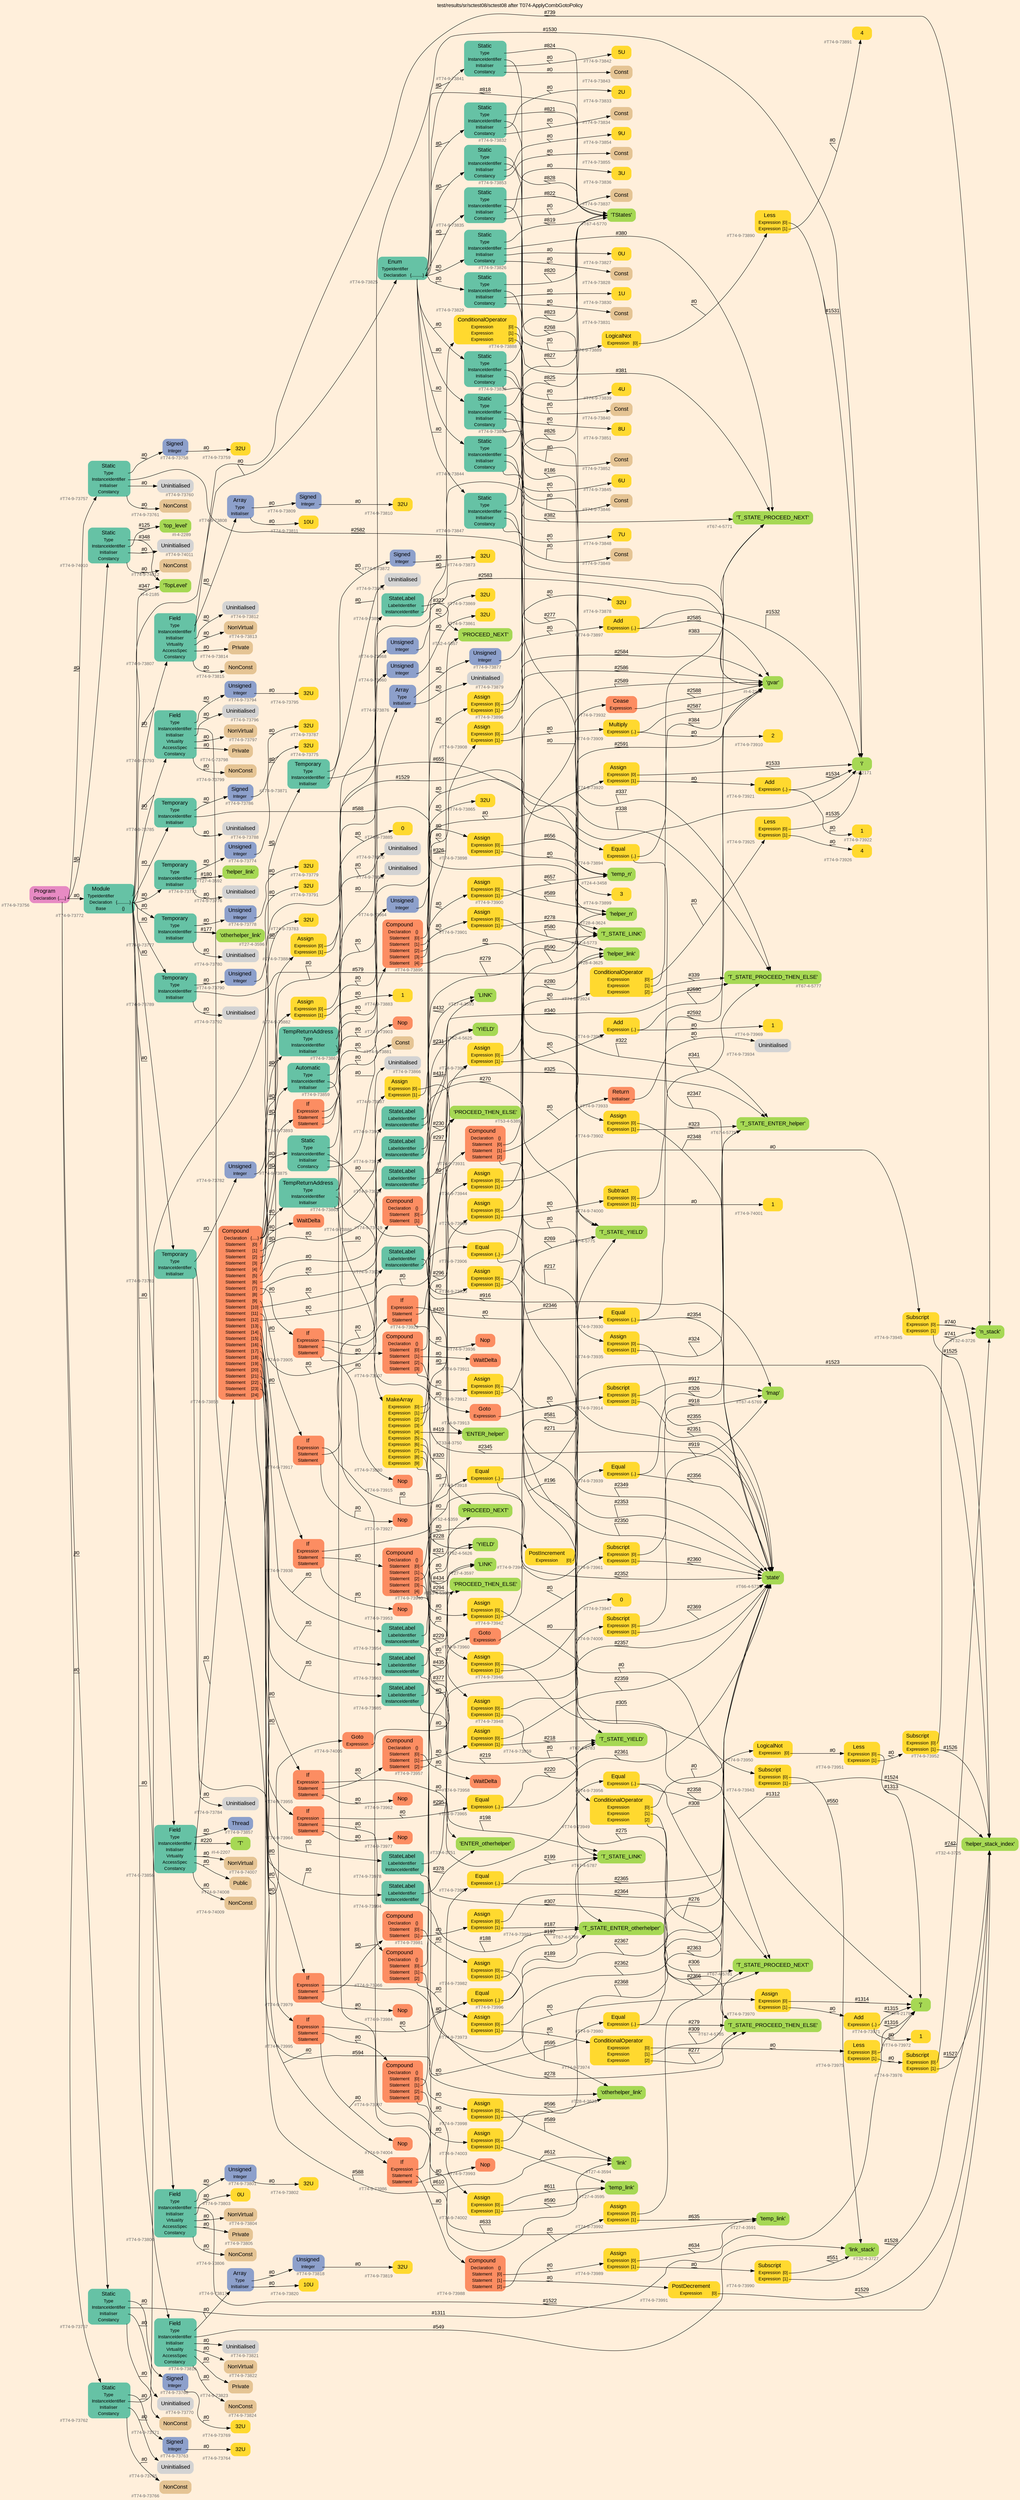digraph "test/results/sr/sctest08/sctest08 after T074-ApplyCombGotoPolicy" {
label = "test/results/sr/sctest08/sctest08 after T074-ApplyCombGotoPolicy"
labelloc = t
graph [
    rankdir = "LR"
    ranksep = 0.3
    bgcolor = antiquewhite1
    color = black
    fontcolor = black
    fontname = "Arial"
];
node [
    fontname = "Arial"
];
edge [
    fontname = "Arial"
];

// -------------------- node figure --------------------
// -------- block #T74-9-73756 ----------
"#T74-9-73756" [
    fillcolor = "/set28/4"
    xlabel = "#T74-9-73756"
    fontsize = "12"
    fontcolor = grey40
    shape = "plaintext"
    label = <<TABLE BORDER="0" CELLBORDER="0" CELLSPACING="0">
     <TR><TD><FONT COLOR="black" POINT-SIZE="15">Program</FONT></TD></TR>
     <TR><TD><FONT COLOR="black" POINT-SIZE="12">Declaration</FONT></TD><TD PORT="port0"><FONT COLOR="black" POINT-SIZE="12">{.....}</FONT></TD></TR>
    </TABLE>>
    style = "rounded,filled"
];

// -------- block #T74-9-73757 ----------
"#T74-9-73757" [
    fillcolor = "/set28/1"
    xlabel = "#T74-9-73757"
    fontsize = "12"
    fontcolor = grey40
    shape = "plaintext"
    label = <<TABLE BORDER="0" CELLBORDER="0" CELLSPACING="0">
     <TR><TD><FONT COLOR="black" POINT-SIZE="15">Static</FONT></TD></TR>
     <TR><TD><FONT COLOR="black" POINT-SIZE="12">Type</FONT></TD><TD PORT="port0"></TD></TR>
     <TR><TD><FONT COLOR="black" POINT-SIZE="12">InstanceIdentifier</FONT></TD><TD PORT="port1"></TD></TR>
     <TR><TD><FONT COLOR="black" POINT-SIZE="12">Initialiser</FONT></TD><TD PORT="port2"></TD></TR>
     <TR><TD><FONT COLOR="black" POINT-SIZE="12">Constancy</FONT></TD><TD PORT="port3"></TD></TR>
    </TABLE>>
    style = "rounded,filled"
];

// -------- block #T74-9-73758 ----------
"#T74-9-73758" [
    fillcolor = "/set28/3"
    xlabel = "#T74-9-73758"
    fontsize = "12"
    fontcolor = grey40
    shape = "plaintext"
    label = <<TABLE BORDER="0" CELLBORDER="0" CELLSPACING="0">
     <TR><TD><FONT COLOR="black" POINT-SIZE="15">Signed</FONT></TD></TR>
     <TR><TD><FONT COLOR="black" POINT-SIZE="12">Integer</FONT></TD><TD PORT="port0"></TD></TR>
    </TABLE>>
    style = "rounded,filled"
];

// -------- block #T74-9-73759 ----------
"#T74-9-73759" [
    fillcolor = "/set28/6"
    xlabel = "#T74-9-73759"
    fontsize = "12"
    fontcolor = grey40
    shape = "plaintext"
    label = <<TABLE BORDER="0" CELLBORDER="0" CELLSPACING="0">
     <TR><TD><FONT COLOR="black" POINT-SIZE="15">32U</FONT></TD></TR>
    </TABLE>>
    style = "rounded,filled"
];

// -------- block #I-4-2164 ----------
"#I-4-2164" [
    fillcolor = "/set28/5"
    xlabel = "#I-4-2164"
    fontsize = "12"
    fontcolor = grey40
    shape = "plaintext"
    label = <<TABLE BORDER="0" CELLBORDER="0" CELLSPACING="0">
     <TR><TD><FONT COLOR="black" POINT-SIZE="15">'gvar'</FONT></TD></TR>
    </TABLE>>
    style = "rounded,filled"
];

// -------- block #T74-9-73760 ----------
"#T74-9-73760" [
    xlabel = "#T74-9-73760"
    fontsize = "12"
    fontcolor = grey40
    shape = "plaintext"
    label = <<TABLE BORDER="0" CELLBORDER="0" CELLSPACING="0">
     <TR><TD><FONT COLOR="black" POINT-SIZE="15">Uninitialised</FONT></TD></TR>
    </TABLE>>
    style = "rounded,filled"
];

// -------- block #T74-9-73761 ----------
"#T74-9-73761" [
    fillcolor = "/set28/7"
    xlabel = "#T74-9-73761"
    fontsize = "12"
    fontcolor = grey40
    shape = "plaintext"
    label = <<TABLE BORDER="0" CELLBORDER="0" CELLSPACING="0">
     <TR><TD><FONT COLOR="black" POINT-SIZE="15">NonConst</FONT></TD></TR>
    </TABLE>>
    style = "rounded,filled"
];

// -------- block #T74-9-73762 ----------
"#T74-9-73762" [
    fillcolor = "/set28/1"
    xlabel = "#T74-9-73762"
    fontsize = "12"
    fontcolor = grey40
    shape = "plaintext"
    label = <<TABLE BORDER="0" CELLBORDER="0" CELLSPACING="0">
     <TR><TD><FONT COLOR="black" POINT-SIZE="15">Static</FONT></TD></TR>
     <TR><TD><FONT COLOR="black" POINT-SIZE="12">Type</FONT></TD><TD PORT="port0"></TD></TR>
     <TR><TD><FONT COLOR="black" POINT-SIZE="12">InstanceIdentifier</FONT></TD><TD PORT="port1"></TD></TR>
     <TR><TD><FONT COLOR="black" POINT-SIZE="12">Initialiser</FONT></TD><TD PORT="port2"></TD></TR>
     <TR><TD><FONT COLOR="black" POINT-SIZE="12">Constancy</FONT></TD><TD PORT="port3"></TD></TR>
    </TABLE>>
    style = "rounded,filled"
];

// -------- block #T74-9-73763 ----------
"#T74-9-73763" [
    fillcolor = "/set28/3"
    xlabel = "#T74-9-73763"
    fontsize = "12"
    fontcolor = grey40
    shape = "plaintext"
    label = <<TABLE BORDER="0" CELLBORDER="0" CELLSPACING="0">
     <TR><TD><FONT COLOR="black" POINT-SIZE="15">Signed</FONT></TD></TR>
     <TR><TD><FONT COLOR="black" POINT-SIZE="12">Integer</FONT></TD><TD PORT="port0"></TD></TR>
    </TABLE>>
    style = "rounded,filled"
];

// -------- block #T74-9-73764 ----------
"#T74-9-73764" [
    fillcolor = "/set28/6"
    xlabel = "#T74-9-73764"
    fontsize = "12"
    fontcolor = grey40
    shape = "plaintext"
    label = <<TABLE BORDER="0" CELLBORDER="0" CELLSPACING="0">
     <TR><TD><FONT COLOR="black" POINT-SIZE="15">32U</FONT></TD></TR>
    </TABLE>>
    style = "rounded,filled"
];

// -------- block #I-4-2171 ----------
"#I-4-2171" [
    fillcolor = "/set28/5"
    xlabel = "#I-4-2171"
    fontsize = "12"
    fontcolor = grey40
    shape = "plaintext"
    label = <<TABLE BORDER="0" CELLBORDER="0" CELLSPACING="0">
     <TR><TD><FONT COLOR="black" POINT-SIZE="15">'i'</FONT></TD></TR>
    </TABLE>>
    style = "rounded,filled"
];

// -------- block #T74-9-73765 ----------
"#T74-9-73765" [
    xlabel = "#T74-9-73765"
    fontsize = "12"
    fontcolor = grey40
    shape = "plaintext"
    label = <<TABLE BORDER="0" CELLBORDER="0" CELLSPACING="0">
     <TR><TD><FONT COLOR="black" POINT-SIZE="15">Uninitialised</FONT></TD></TR>
    </TABLE>>
    style = "rounded,filled"
];

// -------- block #T74-9-73766 ----------
"#T74-9-73766" [
    fillcolor = "/set28/7"
    xlabel = "#T74-9-73766"
    fontsize = "12"
    fontcolor = grey40
    shape = "plaintext"
    label = <<TABLE BORDER="0" CELLBORDER="0" CELLSPACING="0">
     <TR><TD><FONT COLOR="black" POINT-SIZE="15">NonConst</FONT></TD></TR>
    </TABLE>>
    style = "rounded,filled"
];

// -------- block #T74-9-73767 ----------
"#T74-9-73767" [
    fillcolor = "/set28/1"
    xlabel = "#T74-9-73767"
    fontsize = "12"
    fontcolor = grey40
    shape = "plaintext"
    label = <<TABLE BORDER="0" CELLBORDER="0" CELLSPACING="0">
     <TR><TD><FONT COLOR="black" POINT-SIZE="15">Static</FONT></TD></TR>
     <TR><TD><FONT COLOR="black" POINT-SIZE="12">Type</FONT></TD><TD PORT="port0"></TD></TR>
     <TR><TD><FONT COLOR="black" POINT-SIZE="12">InstanceIdentifier</FONT></TD><TD PORT="port1"></TD></TR>
     <TR><TD><FONT COLOR="black" POINT-SIZE="12">Initialiser</FONT></TD><TD PORT="port2"></TD></TR>
     <TR><TD><FONT COLOR="black" POINT-SIZE="12">Constancy</FONT></TD><TD PORT="port3"></TD></TR>
    </TABLE>>
    style = "rounded,filled"
];

// -------- block #T74-9-73768 ----------
"#T74-9-73768" [
    fillcolor = "/set28/3"
    xlabel = "#T74-9-73768"
    fontsize = "12"
    fontcolor = grey40
    shape = "plaintext"
    label = <<TABLE BORDER="0" CELLBORDER="0" CELLSPACING="0">
     <TR><TD><FONT COLOR="black" POINT-SIZE="15">Signed</FONT></TD></TR>
     <TR><TD><FONT COLOR="black" POINT-SIZE="12">Integer</FONT></TD><TD PORT="port0"></TD></TR>
    </TABLE>>
    style = "rounded,filled"
];

// -------- block #T74-9-73769 ----------
"#T74-9-73769" [
    fillcolor = "/set28/6"
    xlabel = "#T74-9-73769"
    fontsize = "12"
    fontcolor = grey40
    shape = "plaintext"
    label = <<TABLE BORDER="0" CELLBORDER="0" CELLSPACING="0">
     <TR><TD><FONT COLOR="black" POINT-SIZE="15">32U</FONT></TD></TR>
    </TABLE>>
    style = "rounded,filled"
];

// -------- block #I-4-2179 ----------
"#I-4-2179" [
    fillcolor = "/set28/5"
    xlabel = "#I-4-2179"
    fontsize = "12"
    fontcolor = grey40
    shape = "plaintext"
    label = <<TABLE BORDER="0" CELLBORDER="0" CELLSPACING="0">
     <TR><TD><FONT COLOR="black" POINT-SIZE="15">'j'</FONT></TD></TR>
    </TABLE>>
    style = "rounded,filled"
];

// -------- block #T74-9-73770 ----------
"#T74-9-73770" [
    xlabel = "#T74-9-73770"
    fontsize = "12"
    fontcolor = grey40
    shape = "plaintext"
    label = <<TABLE BORDER="0" CELLBORDER="0" CELLSPACING="0">
     <TR><TD><FONT COLOR="black" POINT-SIZE="15">Uninitialised</FONT></TD></TR>
    </TABLE>>
    style = "rounded,filled"
];

// -------- block #T74-9-73771 ----------
"#T74-9-73771" [
    fillcolor = "/set28/7"
    xlabel = "#T74-9-73771"
    fontsize = "12"
    fontcolor = grey40
    shape = "plaintext"
    label = <<TABLE BORDER="0" CELLBORDER="0" CELLSPACING="0">
     <TR><TD><FONT COLOR="black" POINT-SIZE="15">NonConst</FONT></TD></TR>
    </TABLE>>
    style = "rounded,filled"
];

// -------- block #T74-9-73772 ----------
"#T74-9-73772" [
    fillcolor = "/set28/1"
    xlabel = "#T74-9-73772"
    fontsize = "12"
    fontcolor = grey40
    shape = "plaintext"
    label = <<TABLE BORDER="0" CELLBORDER="0" CELLSPACING="0">
     <TR><TD><FONT COLOR="black" POINT-SIZE="15">Module</FONT></TD></TR>
     <TR><TD><FONT COLOR="black" POINT-SIZE="12">TypeIdentifier</FONT></TD><TD PORT="port0"></TD></TR>
     <TR><TD><FONT COLOR="black" POINT-SIZE="12">Declaration</FONT></TD><TD PORT="port1"><FONT COLOR="black" POINT-SIZE="12">{...........}</FONT></TD></TR>
     <TR><TD><FONT COLOR="black" POINT-SIZE="12">Base</FONT></TD><TD PORT="port2"><FONT COLOR="black" POINT-SIZE="12">{}</FONT></TD></TR>
    </TABLE>>
    style = "rounded,filled"
];

// -------- block #I-4-2185 ----------
"#I-4-2185" [
    fillcolor = "/set28/5"
    xlabel = "#I-4-2185"
    fontsize = "12"
    fontcolor = grey40
    shape = "plaintext"
    label = <<TABLE BORDER="0" CELLBORDER="0" CELLSPACING="0">
     <TR><TD><FONT COLOR="black" POINT-SIZE="15">'TopLevel'</FONT></TD></TR>
    </TABLE>>
    style = "rounded,filled"
];

// -------- block #T74-9-73773 ----------
"#T74-9-73773" [
    fillcolor = "/set28/1"
    xlabel = "#T74-9-73773"
    fontsize = "12"
    fontcolor = grey40
    shape = "plaintext"
    label = <<TABLE BORDER="0" CELLBORDER="0" CELLSPACING="0">
     <TR><TD><FONT COLOR="black" POINT-SIZE="15">Temporary</FONT></TD></TR>
     <TR><TD><FONT COLOR="black" POINT-SIZE="12">Type</FONT></TD><TD PORT="port0"></TD></TR>
     <TR><TD><FONT COLOR="black" POINT-SIZE="12">InstanceIdentifier</FONT></TD><TD PORT="port1"></TD></TR>
     <TR><TD><FONT COLOR="black" POINT-SIZE="12">Initialiser</FONT></TD><TD PORT="port2"></TD></TR>
    </TABLE>>
    style = "rounded,filled"
];

// -------- block #T74-9-73774 ----------
"#T74-9-73774" [
    fillcolor = "/set28/3"
    xlabel = "#T74-9-73774"
    fontsize = "12"
    fontcolor = grey40
    shape = "plaintext"
    label = <<TABLE BORDER="0" CELLBORDER="0" CELLSPACING="0">
     <TR><TD><FONT COLOR="black" POINT-SIZE="15">Unsigned</FONT></TD></TR>
     <TR><TD><FONT COLOR="black" POINT-SIZE="12">Integer</FONT></TD><TD PORT="port0"></TD></TR>
    </TABLE>>
    style = "rounded,filled"
];

// -------- block #T74-9-73775 ----------
"#T74-9-73775" [
    fillcolor = "/set28/6"
    xlabel = "#T74-9-73775"
    fontsize = "12"
    fontcolor = grey40
    shape = "plaintext"
    label = <<TABLE BORDER="0" CELLBORDER="0" CELLSPACING="0">
     <TR><TD><FONT COLOR="black" POINT-SIZE="15">32U</FONT></TD></TR>
    </TABLE>>
    style = "rounded,filled"
];

// -------- block #T27-4-3592 ----------
"#T27-4-3592" [
    fillcolor = "/set28/5"
    xlabel = "#T27-4-3592"
    fontsize = "12"
    fontcolor = grey40
    shape = "plaintext"
    label = <<TABLE BORDER="0" CELLBORDER="0" CELLSPACING="0">
     <TR><TD><FONT COLOR="black" POINT-SIZE="15">'helper_link'</FONT></TD></TR>
    </TABLE>>
    style = "rounded,filled"
];

// -------- block #T74-9-73776 ----------
"#T74-9-73776" [
    xlabel = "#T74-9-73776"
    fontsize = "12"
    fontcolor = grey40
    shape = "plaintext"
    label = <<TABLE BORDER="0" CELLBORDER="0" CELLSPACING="0">
     <TR><TD><FONT COLOR="black" POINT-SIZE="15">Uninitialised</FONT></TD></TR>
    </TABLE>>
    style = "rounded,filled"
];

// -------- block #T74-9-73777 ----------
"#T74-9-73777" [
    fillcolor = "/set28/1"
    xlabel = "#T74-9-73777"
    fontsize = "12"
    fontcolor = grey40
    shape = "plaintext"
    label = <<TABLE BORDER="0" CELLBORDER="0" CELLSPACING="0">
     <TR><TD><FONT COLOR="black" POINT-SIZE="15">Temporary</FONT></TD></TR>
     <TR><TD><FONT COLOR="black" POINT-SIZE="12">Type</FONT></TD><TD PORT="port0"></TD></TR>
     <TR><TD><FONT COLOR="black" POINT-SIZE="12">InstanceIdentifier</FONT></TD><TD PORT="port1"></TD></TR>
     <TR><TD><FONT COLOR="black" POINT-SIZE="12">Initialiser</FONT></TD><TD PORT="port2"></TD></TR>
    </TABLE>>
    style = "rounded,filled"
];

// -------- block #T74-9-73778 ----------
"#T74-9-73778" [
    fillcolor = "/set28/3"
    xlabel = "#T74-9-73778"
    fontsize = "12"
    fontcolor = grey40
    shape = "plaintext"
    label = <<TABLE BORDER="0" CELLBORDER="0" CELLSPACING="0">
     <TR><TD><FONT COLOR="black" POINT-SIZE="15">Unsigned</FONT></TD></TR>
     <TR><TD><FONT COLOR="black" POINT-SIZE="12">Integer</FONT></TD><TD PORT="port0"></TD></TR>
    </TABLE>>
    style = "rounded,filled"
];

// -------- block #T74-9-73779 ----------
"#T74-9-73779" [
    fillcolor = "/set28/6"
    xlabel = "#T74-9-73779"
    fontsize = "12"
    fontcolor = grey40
    shape = "plaintext"
    label = <<TABLE BORDER="0" CELLBORDER="0" CELLSPACING="0">
     <TR><TD><FONT COLOR="black" POINT-SIZE="15">32U</FONT></TD></TR>
    </TABLE>>
    style = "rounded,filled"
];

// -------- block #T27-4-3596 ----------
"#T27-4-3596" [
    fillcolor = "/set28/5"
    xlabel = "#T27-4-3596"
    fontsize = "12"
    fontcolor = grey40
    shape = "plaintext"
    label = <<TABLE BORDER="0" CELLBORDER="0" CELLSPACING="0">
     <TR><TD><FONT COLOR="black" POINT-SIZE="15">'otherhelper_link'</FONT></TD></TR>
    </TABLE>>
    style = "rounded,filled"
];

// -------- block #T74-9-73780 ----------
"#T74-9-73780" [
    xlabel = "#T74-9-73780"
    fontsize = "12"
    fontcolor = grey40
    shape = "plaintext"
    label = <<TABLE BORDER="0" CELLBORDER="0" CELLSPACING="0">
     <TR><TD><FONT COLOR="black" POINT-SIZE="15">Uninitialised</FONT></TD></TR>
    </TABLE>>
    style = "rounded,filled"
];

// -------- block #T74-9-73781 ----------
"#T74-9-73781" [
    fillcolor = "/set28/1"
    xlabel = "#T74-9-73781"
    fontsize = "12"
    fontcolor = grey40
    shape = "plaintext"
    label = <<TABLE BORDER="0" CELLBORDER="0" CELLSPACING="0">
     <TR><TD><FONT COLOR="black" POINT-SIZE="15">Temporary</FONT></TD></TR>
     <TR><TD><FONT COLOR="black" POINT-SIZE="12">Type</FONT></TD><TD PORT="port0"></TD></TR>
     <TR><TD><FONT COLOR="black" POINT-SIZE="12">InstanceIdentifier</FONT></TD><TD PORT="port1"></TD></TR>
     <TR><TD><FONT COLOR="black" POINT-SIZE="12">Initialiser</FONT></TD><TD PORT="port2"></TD></TR>
    </TABLE>>
    style = "rounded,filled"
];

// -------- block #T74-9-73782 ----------
"#T74-9-73782" [
    fillcolor = "/set28/3"
    xlabel = "#T74-9-73782"
    fontsize = "12"
    fontcolor = grey40
    shape = "plaintext"
    label = <<TABLE BORDER="0" CELLBORDER="0" CELLSPACING="0">
     <TR><TD><FONT COLOR="black" POINT-SIZE="15">Unsigned</FONT></TD></TR>
     <TR><TD><FONT COLOR="black" POINT-SIZE="12">Integer</FONT></TD><TD PORT="port0"></TD></TR>
    </TABLE>>
    style = "rounded,filled"
];

// -------- block #T74-9-73783 ----------
"#T74-9-73783" [
    fillcolor = "/set28/6"
    xlabel = "#T74-9-73783"
    fontsize = "12"
    fontcolor = grey40
    shape = "plaintext"
    label = <<TABLE BORDER="0" CELLBORDER="0" CELLSPACING="0">
     <TR><TD><FONT COLOR="black" POINT-SIZE="15">32U</FONT></TD></TR>
    </TABLE>>
    style = "rounded,filled"
];

// -------- block #T28-4-3623 ----------
"#T28-4-3623" [
    fillcolor = "/set28/5"
    xlabel = "#T28-4-3623"
    fontsize = "12"
    fontcolor = grey40
    shape = "plaintext"
    label = <<TABLE BORDER="0" CELLBORDER="0" CELLSPACING="0">
     <TR><TD><FONT COLOR="black" POINT-SIZE="15">'otherhelper_link'</FONT></TD></TR>
    </TABLE>>
    style = "rounded,filled"
];

// -------- block #T74-9-73784 ----------
"#T74-9-73784" [
    xlabel = "#T74-9-73784"
    fontsize = "12"
    fontcolor = grey40
    shape = "plaintext"
    label = <<TABLE BORDER="0" CELLBORDER="0" CELLSPACING="0">
     <TR><TD><FONT COLOR="black" POINT-SIZE="15">Uninitialised</FONT></TD></TR>
    </TABLE>>
    style = "rounded,filled"
];

// -------- block #T74-9-73785 ----------
"#T74-9-73785" [
    fillcolor = "/set28/1"
    xlabel = "#T74-9-73785"
    fontsize = "12"
    fontcolor = grey40
    shape = "plaintext"
    label = <<TABLE BORDER="0" CELLBORDER="0" CELLSPACING="0">
     <TR><TD><FONT COLOR="black" POINT-SIZE="15">Temporary</FONT></TD></TR>
     <TR><TD><FONT COLOR="black" POINT-SIZE="12">Type</FONT></TD><TD PORT="port0"></TD></TR>
     <TR><TD><FONT COLOR="black" POINT-SIZE="12">InstanceIdentifier</FONT></TD><TD PORT="port1"></TD></TR>
     <TR><TD><FONT COLOR="black" POINT-SIZE="12">Initialiser</FONT></TD><TD PORT="port2"></TD></TR>
    </TABLE>>
    style = "rounded,filled"
];

// -------- block #T74-9-73786 ----------
"#T74-9-73786" [
    fillcolor = "/set28/3"
    xlabel = "#T74-9-73786"
    fontsize = "12"
    fontcolor = grey40
    shape = "plaintext"
    label = <<TABLE BORDER="0" CELLBORDER="0" CELLSPACING="0">
     <TR><TD><FONT COLOR="black" POINT-SIZE="15">Signed</FONT></TD></TR>
     <TR><TD><FONT COLOR="black" POINT-SIZE="12">Integer</FONT></TD><TD PORT="port0"></TD></TR>
    </TABLE>>
    style = "rounded,filled"
];

// -------- block #T74-9-73787 ----------
"#T74-9-73787" [
    fillcolor = "/set28/6"
    xlabel = "#T74-9-73787"
    fontsize = "12"
    fontcolor = grey40
    shape = "plaintext"
    label = <<TABLE BORDER="0" CELLBORDER="0" CELLSPACING="0">
     <TR><TD><FONT COLOR="black" POINT-SIZE="15">32U</FONT></TD></TR>
    </TABLE>>
    style = "rounded,filled"
];

// -------- block #T28-4-3624 ----------
"#T28-4-3624" [
    fillcolor = "/set28/5"
    xlabel = "#T28-4-3624"
    fontsize = "12"
    fontcolor = grey40
    shape = "plaintext"
    label = <<TABLE BORDER="0" CELLBORDER="0" CELLSPACING="0">
     <TR><TD><FONT COLOR="black" POINT-SIZE="15">'helper_n'</FONT></TD></TR>
    </TABLE>>
    style = "rounded,filled"
];

// -------- block #T74-9-73788 ----------
"#T74-9-73788" [
    xlabel = "#T74-9-73788"
    fontsize = "12"
    fontcolor = grey40
    shape = "plaintext"
    label = <<TABLE BORDER="0" CELLBORDER="0" CELLSPACING="0">
     <TR><TD><FONT COLOR="black" POINT-SIZE="15">Uninitialised</FONT></TD></TR>
    </TABLE>>
    style = "rounded,filled"
];

// -------- block #T74-9-73789 ----------
"#T74-9-73789" [
    fillcolor = "/set28/1"
    xlabel = "#T74-9-73789"
    fontsize = "12"
    fontcolor = grey40
    shape = "plaintext"
    label = <<TABLE BORDER="0" CELLBORDER="0" CELLSPACING="0">
     <TR><TD><FONT COLOR="black" POINT-SIZE="15">Temporary</FONT></TD></TR>
     <TR><TD><FONT COLOR="black" POINT-SIZE="12">Type</FONT></TD><TD PORT="port0"></TD></TR>
     <TR><TD><FONT COLOR="black" POINT-SIZE="12">InstanceIdentifier</FONT></TD><TD PORT="port1"></TD></TR>
     <TR><TD><FONT COLOR="black" POINT-SIZE="12">Initialiser</FONT></TD><TD PORT="port2"></TD></TR>
    </TABLE>>
    style = "rounded,filled"
];

// -------- block #T74-9-73790 ----------
"#T74-9-73790" [
    fillcolor = "/set28/3"
    xlabel = "#T74-9-73790"
    fontsize = "12"
    fontcolor = grey40
    shape = "plaintext"
    label = <<TABLE BORDER="0" CELLBORDER="0" CELLSPACING="0">
     <TR><TD><FONT COLOR="black" POINT-SIZE="15">Unsigned</FONT></TD></TR>
     <TR><TD><FONT COLOR="black" POINT-SIZE="12">Integer</FONT></TD><TD PORT="port0"></TD></TR>
    </TABLE>>
    style = "rounded,filled"
];

// -------- block #T74-9-73791 ----------
"#T74-9-73791" [
    fillcolor = "/set28/6"
    xlabel = "#T74-9-73791"
    fontsize = "12"
    fontcolor = grey40
    shape = "plaintext"
    label = <<TABLE BORDER="0" CELLBORDER="0" CELLSPACING="0">
     <TR><TD><FONT COLOR="black" POINT-SIZE="15">32U</FONT></TD></TR>
    </TABLE>>
    style = "rounded,filled"
];

// -------- block #T28-4-3625 ----------
"#T28-4-3625" [
    fillcolor = "/set28/5"
    xlabel = "#T28-4-3625"
    fontsize = "12"
    fontcolor = grey40
    shape = "plaintext"
    label = <<TABLE BORDER="0" CELLBORDER="0" CELLSPACING="0">
     <TR><TD><FONT COLOR="black" POINT-SIZE="15">'helper_link'</FONT></TD></TR>
    </TABLE>>
    style = "rounded,filled"
];

// -------- block #T74-9-73792 ----------
"#T74-9-73792" [
    xlabel = "#T74-9-73792"
    fontsize = "12"
    fontcolor = grey40
    shape = "plaintext"
    label = <<TABLE BORDER="0" CELLBORDER="0" CELLSPACING="0">
     <TR><TD><FONT COLOR="black" POINT-SIZE="15">Uninitialised</FONT></TD></TR>
    </TABLE>>
    style = "rounded,filled"
];

// -------- block #T74-9-73793 ----------
"#T74-9-73793" [
    fillcolor = "/set28/1"
    xlabel = "#T74-9-73793"
    fontsize = "12"
    fontcolor = grey40
    shape = "plaintext"
    label = <<TABLE BORDER="0" CELLBORDER="0" CELLSPACING="0">
     <TR><TD><FONT COLOR="black" POINT-SIZE="15">Field</FONT></TD></TR>
     <TR><TD><FONT COLOR="black" POINT-SIZE="12">Type</FONT></TD><TD PORT="port0"></TD></TR>
     <TR><TD><FONT COLOR="black" POINT-SIZE="12">InstanceIdentifier</FONT></TD><TD PORT="port1"></TD></TR>
     <TR><TD><FONT COLOR="black" POINT-SIZE="12">Initialiser</FONT></TD><TD PORT="port2"></TD></TR>
     <TR><TD><FONT COLOR="black" POINT-SIZE="12">Virtuality</FONT></TD><TD PORT="port3"></TD></TR>
     <TR><TD><FONT COLOR="black" POINT-SIZE="12">AccessSpec</FONT></TD><TD PORT="port4"></TD></TR>
     <TR><TD><FONT COLOR="black" POINT-SIZE="12">Constancy</FONT></TD><TD PORT="port5"></TD></TR>
    </TABLE>>
    style = "rounded,filled"
];

// -------- block #T74-9-73794 ----------
"#T74-9-73794" [
    fillcolor = "/set28/3"
    xlabel = "#T74-9-73794"
    fontsize = "12"
    fontcolor = grey40
    shape = "plaintext"
    label = <<TABLE BORDER="0" CELLBORDER="0" CELLSPACING="0">
     <TR><TD><FONT COLOR="black" POINT-SIZE="15">Unsigned</FONT></TD></TR>
     <TR><TD><FONT COLOR="black" POINT-SIZE="12">Integer</FONT></TD><TD PORT="port0"></TD></TR>
    </TABLE>>
    style = "rounded,filled"
];

// -------- block #T74-9-73795 ----------
"#T74-9-73795" [
    fillcolor = "/set28/6"
    xlabel = "#T74-9-73795"
    fontsize = "12"
    fontcolor = grey40
    shape = "plaintext"
    label = <<TABLE BORDER="0" CELLBORDER="0" CELLSPACING="0">
     <TR><TD><FONT COLOR="black" POINT-SIZE="15">32U</FONT></TD></TR>
    </TABLE>>
    style = "rounded,filled"
];

// -------- block #T27-4-3594 ----------
"#T27-4-3594" [
    fillcolor = "/set28/5"
    xlabel = "#T27-4-3594"
    fontsize = "12"
    fontcolor = grey40
    shape = "plaintext"
    label = <<TABLE BORDER="0" CELLBORDER="0" CELLSPACING="0">
     <TR><TD><FONT COLOR="black" POINT-SIZE="15">'link'</FONT></TD></TR>
    </TABLE>>
    style = "rounded,filled"
];

// -------- block #T74-9-73796 ----------
"#T74-9-73796" [
    xlabel = "#T74-9-73796"
    fontsize = "12"
    fontcolor = grey40
    shape = "plaintext"
    label = <<TABLE BORDER="0" CELLBORDER="0" CELLSPACING="0">
     <TR><TD><FONT COLOR="black" POINT-SIZE="15">Uninitialised</FONT></TD></TR>
    </TABLE>>
    style = "rounded,filled"
];

// -------- block #T74-9-73797 ----------
"#T74-9-73797" [
    fillcolor = "/set28/7"
    xlabel = "#T74-9-73797"
    fontsize = "12"
    fontcolor = grey40
    shape = "plaintext"
    label = <<TABLE BORDER="0" CELLBORDER="0" CELLSPACING="0">
     <TR><TD><FONT COLOR="black" POINT-SIZE="15">NonVirtual</FONT></TD></TR>
    </TABLE>>
    style = "rounded,filled"
];

// -------- block #T74-9-73798 ----------
"#T74-9-73798" [
    fillcolor = "/set28/7"
    xlabel = "#T74-9-73798"
    fontsize = "12"
    fontcolor = grey40
    shape = "plaintext"
    label = <<TABLE BORDER="0" CELLBORDER="0" CELLSPACING="0">
     <TR><TD><FONT COLOR="black" POINT-SIZE="15">Private</FONT></TD></TR>
    </TABLE>>
    style = "rounded,filled"
];

// -------- block #T74-9-73799 ----------
"#T74-9-73799" [
    fillcolor = "/set28/7"
    xlabel = "#T74-9-73799"
    fontsize = "12"
    fontcolor = grey40
    shape = "plaintext"
    label = <<TABLE BORDER="0" CELLBORDER="0" CELLSPACING="0">
     <TR><TD><FONT COLOR="black" POINT-SIZE="15">NonConst</FONT></TD></TR>
    </TABLE>>
    style = "rounded,filled"
];

// -------- block #T74-9-73800 ----------
"#T74-9-73800" [
    fillcolor = "/set28/1"
    xlabel = "#T74-9-73800"
    fontsize = "12"
    fontcolor = grey40
    shape = "plaintext"
    label = <<TABLE BORDER="0" CELLBORDER="0" CELLSPACING="0">
     <TR><TD><FONT COLOR="black" POINT-SIZE="15">Field</FONT></TD></TR>
     <TR><TD><FONT COLOR="black" POINT-SIZE="12">Type</FONT></TD><TD PORT="port0"></TD></TR>
     <TR><TD><FONT COLOR="black" POINT-SIZE="12">InstanceIdentifier</FONT></TD><TD PORT="port1"></TD></TR>
     <TR><TD><FONT COLOR="black" POINT-SIZE="12">Initialiser</FONT></TD><TD PORT="port2"></TD></TR>
     <TR><TD><FONT COLOR="black" POINT-SIZE="12">Virtuality</FONT></TD><TD PORT="port3"></TD></TR>
     <TR><TD><FONT COLOR="black" POINT-SIZE="12">AccessSpec</FONT></TD><TD PORT="port4"></TD></TR>
     <TR><TD><FONT COLOR="black" POINT-SIZE="12">Constancy</FONT></TD><TD PORT="port5"></TD></TR>
    </TABLE>>
    style = "rounded,filled"
];

// -------- block #T74-9-73801 ----------
"#T74-9-73801" [
    fillcolor = "/set28/3"
    xlabel = "#T74-9-73801"
    fontsize = "12"
    fontcolor = grey40
    shape = "plaintext"
    label = <<TABLE BORDER="0" CELLBORDER="0" CELLSPACING="0">
     <TR><TD><FONT COLOR="black" POINT-SIZE="15">Unsigned</FONT></TD></TR>
     <TR><TD><FONT COLOR="black" POINT-SIZE="12">Integer</FONT></TD><TD PORT="port0"></TD></TR>
    </TABLE>>
    style = "rounded,filled"
];

// -------- block #T74-9-73802 ----------
"#T74-9-73802" [
    fillcolor = "/set28/6"
    xlabel = "#T74-9-73802"
    fontsize = "12"
    fontcolor = grey40
    shape = "plaintext"
    label = <<TABLE BORDER="0" CELLBORDER="0" CELLSPACING="0">
     <TR><TD><FONT COLOR="black" POINT-SIZE="15">32U</FONT></TD></TR>
    </TABLE>>
    style = "rounded,filled"
];

// -------- block #T32-4-3725 ----------
"#T32-4-3725" [
    fillcolor = "/set28/5"
    xlabel = "#T32-4-3725"
    fontsize = "12"
    fontcolor = grey40
    shape = "plaintext"
    label = <<TABLE BORDER="0" CELLBORDER="0" CELLSPACING="0">
     <TR><TD><FONT COLOR="black" POINT-SIZE="15">'helper_stack_index'</FONT></TD></TR>
    </TABLE>>
    style = "rounded,filled"
];

// -------- block #T74-9-73803 ----------
"#T74-9-73803" [
    fillcolor = "/set28/6"
    xlabel = "#T74-9-73803"
    fontsize = "12"
    fontcolor = grey40
    shape = "plaintext"
    label = <<TABLE BORDER="0" CELLBORDER="0" CELLSPACING="0">
     <TR><TD><FONT COLOR="black" POINT-SIZE="15">0U</FONT></TD></TR>
    </TABLE>>
    style = "rounded,filled"
];

// -------- block #T74-9-73804 ----------
"#T74-9-73804" [
    fillcolor = "/set28/7"
    xlabel = "#T74-9-73804"
    fontsize = "12"
    fontcolor = grey40
    shape = "plaintext"
    label = <<TABLE BORDER="0" CELLBORDER="0" CELLSPACING="0">
     <TR><TD><FONT COLOR="black" POINT-SIZE="15">NonVirtual</FONT></TD></TR>
    </TABLE>>
    style = "rounded,filled"
];

// -------- block #T74-9-73805 ----------
"#T74-9-73805" [
    fillcolor = "/set28/7"
    xlabel = "#T74-9-73805"
    fontsize = "12"
    fontcolor = grey40
    shape = "plaintext"
    label = <<TABLE BORDER="0" CELLBORDER="0" CELLSPACING="0">
     <TR><TD><FONT COLOR="black" POINT-SIZE="15">Private</FONT></TD></TR>
    </TABLE>>
    style = "rounded,filled"
];

// -------- block #T74-9-73806 ----------
"#T74-9-73806" [
    fillcolor = "/set28/7"
    xlabel = "#T74-9-73806"
    fontsize = "12"
    fontcolor = grey40
    shape = "plaintext"
    label = <<TABLE BORDER="0" CELLBORDER="0" CELLSPACING="0">
     <TR><TD><FONT COLOR="black" POINT-SIZE="15">NonConst</FONT></TD></TR>
    </TABLE>>
    style = "rounded,filled"
];

// -------- block #T74-9-73807 ----------
"#T74-9-73807" [
    fillcolor = "/set28/1"
    xlabel = "#T74-9-73807"
    fontsize = "12"
    fontcolor = grey40
    shape = "plaintext"
    label = <<TABLE BORDER="0" CELLBORDER="0" CELLSPACING="0">
     <TR><TD><FONT COLOR="black" POINT-SIZE="15">Field</FONT></TD></TR>
     <TR><TD><FONT COLOR="black" POINT-SIZE="12">Type</FONT></TD><TD PORT="port0"></TD></TR>
     <TR><TD><FONT COLOR="black" POINT-SIZE="12">InstanceIdentifier</FONT></TD><TD PORT="port1"></TD></TR>
     <TR><TD><FONT COLOR="black" POINT-SIZE="12">Initialiser</FONT></TD><TD PORT="port2"></TD></TR>
     <TR><TD><FONT COLOR="black" POINT-SIZE="12">Virtuality</FONT></TD><TD PORT="port3"></TD></TR>
     <TR><TD><FONT COLOR="black" POINT-SIZE="12">AccessSpec</FONT></TD><TD PORT="port4"></TD></TR>
     <TR><TD><FONT COLOR="black" POINT-SIZE="12">Constancy</FONT></TD><TD PORT="port5"></TD></TR>
    </TABLE>>
    style = "rounded,filled"
];

// -------- block #T74-9-73808 ----------
"#T74-9-73808" [
    fillcolor = "/set28/3"
    xlabel = "#T74-9-73808"
    fontsize = "12"
    fontcolor = grey40
    shape = "plaintext"
    label = <<TABLE BORDER="0" CELLBORDER="0" CELLSPACING="0">
     <TR><TD><FONT COLOR="black" POINT-SIZE="15">Array</FONT></TD></TR>
     <TR><TD><FONT COLOR="black" POINT-SIZE="12">Type</FONT></TD><TD PORT="port0"></TD></TR>
     <TR><TD><FONT COLOR="black" POINT-SIZE="12">Initialiser</FONT></TD><TD PORT="port1"></TD></TR>
    </TABLE>>
    style = "rounded,filled"
];

// -------- block #T74-9-73809 ----------
"#T74-9-73809" [
    fillcolor = "/set28/3"
    xlabel = "#T74-9-73809"
    fontsize = "12"
    fontcolor = grey40
    shape = "plaintext"
    label = <<TABLE BORDER="0" CELLBORDER="0" CELLSPACING="0">
     <TR><TD><FONT COLOR="black" POINT-SIZE="15">Signed</FONT></TD></TR>
     <TR><TD><FONT COLOR="black" POINT-SIZE="12">Integer</FONT></TD><TD PORT="port0"></TD></TR>
    </TABLE>>
    style = "rounded,filled"
];

// -------- block #T74-9-73810 ----------
"#T74-9-73810" [
    fillcolor = "/set28/6"
    xlabel = "#T74-9-73810"
    fontsize = "12"
    fontcolor = grey40
    shape = "plaintext"
    label = <<TABLE BORDER="0" CELLBORDER="0" CELLSPACING="0">
     <TR><TD><FONT COLOR="black" POINT-SIZE="15">32U</FONT></TD></TR>
    </TABLE>>
    style = "rounded,filled"
];

// -------- block #T74-9-73811 ----------
"#T74-9-73811" [
    fillcolor = "/set28/6"
    xlabel = "#T74-9-73811"
    fontsize = "12"
    fontcolor = grey40
    shape = "plaintext"
    label = <<TABLE BORDER="0" CELLBORDER="0" CELLSPACING="0">
     <TR><TD><FONT COLOR="black" POINT-SIZE="15">10U</FONT></TD></TR>
    </TABLE>>
    style = "rounded,filled"
];

// -------- block #T32-4-3726 ----------
"#T32-4-3726" [
    fillcolor = "/set28/5"
    xlabel = "#T32-4-3726"
    fontsize = "12"
    fontcolor = grey40
    shape = "plaintext"
    label = <<TABLE BORDER="0" CELLBORDER="0" CELLSPACING="0">
     <TR><TD><FONT COLOR="black" POINT-SIZE="15">'n_stack'</FONT></TD></TR>
    </TABLE>>
    style = "rounded,filled"
];

// -------- block #T74-9-73812 ----------
"#T74-9-73812" [
    xlabel = "#T74-9-73812"
    fontsize = "12"
    fontcolor = grey40
    shape = "plaintext"
    label = <<TABLE BORDER="0" CELLBORDER="0" CELLSPACING="0">
     <TR><TD><FONT COLOR="black" POINT-SIZE="15">Uninitialised</FONT></TD></TR>
    </TABLE>>
    style = "rounded,filled"
];

// -------- block #T74-9-73813 ----------
"#T74-9-73813" [
    fillcolor = "/set28/7"
    xlabel = "#T74-9-73813"
    fontsize = "12"
    fontcolor = grey40
    shape = "plaintext"
    label = <<TABLE BORDER="0" CELLBORDER="0" CELLSPACING="0">
     <TR><TD><FONT COLOR="black" POINT-SIZE="15">NonVirtual</FONT></TD></TR>
    </TABLE>>
    style = "rounded,filled"
];

// -------- block #T74-9-73814 ----------
"#T74-9-73814" [
    fillcolor = "/set28/7"
    xlabel = "#T74-9-73814"
    fontsize = "12"
    fontcolor = grey40
    shape = "plaintext"
    label = <<TABLE BORDER="0" CELLBORDER="0" CELLSPACING="0">
     <TR><TD><FONT COLOR="black" POINT-SIZE="15">Private</FONT></TD></TR>
    </TABLE>>
    style = "rounded,filled"
];

// -------- block #T74-9-73815 ----------
"#T74-9-73815" [
    fillcolor = "/set28/7"
    xlabel = "#T74-9-73815"
    fontsize = "12"
    fontcolor = grey40
    shape = "plaintext"
    label = <<TABLE BORDER="0" CELLBORDER="0" CELLSPACING="0">
     <TR><TD><FONT COLOR="black" POINT-SIZE="15">NonConst</FONT></TD></TR>
    </TABLE>>
    style = "rounded,filled"
];

// -------- block #T74-9-73816 ----------
"#T74-9-73816" [
    fillcolor = "/set28/1"
    xlabel = "#T74-9-73816"
    fontsize = "12"
    fontcolor = grey40
    shape = "plaintext"
    label = <<TABLE BORDER="0" CELLBORDER="0" CELLSPACING="0">
     <TR><TD><FONT COLOR="black" POINT-SIZE="15">Field</FONT></TD></TR>
     <TR><TD><FONT COLOR="black" POINT-SIZE="12">Type</FONT></TD><TD PORT="port0"></TD></TR>
     <TR><TD><FONT COLOR="black" POINT-SIZE="12">InstanceIdentifier</FONT></TD><TD PORT="port1"></TD></TR>
     <TR><TD><FONT COLOR="black" POINT-SIZE="12">Initialiser</FONT></TD><TD PORT="port2"></TD></TR>
     <TR><TD><FONT COLOR="black" POINT-SIZE="12">Virtuality</FONT></TD><TD PORT="port3"></TD></TR>
     <TR><TD><FONT COLOR="black" POINT-SIZE="12">AccessSpec</FONT></TD><TD PORT="port4"></TD></TR>
     <TR><TD><FONT COLOR="black" POINT-SIZE="12">Constancy</FONT></TD><TD PORT="port5"></TD></TR>
    </TABLE>>
    style = "rounded,filled"
];

// -------- block #T74-9-73817 ----------
"#T74-9-73817" [
    fillcolor = "/set28/3"
    xlabel = "#T74-9-73817"
    fontsize = "12"
    fontcolor = grey40
    shape = "plaintext"
    label = <<TABLE BORDER="0" CELLBORDER="0" CELLSPACING="0">
     <TR><TD><FONT COLOR="black" POINT-SIZE="15">Array</FONT></TD></TR>
     <TR><TD><FONT COLOR="black" POINT-SIZE="12">Type</FONT></TD><TD PORT="port0"></TD></TR>
     <TR><TD><FONT COLOR="black" POINT-SIZE="12">Initialiser</FONT></TD><TD PORT="port1"></TD></TR>
    </TABLE>>
    style = "rounded,filled"
];

// -------- block #T74-9-73818 ----------
"#T74-9-73818" [
    fillcolor = "/set28/3"
    xlabel = "#T74-9-73818"
    fontsize = "12"
    fontcolor = grey40
    shape = "plaintext"
    label = <<TABLE BORDER="0" CELLBORDER="0" CELLSPACING="0">
     <TR><TD><FONT COLOR="black" POINT-SIZE="15">Unsigned</FONT></TD></TR>
     <TR><TD><FONT COLOR="black" POINT-SIZE="12">Integer</FONT></TD><TD PORT="port0"></TD></TR>
    </TABLE>>
    style = "rounded,filled"
];

// -------- block #T74-9-73819 ----------
"#T74-9-73819" [
    fillcolor = "/set28/6"
    xlabel = "#T74-9-73819"
    fontsize = "12"
    fontcolor = grey40
    shape = "plaintext"
    label = <<TABLE BORDER="0" CELLBORDER="0" CELLSPACING="0">
     <TR><TD><FONT COLOR="black" POINT-SIZE="15">32U</FONT></TD></TR>
    </TABLE>>
    style = "rounded,filled"
];

// -------- block #T74-9-73820 ----------
"#T74-9-73820" [
    fillcolor = "/set28/6"
    xlabel = "#T74-9-73820"
    fontsize = "12"
    fontcolor = grey40
    shape = "plaintext"
    label = <<TABLE BORDER="0" CELLBORDER="0" CELLSPACING="0">
     <TR><TD><FONT COLOR="black" POINT-SIZE="15">10U</FONT></TD></TR>
    </TABLE>>
    style = "rounded,filled"
];

// -------- block #T32-4-3727 ----------
"#T32-4-3727" [
    fillcolor = "/set28/5"
    xlabel = "#T32-4-3727"
    fontsize = "12"
    fontcolor = grey40
    shape = "plaintext"
    label = <<TABLE BORDER="0" CELLBORDER="0" CELLSPACING="0">
     <TR><TD><FONT COLOR="black" POINT-SIZE="15">'link_stack'</FONT></TD></TR>
    </TABLE>>
    style = "rounded,filled"
];

// -------- block #T74-9-73821 ----------
"#T74-9-73821" [
    xlabel = "#T74-9-73821"
    fontsize = "12"
    fontcolor = grey40
    shape = "plaintext"
    label = <<TABLE BORDER="0" CELLBORDER="0" CELLSPACING="0">
     <TR><TD><FONT COLOR="black" POINT-SIZE="15">Uninitialised</FONT></TD></TR>
    </TABLE>>
    style = "rounded,filled"
];

// -------- block #T74-9-73822 ----------
"#T74-9-73822" [
    fillcolor = "/set28/7"
    xlabel = "#T74-9-73822"
    fontsize = "12"
    fontcolor = grey40
    shape = "plaintext"
    label = <<TABLE BORDER="0" CELLBORDER="0" CELLSPACING="0">
     <TR><TD><FONT COLOR="black" POINT-SIZE="15">NonVirtual</FONT></TD></TR>
    </TABLE>>
    style = "rounded,filled"
];

// -------- block #T74-9-73823 ----------
"#T74-9-73823" [
    fillcolor = "/set28/7"
    xlabel = "#T74-9-73823"
    fontsize = "12"
    fontcolor = grey40
    shape = "plaintext"
    label = <<TABLE BORDER="0" CELLBORDER="0" CELLSPACING="0">
     <TR><TD><FONT COLOR="black" POINT-SIZE="15">Private</FONT></TD></TR>
    </TABLE>>
    style = "rounded,filled"
];

// -------- block #T74-9-73824 ----------
"#T74-9-73824" [
    fillcolor = "/set28/7"
    xlabel = "#T74-9-73824"
    fontsize = "12"
    fontcolor = grey40
    shape = "plaintext"
    label = <<TABLE BORDER="0" CELLBORDER="0" CELLSPACING="0">
     <TR><TD><FONT COLOR="black" POINT-SIZE="15">NonConst</FONT></TD></TR>
    </TABLE>>
    style = "rounded,filled"
];

// -------- block #T74-9-73825 ----------
"#T74-9-73825" [
    fillcolor = "/set28/1"
    xlabel = "#T74-9-73825"
    fontsize = "12"
    fontcolor = grey40
    shape = "plaintext"
    label = <<TABLE BORDER="0" CELLBORDER="0" CELLSPACING="0">
     <TR><TD><FONT COLOR="black" POINT-SIZE="15">Enum</FONT></TD></TR>
     <TR><TD><FONT COLOR="black" POINT-SIZE="12">TypeIdentifier</FONT></TD><TD PORT="port0"></TD></TR>
     <TR><TD><FONT COLOR="black" POINT-SIZE="12">Declaration</FONT></TD><TD PORT="port1"><FONT COLOR="black" POINT-SIZE="12">{..........}</FONT></TD></TR>
    </TABLE>>
    style = "rounded,filled"
];

// -------- block #T67-4-5770 ----------
"#T67-4-5770" [
    fillcolor = "/set28/5"
    xlabel = "#T67-4-5770"
    fontsize = "12"
    fontcolor = grey40
    shape = "plaintext"
    label = <<TABLE BORDER="0" CELLBORDER="0" CELLSPACING="0">
     <TR><TD><FONT COLOR="black" POINT-SIZE="15">'TStates'</FONT></TD></TR>
    </TABLE>>
    style = "rounded,filled"
];

// -------- block #T74-9-73826 ----------
"#T74-9-73826" [
    fillcolor = "/set28/1"
    xlabel = "#T74-9-73826"
    fontsize = "12"
    fontcolor = grey40
    shape = "plaintext"
    label = <<TABLE BORDER="0" CELLBORDER="0" CELLSPACING="0">
     <TR><TD><FONT COLOR="black" POINT-SIZE="15">Static</FONT></TD></TR>
     <TR><TD><FONT COLOR="black" POINT-SIZE="12">Type</FONT></TD><TD PORT="port0"></TD></TR>
     <TR><TD><FONT COLOR="black" POINT-SIZE="12">InstanceIdentifier</FONT></TD><TD PORT="port1"></TD></TR>
     <TR><TD><FONT COLOR="black" POINT-SIZE="12">Initialiser</FONT></TD><TD PORT="port2"></TD></TR>
     <TR><TD><FONT COLOR="black" POINT-SIZE="12">Constancy</FONT></TD><TD PORT="port3"></TD></TR>
    </TABLE>>
    style = "rounded,filled"
];

// -------- block #T67-4-5771 ----------
"#T67-4-5771" [
    fillcolor = "/set28/5"
    xlabel = "#T67-4-5771"
    fontsize = "12"
    fontcolor = grey40
    shape = "plaintext"
    label = <<TABLE BORDER="0" CELLBORDER="0" CELLSPACING="0">
     <TR><TD><FONT COLOR="black" POINT-SIZE="15">'T_STATE_PROCEED_NEXT'</FONT></TD></TR>
    </TABLE>>
    style = "rounded,filled"
];

// -------- block #T74-9-73827 ----------
"#T74-9-73827" [
    fillcolor = "/set28/6"
    xlabel = "#T74-9-73827"
    fontsize = "12"
    fontcolor = grey40
    shape = "plaintext"
    label = <<TABLE BORDER="0" CELLBORDER="0" CELLSPACING="0">
     <TR><TD><FONT COLOR="black" POINT-SIZE="15">0U</FONT></TD></TR>
    </TABLE>>
    style = "rounded,filled"
];

// -------- block #T74-9-73828 ----------
"#T74-9-73828" [
    fillcolor = "/set28/7"
    xlabel = "#T74-9-73828"
    fontsize = "12"
    fontcolor = grey40
    shape = "plaintext"
    label = <<TABLE BORDER="0" CELLBORDER="0" CELLSPACING="0">
     <TR><TD><FONT COLOR="black" POINT-SIZE="15">Const</FONT></TD></TR>
    </TABLE>>
    style = "rounded,filled"
];

// -------- block #T74-9-73829 ----------
"#T74-9-73829" [
    fillcolor = "/set28/1"
    xlabel = "#T74-9-73829"
    fontsize = "12"
    fontcolor = grey40
    shape = "plaintext"
    label = <<TABLE BORDER="0" CELLBORDER="0" CELLSPACING="0">
     <TR><TD><FONT COLOR="black" POINT-SIZE="15">Static</FONT></TD></TR>
     <TR><TD><FONT COLOR="black" POINT-SIZE="12">Type</FONT></TD><TD PORT="port0"></TD></TR>
     <TR><TD><FONT COLOR="black" POINT-SIZE="12">InstanceIdentifier</FONT></TD><TD PORT="port1"></TD></TR>
     <TR><TD><FONT COLOR="black" POINT-SIZE="12">Initialiser</FONT></TD><TD PORT="port2"></TD></TR>
     <TR><TD><FONT COLOR="black" POINT-SIZE="12">Constancy</FONT></TD><TD PORT="port3"></TD></TR>
    </TABLE>>
    style = "rounded,filled"
];

// -------- block #T67-4-5773 ----------
"#T67-4-5773" [
    fillcolor = "/set28/5"
    xlabel = "#T67-4-5773"
    fontsize = "12"
    fontcolor = grey40
    shape = "plaintext"
    label = <<TABLE BORDER="0" CELLBORDER="0" CELLSPACING="0">
     <TR><TD><FONT COLOR="black" POINT-SIZE="15">'T_STATE_LINK'</FONT></TD></TR>
    </TABLE>>
    style = "rounded,filled"
];

// -------- block #T74-9-73830 ----------
"#T74-9-73830" [
    fillcolor = "/set28/6"
    xlabel = "#T74-9-73830"
    fontsize = "12"
    fontcolor = grey40
    shape = "plaintext"
    label = <<TABLE BORDER="0" CELLBORDER="0" CELLSPACING="0">
     <TR><TD><FONT COLOR="black" POINT-SIZE="15">1U</FONT></TD></TR>
    </TABLE>>
    style = "rounded,filled"
];

// -------- block #T74-9-73831 ----------
"#T74-9-73831" [
    fillcolor = "/set28/7"
    xlabel = "#T74-9-73831"
    fontsize = "12"
    fontcolor = grey40
    shape = "plaintext"
    label = <<TABLE BORDER="0" CELLBORDER="0" CELLSPACING="0">
     <TR><TD><FONT COLOR="black" POINT-SIZE="15">Const</FONT></TD></TR>
    </TABLE>>
    style = "rounded,filled"
];

// -------- block #T74-9-73832 ----------
"#T74-9-73832" [
    fillcolor = "/set28/1"
    xlabel = "#T74-9-73832"
    fontsize = "12"
    fontcolor = grey40
    shape = "plaintext"
    label = <<TABLE BORDER="0" CELLBORDER="0" CELLSPACING="0">
     <TR><TD><FONT COLOR="black" POINT-SIZE="15">Static</FONT></TD></TR>
     <TR><TD><FONT COLOR="black" POINT-SIZE="12">Type</FONT></TD><TD PORT="port0"></TD></TR>
     <TR><TD><FONT COLOR="black" POINT-SIZE="12">InstanceIdentifier</FONT></TD><TD PORT="port1"></TD></TR>
     <TR><TD><FONT COLOR="black" POINT-SIZE="12">Initialiser</FONT></TD><TD PORT="port2"></TD></TR>
     <TR><TD><FONT COLOR="black" POINT-SIZE="12">Constancy</FONT></TD><TD PORT="port3"></TD></TR>
    </TABLE>>
    style = "rounded,filled"
];

// -------- block #T67-4-5775 ----------
"#T67-4-5775" [
    fillcolor = "/set28/5"
    xlabel = "#T67-4-5775"
    fontsize = "12"
    fontcolor = grey40
    shape = "plaintext"
    label = <<TABLE BORDER="0" CELLBORDER="0" CELLSPACING="0">
     <TR><TD><FONT COLOR="black" POINT-SIZE="15">'T_STATE_YIELD'</FONT></TD></TR>
    </TABLE>>
    style = "rounded,filled"
];

// -------- block #T74-9-73833 ----------
"#T74-9-73833" [
    fillcolor = "/set28/6"
    xlabel = "#T74-9-73833"
    fontsize = "12"
    fontcolor = grey40
    shape = "plaintext"
    label = <<TABLE BORDER="0" CELLBORDER="0" CELLSPACING="0">
     <TR><TD><FONT COLOR="black" POINT-SIZE="15">2U</FONT></TD></TR>
    </TABLE>>
    style = "rounded,filled"
];

// -------- block #T74-9-73834 ----------
"#T74-9-73834" [
    fillcolor = "/set28/7"
    xlabel = "#T74-9-73834"
    fontsize = "12"
    fontcolor = grey40
    shape = "plaintext"
    label = <<TABLE BORDER="0" CELLBORDER="0" CELLSPACING="0">
     <TR><TD><FONT COLOR="black" POINT-SIZE="15">Const</FONT></TD></TR>
    </TABLE>>
    style = "rounded,filled"
];

// -------- block #T74-9-73835 ----------
"#T74-9-73835" [
    fillcolor = "/set28/1"
    xlabel = "#T74-9-73835"
    fontsize = "12"
    fontcolor = grey40
    shape = "plaintext"
    label = <<TABLE BORDER="0" CELLBORDER="0" CELLSPACING="0">
     <TR><TD><FONT COLOR="black" POINT-SIZE="15">Static</FONT></TD></TR>
     <TR><TD><FONT COLOR="black" POINT-SIZE="12">Type</FONT></TD><TD PORT="port0"></TD></TR>
     <TR><TD><FONT COLOR="black" POINT-SIZE="12">InstanceIdentifier</FONT></TD><TD PORT="port1"></TD></TR>
     <TR><TD><FONT COLOR="black" POINT-SIZE="12">Initialiser</FONT></TD><TD PORT="port2"></TD></TR>
     <TR><TD><FONT COLOR="black" POINT-SIZE="12">Constancy</FONT></TD><TD PORT="port3"></TD></TR>
    </TABLE>>
    style = "rounded,filled"
];

// -------- block #T67-4-5777 ----------
"#T67-4-5777" [
    fillcolor = "/set28/5"
    xlabel = "#T67-4-5777"
    fontsize = "12"
    fontcolor = grey40
    shape = "plaintext"
    label = <<TABLE BORDER="0" CELLBORDER="0" CELLSPACING="0">
     <TR><TD><FONT COLOR="black" POINT-SIZE="15">'T_STATE_PROCEED_THEN_ELSE'</FONT></TD></TR>
    </TABLE>>
    style = "rounded,filled"
];

// -------- block #T74-9-73836 ----------
"#T74-9-73836" [
    fillcolor = "/set28/6"
    xlabel = "#T74-9-73836"
    fontsize = "12"
    fontcolor = grey40
    shape = "plaintext"
    label = <<TABLE BORDER="0" CELLBORDER="0" CELLSPACING="0">
     <TR><TD><FONT COLOR="black" POINT-SIZE="15">3U</FONT></TD></TR>
    </TABLE>>
    style = "rounded,filled"
];

// -------- block #T74-9-73837 ----------
"#T74-9-73837" [
    fillcolor = "/set28/7"
    xlabel = "#T74-9-73837"
    fontsize = "12"
    fontcolor = grey40
    shape = "plaintext"
    label = <<TABLE BORDER="0" CELLBORDER="0" CELLSPACING="0">
     <TR><TD><FONT COLOR="black" POINT-SIZE="15">Const</FONT></TD></TR>
    </TABLE>>
    style = "rounded,filled"
];

// -------- block #T74-9-73838 ----------
"#T74-9-73838" [
    fillcolor = "/set28/1"
    xlabel = "#T74-9-73838"
    fontsize = "12"
    fontcolor = grey40
    shape = "plaintext"
    label = <<TABLE BORDER="0" CELLBORDER="0" CELLSPACING="0">
     <TR><TD><FONT COLOR="black" POINT-SIZE="15">Static</FONT></TD></TR>
     <TR><TD><FONT COLOR="black" POINT-SIZE="12">Type</FONT></TD><TD PORT="port0"></TD></TR>
     <TR><TD><FONT COLOR="black" POINT-SIZE="12">InstanceIdentifier</FONT></TD><TD PORT="port1"></TD></TR>
     <TR><TD><FONT COLOR="black" POINT-SIZE="12">Initialiser</FONT></TD><TD PORT="port2"></TD></TR>
     <TR><TD><FONT COLOR="black" POINT-SIZE="12">Constancy</FONT></TD><TD PORT="port3"></TD></TR>
    </TABLE>>
    style = "rounded,filled"
];

// -------- block #T67-4-5779 ----------
"#T67-4-5779" [
    fillcolor = "/set28/5"
    xlabel = "#T67-4-5779"
    fontsize = "12"
    fontcolor = grey40
    shape = "plaintext"
    label = <<TABLE BORDER="0" CELLBORDER="0" CELLSPACING="0">
     <TR><TD><FONT COLOR="black" POINT-SIZE="15">'T_STATE_ENTER_helper'</FONT></TD></TR>
    </TABLE>>
    style = "rounded,filled"
];

// -------- block #T74-9-73839 ----------
"#T74-9-73839" [
    fillcolor = "/set28/6"
    xlabel = "#T74-9-73839"
    fontsize = "12"
    fontcolor = grey40
    shape = "plaintext"
    label = <<TABLE BORDER="0" CELLBORDER="0" CELLSPACING="0">
     <TR><TD><FONT COLOR="black" POINT-SIZE="15">4U</FONT></TD></TR>
    </TABLE>>
    style = "rounded,filled"
];

// -------- block #T74-9-73840 ----------
"#T74-9-73840" [
    fillcolor = "/set28/7"
    xlabel = "#T74-9-73840"
    fontsize = "12"
    fontcolor = grey40
    shape = "plaintext"
    label = <<TABLE BORDER="0" CELLBORDER="0" CELLSPACING="0">
     <TR><TD><FONT COLOR="black" POINT-SIZE="15">Const</FONT></TD></TR>
    </TABLE>>
    style = "rounded,filled"
];

// -------- block #T74-9-73841 ----------
"#T74-9-73841" [
    fillcolor = "/set28/1"
    xlabel = "#T74-9-73841"
    fontsize = "12"
    fontcolor = grey40
    shape = "plaintext"
    label = <<TABLE BORDER="0" CELLBORDER="0" CELLSPACING="0">
     <TR><TD><FONT COLOR="black" POINT-SIZE="15">Static</FONT></TD></TR>
     <TR><TD><FONT COLOR="black" POINT-SIZE="12">Type</FONT></TD><TD PORT="port0"></TD></TR>
     <TR><TD><FONT COLOR="black" POINT-SIZE="12">InstanceIdentifier</FONT></TD><TD PORT="port1"></TD></TR>
     <TR><TD><FONT COLOR="black" POINT-SIZE="12">Initialiser</FONT></TD><TD PORT="port2"></TD></TR>
     <TR><TD><FONT COLOR="black" POINT-SIZE="12">Constancy</FONT></TD><TD PORT="port3"></TD></TR>
    </TABLE>>
    style = "rounded,filled"
];

// -------- block #T67-4-5781 ----------
"#T67-4-5781" [
    fillcolor = "/set28/5"
    xlabel = "#T67-4-5781"
    fontsize = "12"
    fontcolor = grey40
    shape = "plaintext"
    label = <<TABLE BORDER="0" CELLBORDER="0" CELLSPACING="0">
     <TR><TD><FONT COLOR="black" POINT-SIZE="15">'T_STATE_PROCEED_NEXT'</FONT></TD></TR>
    </TABLE>>
    style = "rounded,filled"
];

// -------- block #T74-9-73842 ----------
"#T74-9-73842" [
    fillcolor = "/set28/6"
    xlabel = "#T74-9-73842"
    fontsize = "12"
    fontcolor = grey40
    shape = "plaintext"
    label = <<TABLE BORDER="0" CELLBORDER="0" CELLSPACING="0">
     <TR><TD><FONT COLOR="black" POINT-SIZE="15">5U</FONT></TD></TR>
    </TABLE>>
    style = "rounded,filled"
];

// -------- block #T74-9-73843 ----------
"#T74-9-73843" [
    fillcolor = "/set28/7"
    xlabel = "#T74-9-73843"
    fontsize = "12"
    fontcolor = grey40
    shape = "plaintext"
    label = <<TABLE BORDER="0" CELLBORDER="0" CELLSPACING="0">
     <TR><TD><FONT COLOR="black" POINT-SIZE="15">Const</FONT></TD></TR>
    </TABLE>>
    style = "rounded,filled"
];

// -------- block #T74-9-73844 ----------
"#T74-9-73844" [
    fillcolor = "/set28/1"
    xlabel = "#T74-9-73844"
    fontsize = "12"
    fontcolor = grey40
    shape = "plaintext"
    label = <<TABLE BORDER="0" CELLBORDER="0" CELLSPACING="0">
     <TR><TD><FONT COLOR="black" POINT-SIZE="15">Static</FONT></TD></TR>
     <TR><TD><FONT COLOR="black" POINT-SIZE="12">Type</FONT></TD><TD PORT="port0"></TD></TR>
     <TR><TD><FONT COLOR="black" POINT-SIZE="12">InstanceIdentifier</FONT></TD><TD PORT="port1"></TD></TR>
     <TR><TD><FONT COLOR="black" POINT-SIZE="12">Initialiser</FONT></TD><TD PORT="port2"></TD></TR>
     <TR><TD><FONT COLOR="black" POINT-SIZE="12">Constancy</FONT></TD><TD PORT="port3"></TD></TR>
    </TABLE>>
    style = "rounded,filled"
];

// -------- block #T67-4-5783 ----------
"#T67-4-5783" [
    fillcolor = "/set28/5"
    xlabel = "#T67-4-5783"
    fontsize = "12"
    fontcolor = grey40
    shape = "plaintext"
    label = <<TABLE BORDER="0" CELLBORDER="0" CELLSPACING="0">
     <TR><TD><FONT COLOR="black" POINT-SIZE="15">'T_STATE_YIELD'</FONT></TD></TR>
    </TABLE>>
    style = "rounded,filled"
];

// -------- block #T74-9-73845 ----------
"#T74-9-73845" [
    fillcolor = "/set28/6"
    xlabel = "#T74-9-73845"
    fontsize = "12"
    fontcolor = grey40
    shape = "plaintext"
    label = <<TABLE BORDER="0" CELLBORDER="0" CELLSPACING="0">
     <TR><TD><FONT COLOR="black" POINT-SIZE="15">6U</FONT></TD></TR>
    </TABLE>>
    style = "rounded,filled"
];

// -------- block #T74-9-73846 ----------
"#T74-9-73846" [
    fillcolor = "/set28/7"
    xlabel = "#T74-9-73846"
    fontsize = "12"
    fontcolor = grey40
    shape = "plaintext"
    label = <<TABLE BORDER="0" CELLBORDER="0" CELLSPACING="0">
     <TR><TD><FONT COLOR="black" POINT-SIZE="15">Const</FONT></TD></TR>
    </TABLE>>
    style = "rounded,filled"
];

// -------- block #T74-9-73847 ----------
"#T74-9-73847" [
    fillcolor = "/set28/1"
    xlabel = "#T74-9-73847"
    fontsize = "12"
    fontcolor = grey40
    shape = "plaintext"
    label = <<TABLE BORDER="0" CELLBORDER="0" CELLSPACING="0">
     <TR><TD><FONT COLOR="black" POINT-SIZE="15">Static</FONT></TD></TR>
     <TR><TD><FONT COLOR="black" POINT-SIZE="12">Type</FONT></TD><TD PORT="port0"></TD></TR>
     <TR><TD><FONT COLOR="black" POINT-SIZE="12">InstanceIdentifier</FONT></TD><TD PORT="port1"></TD></TR>
     <TR><TD><FONT COLOR="black" POINT-SIZE="12">Initialiser</FONT></TD><TD PORT="port2"></TD></TR>
     <TR><TD><FONT COLOR="black" POINT-SIZE="12">Constancy</FONT></TD><TD PORT="port3"></TD></TR>
    </TABLE>>
    style = "rounded,filled"
];

// -------- block #T67-4-5785 ----------
"#T67-4-5785" [
    fillcolor = "/set28/5"
    xlabel = "#T67-4-5785"
    fontsize = "12"
    fontcolor = grey40
    shape = "plaintext"
    label = <<TABLE BORDER="0" CELLBORDER="0" CELLSPACING="0">
     <TR><TD><FONT COLOR="black" POINT-SIZE="15">'T_STATE_PROCEED_THEN_ELSE'</FONT></TD></TR>
    </TABLE>>
    style = "rounded,filled"
];

// -------- block #T74-9-73848 ----------
"#T74-9-73848" [
    fillcolor = "/set28/6"
    xlabel = "#T74-9-73848"
    fontsize = "12"
    fontcolor = grey40
    shape = "plaintext"
    label = <<TABLE BORDER="0" CELLBORDER="0" CELLSPACING="0">
     <TR><TD><FONT COLOR="black" POINT-SIZE="15">7U</FONT></TD></TR>
    </TABLE>>
    style = "rounded,filled"
];

// -------- block #T74-9-73849 ----------
"#T74-9-73849" [
    fillcolor = "/set28/7"
    xlabel = "#T74-9-73849"
    fontsize = "12"
    fontcolor = grey40
    shape = "plaintext"
    label = <<TABLE BORDER="0" CELLBORDER="0" CELLSPACING="0">
     <TR><TD><FONT COLOR="black" POINT-SIZE="15">Const</FONT></TD></TR>
    </TABLE>>
    style = "rounded,filled"
];

// -------- block #T74-9-73850 ----------
"#T74-9-73850" [
    fillcolor = "/set28/1"
    xlabel = "#T74-9-73850"
    fontsize = "12"
    fontcolor = grey40
    shape = "plaintext"
    label = <<TABLE BORDER="0" CELLBORDER="0" CELLSPACING="0">
     <TR><TD><FONT COLOR="black" POINT-SIZE="15">Static</FONT></TD></TR>
     <TR><TD><FONT COLOR="black" POINT-SIZE="12">Type</FONT></TD><TD PORT="port0"></TD></TR>
     <TR><TD><FONT COLOR="black" POINT-SIZE="12">InstanceIdentifier</FONT></TD><TD PORT="port1"></TD></TR>
     <TR><TD><FONT COLOR="black" POINT-SIZE="12">Initialiser</FONT></TD><TD PORT="port2"></TD></TR>
     <TR><TD><FONT COLOR="black" POINT-SIZE="12">Constancy</FONT></TD><TD PORT="port3"></TD></TR>
    </TABLE>>
    style = "rounded,filled"
];

// -------- block #T67-4-5787 ----------
"#T67-4-5787" [
    fillcolor = "/set28/5"
    xlabel = "#T67-4-5787"
    fontsize = "12"
    fontcolor = grey40
    shape = "plaintext"
    label = <<TABLE BORDER="0" CELLBORDER="0" CELLSPACING="0">
     <TR><TD><FONT COLOR="black" POINT-SIZE="15">'T_STATE_LINK'</FONT></TD></TR>
    </TABLE>>
    style = "rounded,filled"
];

// -------- block #T74-9-73851 ----------
"#T74-9-73851" [
    fillcolor = "/set28/6"
    xlabel = "#T74-9-73851"
    fontsize = "12"
    fontcolor = grey40
    shape = "plaintext"
    label = <<TABLE BORDER="0" CELLBORDER="0" CELLSPACING="0">
     <TR><TD><FONT COLOR="black" POINT-SIZE="15">8U</FONT></TD></TR>
    </TABLE>>
    style = "rounded,filled"
];

// -------- block #T74-9-73852 ----------
"#T74-9-73852" [
    fillcolor = "/set28/7"
    xlabel = "#T74-9-73852"
    fontsize = "12"
    fontcolor = grey40
    shape = "plaintext"
    label = <<TABLE BORDER="0" CELLBORDER="0" CELLSPACING="0">
     <TR><TD><FONT COLOR="black" POINT-SIZE="15">Const</FONT></TD></TR>
    </TABLE>>
    style = "rounded,filled"
];

// -------- block #T74-9-73853 ----------
"#T74-9-73853" [
    fillcolor = "/set28/1"
    xlabel = "#T74-9-73853"
    fontsize = "12"
    fontcolor = grey40
    shape = "plaintext"
    label = <<TABLE BORDER="0" CELLBORDER="0" CELLSPACING="0">
     <TR><TD><FONT COLOR="black" POINT-SIZE="15">Static</FONT></TD></TR>
     <TR><TD><FONT COLOR="black" POINT-SIZE="12">Type</FONT></TD><TD PORT="port0"></TD></TR>
     <TR><TD><FONT COLOR="black" POINT-SIZE="12">InstanceIdentifier</FONT></TD><TD PORT="port1"></TD></TR>
     <TR><TD><FONT COLOR="black" POINT-SIZE="12">Initialiser</FONT></TD><TD PORT="port2"></TD></TR>
     <TR><TD><FONT COLOR="black" POINT-SIZE="12">Constancy</FONT></TD><TD PORT="port3"></TD></TR>
    </TABLE>>
    style = "rounded,filled"
];

// -------- block #T67-4-5789 ----------
"#T67-4-5789" [
    fillcolor = "/set28/5"
    xlabel = "#T67-4-5789"
    fontsize = "12"
    fontcolor = grey40
    shape = "plaintext"
    label = <<TABLE BORDER="0" CELLBORDER="0" CELLSPACING="0">
     <TR><TD><FONT COLOR="black" POINT-SIZE="15">'T_STATE_ENTER_otherhelper'</FONT></TD></TR>
    </TABLE>>
    style = "rounded,filled"
];

// -------- block #T74-9-73854 ----------
"#T74-9-73854" [
    fillcolor = "/set28/6"
    xlabel = "#T74-9-73854"
    fontsize = "12"
    fontcolor = grey40
    shape = "plaintext"
    label = <<TABLE BORDER="0" CELLBORDER="0" CELLSPACING="0">
     <TR><TD><FONT COLOR="black" POINT-SIZE="15">9U</FONT></TD></TR>
    </TABLE>>
    style = "rounded,filled"
];

// -------- block #T74-9-73855 ----------
"#T74-9-73855" [
    fillcolor = "/set28/7"
    xlabel = "#T74-9-73855"
    fontsize = "12"
    fontcolor = grey40
    shape = "plaintext"
    label = <<TABLE BORDER="0" CELLBORDER="0" CELLSPACING="0">
     <TR><TD><FONT COLOR="black" POINT-SIZE="15">Const</FONT></TD></TR>
    </TABLE>>
    style = "rounded,filled"
];

// -------- block #T74-9-73856 ----------
"#T74-9-73856" [
    fillcolor = "/set28/1"
    xlabel = "#T74-9-73856"
    fontsize = "12"
    fontcolor = grey40
    shape = "plaintext"
    label = <<TABLE BORDER="0" CELLBORDER="0" CELLSPACING="0">
     <TR><TD><FONT COLOR="black" POINT-SIZE="15">Field</FONT></TD></TR>
     <TR><TD><FONT COLOR="black" POINT-SIZE="12">Type</FONT></TD><TD PORT="port0"></TD></TR>
     <TR><TD><FONT COLOR="black" POINT-SIZE="12">InstanceIdentifier</FONT></TD><TD PORT="port1"></TD></TR>
     <TR><TD><FONT COLOR="black" POINT-SIZE="12">Initialiser</FONT></TD><TD PORT="port2"></TD></TR>
     <TR><TD><FONT COLOR="black" POINT-SIZE="12">Virtuality</FONT></TD><TD PORT="port3"></TD></TR>
     <TR><TD><FONT COLOR="black" POINT-SIZE="12">AccessSpec</FONT></TD><TD PORT="port4"></TD></TR>
     <TR><TD><FONT COLOR="black" POINT-SIZE="12">Constancy</FONT></TD><TD PORT="port5"></TD></TR>
    </TABLE>>
    style = "rounded,filled"
];

// -------- block #T74-9-73857 ----------
"#T74-9-73857" [
    fillcolor = "/set28/3"
    xlabel = "#T74-9-73857"
    fontsize = "12"
    fontcolor = grey40
    shape = "plaintext"
    label = <<TABLE BORDER="0" CELLBORDER="0" CELLSPACING="0">
     <TR><TD><FONT COLOR="black" POINT-SIZE="15">Thread</FONT></TD></TR>
    </TABLE>>
    style = "rounded,filled"
];

// -------- block #I-4-2207 ----------
"#I-4-2207" [
    fillcolor = "/set28/5"
    xlabel = "#I-4-2207"
    fontsize = "12"
    fontcolor = grey40
    shape = "plaintext"
    label = <<TABLE BORDER="0" CELLBORDER="0" CELLSPACING="0">
     <TR><TD><FONT COLOR="black" POINT-SIZE="15">'T'</FONT></TD></TR>
    </TABLE>>
    style = "rounded,filled"
];

// -------- block #T74-9-73858 ----------
"#T74-9-73858" [
    fillcolor = "/set28/2"
    xlabel = "#T74-9-73858"
    fontsize = "12"
    fontcolor = grey40
    shape = "plaintext"
    label = <<TABLE BORDER="0" CELLBORDER="0" CELLSPACING="0">
     <TR><TD><FONT COLOR="black" POINT-SIZE="15">Compound</FONT></TD></TR>
     <TR><TD><FONT COLOR="black" POINT-SIZE="12">Declaration</FONT></TD><TD PORT="port0"><FONT COLOR="black" POINT-SIZE="12">{.....}</FONT></TD></TR>
     <TR><TD><FONT COLOR="black" POINT-SIZE="12">Statement</FONT></TD><TD PORT="port1"><FONT COLOR="black" POINT-SIZE="12">[0]</FONT></TD></TR>
     <TR><TD><FONT COLOR="black" POINT-SIZE="12">Statement</FONT></TD><TD PORT="port2"><FONT COLOR="black" POINT-SIZE="12">[1]</FONT></TD></TR>
     <TR><TD><FONT COLOR="black" POINT-SIZE="12">Statement</FONT></TD><TD PORT="port3"><FONT COLOR="black" POINT-SIZE="12">[2]</FONT></TD></TR>
     <TR><TD><FONT COLOR="black" POINT-SIZE="12">Statement</FONT></TD><TD PORT="port4"><FONT COLOR="black" POINT-SIZE="12">[3]</FONT></TD></TR>
     <TR><TD><FONT COLOR="black" POINT-SIZE="12">Statement</FONT></TD><TD PORT="port5"><FONT COLOR="black" POINT-SIZE="12">[4]</FONT></TD></TR>
     <TR><TD><FONT COLOR="black" POINT-SIZE="12">Statement</FONT></TD><TD PORT="port6"><FONT COLOR="black" POINT-SIZE="12">[5]</FONT></TD></TR>
     <TR><TD><FONT COLOR="black" POINT-SIZE="12">Statement</FONT></TD><TD PORT="port7"><FONT COLOR="black" POINT-SIZE="12">[6]</FONT></TD></TR>
     <TR><TD><FONT COLOR="black" POINT-SIZE="12">Statement</FONT></TD><TD PORT="port8"><FONT COLOR="black" POINT-SIZE="12">[7]</FONT></TD></TR>
     <TR><TD><FONT COLOR="black" POINT-SIZE="12">Statement</FONT></TD><TD PORT="port9"><FONT COLOR="black" POINT-SIZE="12">[8]</FONT></TD></TR>
     <TR><TD><FONT COLOR="black" POINT-SIZE="12">Statement</FONT></TD><TD PORT="port10"><FONT COLOR="black" POINT-SIZE="12">[9]</FONT></TD></TR>
     <TR><TD><FONT COLOR="black" POINT-SIZE="12">Statement</FONT></TD><TD PORT="port11"><FONT COLOR="black" POINT-SIZE="12">[10]</FONT></TD></TR>
     <TR><TD><FONT COLOR="black" POINT-SIZE="12">Statement</FONT></TD><TD PORT="port12"><FONT COLOR="black" POINT-SIZE="12">[11]</FONT></TD></TR>
     <TR><TD><FONT COLOR="black" POINT-SIZE="12">Statement</FONT></TD><TD PORT="port13"><FONT COLOR="black" POINT-SIZE="12">[12]</FONT></TD></TR>
     <TR><TD><FONT COLOR="black" POINT-SIZE="12">Statement</FONT></TD><TD PORT="port14"><FONT COLOR="black" POINT-SIZE="12">[13]</FONT></TD></TR>
     <TR><TD><FONT COLOR="black" POINT-SIZE="12">Statement</FONT></TD><TD PORT="port15"><FONT COLOR="black" POINT-SIZE="12">[14]</FONT></TD></TR>
     <TR><TD><FONT COLOR="black" POINT-SIZE="12">Statement</FONT></TD><TD PORT="port16"><FONT COLOR="black" POINT-SIZE="12">[15]</FONT></TD></TR>
     <TR><TD><FONT COLOR="black" POINT-SIZE="12">Statement</FONT></TD><TD PORT="port17"><FONT COLOR="black" POINT-SIZE="12">[16]</FONT></TD></TR>
     <TR><TD><FONT COLOR="black" POINT-SIZE="12">Statement</FONT></TD><TD PORT="port18"><FONT COLOR="black" POINT-SIZE="12">[17]</FONT></TD></TR>
     <TR><TD><FONT COLOR="black" POINT-SIZE="12">Statement</FONT></TD><TD PORT="port19"><FONT COLOR="black" POINT-SIZE="12">[18]</FONT></TD></TR>
     <TR><TD><FONT COLOR="black" POINT-SIZE="12">Statement</FONT></TD><TD PORT="port20"><FONT COLOR="black" POINT-SIZE="12">[19]</FONT></TD></TR>
     <TR><TD><FONT COLOR="black" POINT-SIZE="12">Statement</FONT></TD><TD PORT="port21"><FONT COLOR="black" POINT-SIZE="12">[20]</FONT></TD></TR>
     <TR><TD><FONT COLOR="black" POINT-SIZE="12">Statement</FONT></TD><TD PORT="port22"><FONT COLOR="black" POINT-SIZE="12">[21]</FONT></TD></TR>
     <TR><TD><FONT COLOR="black" POINT-SIZE="12">Statement</FONT></TD><TD PORT="port23"><FONT COLOR="black" POINT-SIZE="12">[22]</FONT></TD></TR>
     <TR><TD><FONT COLOR="black" POINT-SIZE="12">Statement</FONT></TD><TD PORT="port24"><FONT COLOR="black" POINT-SIZE="12">[23]</FONT></TD></TR>
     <TR><TD><FONT COLOR="black" POINT-SIZE="12">Statement</FONT></TD><TD PORT="port25"><FONT COLOR="black" POINT-SIZE="12">[24]</FONT></TD></TR>
    </TABLE>>
    style = "rounded,filled"
];

// -------- block #T74-9-73859 ----------
"#T74-9-73859" [
    fillcolor = "/set28/1"
    xlabel = "#T74-9-73859"
    fontsize = "12"
    fontcolor = grey40
    shape = "plaintext"
    label = <<TABLE BORDER="0" CELLBORDER="0" CELLSPACING="0">
     <TR><TD><FONT COLOR="black" POINT-SIZE="15">Automatic</FONT></TD></TR>
     <TR><TD><FONT COLOR="black" POINT-SIZE="12">Type</FONT></TD><TD PORT="port0"></TD></TR>
     <TR><TD><FONT COLOR="black" POINT-SIZE="12">InstanceIdentifier</FONT></TD><TD PORT="port1"></TD></TR>
     <TR><TD><FONT COLOR="black" POINT-SIZE="12">Initialiser</FONT></TD><TD PORT="port2"></TD></TR>
    </TABLE>>
    style = "rounded,filled"
];

// -------- block #T74-9-73860 ----------
"#T74-9-73860" [
    fillcolor = "/set28/3"
    xlabel = "#T74-9-73860"
    fontsize = "12"
    fontcolor = grey40
    shape = "plaintext"
    label = <<TABLE BORDER="0" CELLBORDER="0" CELLSPACING="0">
     <TR><TD><FONT COLOR="black" POINT-SIZE="15">Unsigned</FONT></TD></TR>
     <TR><TD><FONT COLOR="black" POINT-SIZE="12">Integer</FONT></TD><TD PORT="port0"></TD></TR>
    </TABLE>>
    style = "rounded,filled"
];

// -------- block #T74-9-73861 ----------
"#T74-9-73861" [
    fillcolor = "/set28/6"
    xlabel = "#T74-9-73861"
    fontsize = "12"
    fontcolor = grey40
    shape = "plaintext"
    label = <<TABLE BORDER="0" CELLBORDER="0" CELLSPACING="0">
     <TR><TD><FONT COLOR="black" POINT-SIZE="15">32U</FONT></TD></TR>
    </TABLE>>
    style = "rounded,filled"
];

// -------- block #T66-4-5739 ----------
"#T66-4-5739" [
    fillcolor = "/set28/5"
    xlabel = "#T66-4-5739"
    fontsize = "12"
    fontcolor = grey40
    shape = "plaintext"
    label = <<TABLE BORDER="0" CELLBORDER="0" CELLSPACING="0">
     <TR><TD><FONT COLOR="black" POINT-SIZE="15">'state'</FONT></TD></TR>
    </TABLE>>
    style = "rounded,filled"
];

// -------- block #T74-9-73862 ----------
"#T74-9-73862" [
    xlabel = "#T74-9-73862"
    fontsize = "12"
    fontcolor = grey40
    shape = "plaintext"
    label = <<TABLE BORDER="0" CELLBORDER="0" CELLSPACING="0">
     <TR><TD><FONT COLOR="black" POINT-SIZE="15">Uninitialised</FONT></TD></TR>
    </TABLE>>
    style = "rounded,filled"
];

// -------- block #T74-9-73863 ----------
"#T74-9-73863" [
    fillcolor = "/set28/1"
    xlabel = "#T74-9-73863"
    fontsize = "12"
    fontcolor = grey40
    shape = "plaintext"
    label = <<TABLE BORDER="0" CELLBORDER="0" CELLSPACING="0">
     <TR><TD><FONT COLOR="black" POINT-SIZE="15">TempReturnAddress</FONT></TD></TR>
     <TR><TD><FONT COLOR="black" POINT-SIZE="12">Type</FONT></TD><TD PORT="port0"></TD></TR>
     <TR><TD><FONT COLOR="black" POINT-SIZE="12">InstanceIdentifier</FONT></TD><TD PORT="port1"></TD></TR>
     <TR><TD><FONT COLOR="black" POINT-SIZE="12">Initialiser</FONT></TD><TD PORT="port2"></TD></TR>
    </TABLE>>
    style = "rounded,filled"
];

// -------- block #T74-9-73864 ----------
"#T74-9-73864" [
    fillcolor = "/set28/3"
    xlabel = "#T74-9-73864"
    fontsize = "12"
    fontcolor = grey40
    shape = "plaintext"
    label = <<TABLE BORDER="0" CELLBORDER="0" CELLSPACING="0">
     <TR><TD><FONT COLOR="black" POINT-SIZE="15">Unsigned</FONT></TD></TR>
     <TR><TD><FONT COLOR="black" POINT-SIZE="12">Integer</FONT></TD><TD PORT="port0"></TD></TR>
    </TABLE>>
    style = "rounded,filled"
];

// -------- block #T74-9-73865 ----------
"#T74-9-73865" [
    fillcolor = "/set28/6"
    xlabel = "#T74-9-73865"
    fontsize = "12"
    fontcolor = grey40
    shape = "plaintext"
    label = <<TABLE BORDER="0" CELLBORDER="0" CELLSPACING="0">
     <TR><TD><FONT COLOR="black" POINT-SIZE="15">32U</FONT></TD></TR>
    </TABLE>>
    style = "rounded,filled"
];

// -------- block #T27-4-3595 ----------
"#T27-4-3595" [
    fillcolor = "/set28/5"
    xlabel = "#T27-4-3595"
    fontsize = "12"
    fontcolor = grey40
    shape = "plaintext"
    label = <<TABLE BORDER="0" CELLBORDER="0" CELLSPACING="0">
     <TR><TD><FONT COLOR="black" POINT-SIZE="15">'temp_link'</FONT></TD></TR>
    </TABLE>>
    style = "rounded,filled"
];

// -------- block #T74-9-73866 ----------
"#T74-9-73866" [
    xlabel = "#T74-9-73866"
    fontsize = "12"
    fontcolor = grey40
    shape = "plaintext"
    label = <<TABLE BORDER="0" CELLBORDER="0" CELLSPACING="0">
     <TR><TD><FONT COLOR="black" POINT-SIZE="15">Uninitialised</FONT></TD></TR>
    </TABLE>>
    style = "rounded,filled"
];

// -------- block #T74-9-73867 ----------
"#T74-9-73867" [
    fillcolor = "/set28/1"
    xlabel = "#T74-9-73867"
    fontsize = "12"
    fontcolor = grey40
    shape = "plaintext"
    label = <<TABLE BORDER="0" CELLBORDER="0" CELLSPACING="0">
     <TR><TD><FONT COLOR="black" POINT-SIZE="15">TempReturnAddress</FONT></TD></TR>
     <TR><TD><FONT COLOR="black" POINT-SIZE="12">Type</FONT></TD><TD PORT="port0"></TD></TR>
     <TR><TD><FONT COLOR="black" POINT-SIZE="12">InstanceIdentifier</FONT></TD><TD PORT="port1"></TD></TR>
     <TR><TD><FONT COLOR="black" POINT-SIZE="12">Initialiser</FONT></TD><TD PORT="port2"></TD></TR>
    </TABLE>>
    style = "rounded,filled"
];

// -------- block #T74-9-73868 ----------
"#T74-9-73868" [
    fillcolor = "/set28/3"
    xlabel = "#T74-9-73868"
    fontsize = "12"
    fontcolor = grey40
    shape = "plaintext"
    label = <<TABLE BORDER="0" CELLBORDER="0" CELLSPACING="0">
     <TR><TD><FONT COLOR="black" POINT-SIZE="15">Unsigned</FONT></TD></TR>
     <TR><TD><FONT COLOR="black" POINT-SIZE="12">Integer</FONT></TD><TD PORT="port0"></TD></TR>
    </TABLE>>
    style = "rounded,filled"
];

// -------- block #T74-9-73869 ----------
"#T74-9-73869" [
    fillcolor = "/set28/6"
    xlabel = "#T74-9-73869"
    fontsize = "12"
    fontcolor = grey40
    shape = "plaintext"
    label = <<TABLE BORDER="0" CELLBORDER="0" CELLSPACING="0">
     <TR><TD><FONT COLOR="black" POINT-SIZE="15">32U</FONT></TD></TR>
    </TABLE>>
    style = "rounded,filled"
];

// -------- block #T27-4-3591 ----------
"#T27-4-3591" [
    fillcolor = "/set28/5"
    xlabel = "#T27-4-3591"
    fontsize = "12"
    fontcolor = grey40
    shape = "plaintext"
    label = <<TABLE BORDER="0" CELLBORDER="0" CELLSPACING="0">
     <TR><TD><FONT COLOR="black" POINT-SIZE="15">'temp_link'</FONT></TD></TR>
    </TABLE>>
    style = "rounded,filled"
];

// -------- block #T74-9-73870 ----------
"#T74-9-73870" [
    xlabel = "#T74-9-73870"
    fontsize = "12"
    fontcolor = grey40
    shape = "plaintext"
    label = <<TABLE BORDER="0" CELLBORDER="0" CELLSPACING="0">
     <TR><TD><FONT COLOR="black" POINT-SIZE="15">Uninitialised</FONT></TD></TR>
    </TABLE>>
    style = "rounded,filled"
];

// -------- block #T74-9-73871 ----------
"#T74-9-73871" [
    fillcolor = "/set28/1"
    xlabel = "#T74-9-73871"
    fontsize = "12"
    fontcolor = grey40
    shape = "plaintext"
    label = <<TABLE BORDER="0" CELLBORDER="0" CELLSPACING="0">
     <TR><TD><FONT COLOR="black" POINT-SIZE="15">Temporary</FONT></TD></TR>
     <TR><TD><FONT COLOR="black" POINT-SIZE="12">Type</FONT></TD><TD PORT="port0"></TD></TR>
     <TR><TD><FONT COLOR="black" POINT-SIZE="12">InstanceIdentifier</FONT></TD><TD PORT="port1"></TD></TR>
     <TR><TD><FONT COLOR="black" POINT-SIZE="12">Initialiser</FONT></TD><TD PORT="port2"></TD></TR>
    </TABLE>>
    style = "rounded,filled"
];

// -------- block #T74-9-73872 ----------
"#T74-9-73872" [
    fillcolor = "/set28/3"
    xlabel = "#T74-9-73872"
    fontsize = "12"
    fontcolor = grey40
    shape = "plaintext"
    label = <<TABLE BORDER="0" CELLBORDER="0" CELLSPACING="0">
     <TR><TD><FONT COLOR="black" POINT-SIZE="15">Signed</FONT></TD></TR>
     <TR><TD><FONT COLOR="black" POINT-SIZE="12">Integer</FONT></TD><TD PORT="port0"></TD></TR>
    </TABLE>>
    style = "rounded,filled"
];

// -------- block #T74-9-73873 ----------
"#T74-9-73873" [
    fillcolor = "/set28/6"
    xlabel = "#T74-9-73873"
    fontsize = "12"
    fontcolor = grey40
    shape = "plaintext"
    label = <<TABLE BORDER="0" CELLBORDER="0" CELLSPACING="0">
     <TR><TD><FONT COLOR="black" POINT-SIZE="15">32U</FONT></TD></TR>
    </TABLE>>
    style = "rounded,filled"
];

// -------- block #T24-4-3458 ----------
"#T24-4-3458" [
    fillcolor = "/set28/5"
    xlabel = "#T24-4-3458"
    fontsize = "12"
    fontcolor = grey40
    shape = "plaintext"
    label = <<TABLE BORDER="0" CELLBORDER="0" CELLSPACING="0">
     <TR><TD><FONT COLOR="black" POINT-SIZE="15">'temp_n'</FONT></TD></TR>
    </TABLE>>
    style = "rounded,filled"
];

// -------- block #T74-9-73874 ----------
"#T74-9-73874" [
    xlabel = "#T74-9-73874"
    fontsize = "12"
    fontcolor = grey40
    shape = "plaintext"
    label = <<TABLE BORDER="0" CELLBORDER="0" CELLSPACING="0">
     <TR><TD><FONT COLOR="black" POINT-SIZE="15">Uninitialised</FONT></TD></TR>
    </TABLE>>
    style = "rounded,filled"
];

// -------- block #T74-9-73875 ----------
"#T74-9-73875" [
    fillcolor = "/set28/1"
    xlabel = "#T74-9-73875"
    fontsize = "12"
    fontcolor = grey40
    shape = "plaintext"
    label = <<TABLE BORDER="0" CELLBORDER="0" CELLSPACING="0">
     <TR><TD><FONT COLOR="black" POINT-SIZE="15">Static</FONT></TD></TR>
     <TR><TD><FONT COLOR="black" POINT-SIZE="12">Type</FONT></TD><TD PORT="port0"></TD></TR>
     <TR><TD><FONT COLOR="black" POINT-SIZE="12">InstanceIdentifier</FONT></TD><TD PORT="port1"></TD></TR>
     <TR><TD><FONT COLOR="black" POINT-SIZE="12">Initialiser</FONT></TD><TD PORT="port2"></TD></TR>
     <TR><TD><FONT COLOR="black" POINT-SIZE="12">Constancy</FONT></TD><TD PORT="port3"></TD></TR>
    </TABLE>>
    style = "rounded,filled"
];

// -------- block #T74-9-73876 ----------
"#T74-9-73876" [
    fillcolor = "/set28/3"
    xlabel = "#T74-9-73876"
    fontsize = "12"
    fontcolor = grey40
    shape = "plaintext"
    label = <<TABLE BORDER="0" CELLBORDER="0" CELLSPACING="0">
     <TR><TD><FONT COLOR="black" POINT-SIZE="15">Array</FONT></TD></TR>
     <TR><TD><FONT COLOR="black" POINT-SIZE="12">Type</FONT></TD><TD PORT="port0"></TD></TR>
     <TR><TD><FONT COLOR="black" POINT-SIZE="12">Initialiser</FONT></TD><TD PORT="port1"></TD></TR>
    </TABLE>>
    style = "rounded,filled"
];

// -------- block #T74-9-73877 ----------
"#T74-9-73877" [
    fillcolor = "/set28/3"
    xlabel = "#T74-9-73877"
    fontsize = "12"
    fontcolor = grey40
    shape = "plaintext"
    label = <<TABLE BORDER="0" CELLBORDER="0" CELLSPACING="0">
     <TR><TD><FONT COLOR="black" POINT-SIZE="15">Unsigned</FONT></TD></TR>
     <TR><TD><FONT COLOR="black" POINT-SIZE="12">Integer</FONT></TD><TD PORT="port0"></TD></TR>
    </TABLE>>
    style = "rounded,filled"
];

// -------- block #T74-9-73878 ----------
"#T74-9-73878" [
    fillcolor = "/set28/6"
    xlabel = "#T74-9-73878"
    fontsize = "12"
    fontcolor = grey40
    shape = "plaintext"
    label = <<TABLE BORDER="0" CELLBORDER="0" CELLSPACING="0">
     <TR><TD><FONT COLOR="black" POINT-SIZE="15">32U</FONT></TD></TR>
    </TABLE>>
    style = "rounded,filled"
];

// -------- block #T74-9-73879 ----------
"#T74-9-73879" [
    xlabel = "#T74-9-73879"
    fontsize = "12"
    fontcolor = grey40
    shape = "plaintext"
    label = <<TABLE BORDER="0" CELLBORDER="0" CELLSPACING="0">
     <TR><TD><FONT COLOR="black" POINT-SIZE="15">Uninitialised</FONT></TD></TR>
    </TABLE>>
    style = "rounded,filled"
];

// -------- block #T67-4-5769 ----------
"#T67-4-5769" [
    fillcolor = "/set28/5"
    xlabel = "#T67-4-5769"
    fontsize = "12"
    fontcolor = grey40
    shape = "plaintext"
    label = <<TABLE BORDER="0" CELLBORDER="0" CELLSPACING="0">
     <TR><TD><FONT COLOR="black" POINT-SIZE="15">'lmap'</FONT></TD></TR>
    </TABLE>>
    style = "rounded,filled"
];

// -------- block #T74-9-73880 ----------
"#T74-9-73880" [
    fillcolor = "/set28/6"
    xlabel = "#T74-9-73880"
    fontsize = "12"
    fontcolor = grey40
    shape = "plaintext"
    label = <<TABLE BORDER="0" CELLBORDER="0" CELLSPACING="0">
     <TR><TD><FONT COLOR="black" POINT-SIZE="15">MakeArray</FONT></TD></TR>
     <TR><TD><FONT COLOR="black" POINT-SIZE="12">Expression</FONT></TD><TD PORT="port0"><FONT COLOR="black" POINT-SIZE="12">[0]</FONT></TD></TR>
     <TR><TD><FONT COLOR="black" POINT-SIZE="12">Expression</FONT></TD><TD PORT="port1"><FONT COLOR="black" POINT-SIZE="12">[1]</FONT></TD></TR>
     <TR><TD><FONT COLOR="black" POINT-SIZE="12">Expression</FONT></TD><TD PORT="port2"><FONT COLOR="black" POINT-SIZE="12">[2]</FONT></TD></TR>
     <TR><TD><FONT COLOR="black" POINT-SIZE="12">Expression</FONT></TD><TD PORT="port3"><FONT COLOR="black" POINT-SIZE="12">[3]</FONT></TD></TR>
     <TR><TD><FONT COLOR="black" POINT-SIZE="12">Expression</FONT></TD><TD PORT="port4"><FONT COLOR="black" POINT-SIZE="12">[4]</FONT></TD></TR>
     <TR><TD><FONT COLOR="black" POINT-SIZE="12">Expression</FONT></TD><TD PORT="port5"><FONT COLOR="black" POINT-SIZE="12">[5]</FONT></TD></TR>
     <TR><TD><FONT COLOR="black" POINT-SIZE="12">Expression</FONT></TD><TD PORT="port6"><FONT COLOR="black" POINT-SIZE="12">[6]</FONT></TD></TR>
     <TR><TD><FONT COLOR="black" POINT-SIZE="12">Expression</FONT></TD><TD PORT="port7"><FONT COLOR="black" POINT-SIZE="12">[7]</FONT></TD></TR>
     <TR><TD><FONT COLOR="black" POINT-SIZE="12">Expression</FONT></TD><TD PORT="port8"><FONT COLOR="black" POINT-SIZE="12">[8]</FONT></TD></TR>
     <TR><TD><FONT COLOR="black" POINT-SIZE="12">Expression</FONT></TD><TD PORT="port9"><FONT COLOR="black" POINT-SIZE="12">[9]</FONT></TD></TR>
    </TABLE>>
    style = "rounded,filled"
];

// -------- block #T52-4-5357 ----------
"#T52-4-5357" [
    fillcolor = "/set28/5"
    xlabel = "#T52-4-5357"
    fontsize = "12"
    fontcolor = grey40
    shape = "plaintext"
    label = <<TABLE BORDER="0" CELLBORDER="0" CELLSPACING="0">
     <TR><TD><FONT COLOR="black" POINT-SIZE="15">'PROCEED_NEXT'</FONT></TD></TR>
    </TABLE>>
    style = "rounded,filled"
];

// -------- block #T27-4-3593 ----------
"#T27-4-3593" [
    fillcolor = "/set28/5"
    xlabel = "#T27-4-3593"
    fontsize = "12"
    fontcolor = grey40
    shape = "plaintext"
    label = <<TABLE BORDER="0" CELLBORDER="0" CELLSPACING="0">
     <TR><TD><FONT COLOR="black" POINT-SIZE="15">'LINK'</FONT></TD></TR>
    </TABLE>>
    style = "rounded,filled"
];

// -------- block #T62-4-5625 ----------
"#T62-4-5625" [
    fillcolor = "/set28/5"
    xlabel = "#T62-4-5625"
    fontsize = "12"
    fontcolor = grey40
    shape = "plaintext"
    label = <<TABLE BORDER="0" CELLBORDER="0" CELLSPACING="0">
     <TR><TD><FONT COLOR="black" POINT-SIZE="15">'YIELD'</FONT></TD></TR>
    </TABLE>>
    style = "rounded,filled"
];

// -------- block #T53-4-5389 ----------
"#T53-4-5389" [
    fillcolor = "/set28/5"
    xlabel = "#T53-4-5389"
    fontsize = "12"
    fontcolor = grey40
    shape = "plaintext"
    label = <<TABLE BORDER="0" CELLBORDER="0" CELLSPACING="0">
     <TR><TD><FONT COLOR="black" POINT-SIZE="15">'PROCEED_THEN_ELSE'</FONT></TD></TR>
    </TABLE>>
    style = "rounded,filled"
];

// -------- block #T33-4-3750 ----------
"#T33-4-3750" [
    fillcolor = "/set28/5"
    xlabel = "#T33-4-3750"
    fontsize = "12"
    fontcolor = grey40
    shape = "plaintext"
    label = <<TABLE BORDER="0" CELLBORDER="0" CELLSPACING="0">
     <TR><TD><FONT COLOR="black" POINT-SIZE="15">'ENTER_helper'</FONT></TD></TR>
    </TABLE>>
    style = "rounded,filled"
];

// -------- block #T52-4-5359 ----------
"#T52-4-5359" [
    fillcolor = "/set28/5"
    xlabel = "#T52-4-5359"
    fontsize = "12"
    fontcolor = grey40
    shape = "plaintext"
    label = <<TABLE BORDER="0" CELLBORDER="0" CELLSPACING="0">
     <TR><TD><FONT COLOR="black" POINT-SIZE="15">'PROCEED_NEXT'</FONT></TD></TR>
    </TABLE>>
    style = "rounded,filled"
];

// -------- block #T62-4-5626 ----------
"#T62-4-5626" [
    fillcolor = "/set28/5"
    xlabel = "#T62-4-5626"
    fontsize = "12"
    fontcolor = grey40
    shape = "plaintext"
    label = <<TABLE BORDER="0" CELLBORDER="0" CELLSPACING="0">
     <TR><TD><FONT COLOR="black" POINT-SIZE="15">'YIELD'</FONT></TD></TR>
    </TABLE>>
    style = "rounded,filled"
];

// -------- block #T53-4-5390 ----------
"#T53-4-5390" [
    fillcolor = "/set28/5"
    xlabel = "#T53-4-5390"
    fontsize = "12"
    fontcolor = grey40
    shape = "plaintext"
    label = <<TABLE BORDER="0" CELLBORDER="0" CELLSPACING="0">
     <TR><TD><FONT COLOR="black" POINT-SIZE="15">'PROCEED_THEN_ELSE'</FONT></TD></TR>
    </TABLE>>
    style = "rounded,filled"
];

// -------- block #T27-4-3597 ----------
"#T27-4-3597" [
    fillcolor = "/set28/5"
    xlabel = "#T27-4-3597"
    fontsize = "12"
    fontcolor = grey40
    shape = "plaintext"
    label = <<TABLE BORDER="0" CELLBORDER="0" CELLSPACING="0">
     <TR><TD><FONT COLOR="black" POINT-SIZE="15">'LINK'</FONT></TD></TR>
    </TABLE>>
    style = "rounded,filled"
];

// -------- block #T33-4-3751 ----------
"#T33-4-3751" [
    fillcolor = "/set28/5"
    xlabel = "#T33-4-3751"
    fontsize = "12"
    fontcolor = grey40
    shape = "plaintext"
    label = <<TABLE BORDER="0" CELLBORDER="0" CELLSPACING="0">
     <TR><TD><FONT COLOR="black" POINT-SIZE="15">'ENTER_otherhelper'</FONT></TD></TR>
    </TABLE>>
    style = "rounded,filled"
];

// -------- block #T74-9-73881 ----------
"#T74-9-73881" [
    fillcolor = "/set28/7"
    xlabel = "#T74-9-73881"
    fontsize = "12"
    fontcolor = grey40
    shape = "plaintext"
    label = <<TABLE BORDER="0" CELLBORDER="0" CELLSPACING="0">
     <TR><TD><FONT COLOR="black" POINT-SIZE="15">Const</FONT></TD></TR>
    </TABLE>>
    style = "rounded,filled"
];

// -------- block #T74-9-73882 ----------
"#T74-9-73882" [
    fillcolor = "/set28/6"
    xlabel = "#T74-9-73882"
    fontsize = "12"
    fontcolor = grey40
    shape = "plaintext"
    label = <<TABLE BORDER="0" CELLBORDER="0" CELLSPACING="0">
     <TR><TD><FONT COLOR="black" POINT-SIZE="15">Assign</FONT></TD></TR>
     <TR><TD><FONT COLOR="black" POINT-SIZE="12">Expression</FONT></TD><TD PORT="port0"><FONT COLOR="black" POINT-SIZE="12">[0]</FONT></TD></TR>
     <TR><TD><FONT COLOR="black" POINT-SIZE="12">Expression</FONT></TD><TD PORT="port1"><FONT COLOR="black" POINT-SIZE="12">[1]</FONT></TD></TR>
    </TABLE>>
    style = "rounded,filled"
];

// -------- block #T74-9-73883 ----------
"#T74-9-73883" [
    fillcolor = "/set28/6"
    xlabel = "#T74-9-73883"
    fontsize = "12"
    fontcolor = grey40
    shape = "plaintext"
    label = <<TABLE BORDER="0" CELLBORDER="0" CELLSPACING="0">
     <TR><TD><FONT COLOR="black" POINT-SIZE="15">1</FONT></TD></TR>
    </TABLE>>
    style = "rounded,filled"
];

// -------- block #T74-9-73884 ----------
"#T74-9-73884" [
    fillcolor = "/set28/6"
    xlabel = "#T74-9-73884"
    fontsize = "12"
    fontcolor = grey40
    shape = "plaintext"
    label = <<TABLE BORDER="0" CELLBORDER="0" CELLSPACING="0">
     <TR><TD><FONT COLOR="black" POINT-SIZE="15">Assign</FONT></TD></TR>
     <TR><TD><FONT COLOR="black" POINT-SIZE="12">Expression</FONT></TD><TD PORT="port0"><FONT COLOR="black" POINT-SIZE="12">[0]</FONT></TD></TR>
     <TR><TD><FONT COLOR="black" POINT-SIZE="12">Expression</FONT></TD><TD PORT="port1"><FONT COLOR="black" POINT-SIZE="12">[1]</FONT></TD></TR>
    </TABLE>>
    style = "rounded,filled"
];

// -------- block #T74-9-73885 ----------
"#T74-9-73885" [
    fillcolor = "/set28/6"
    xlabel = "#T74-9-73885"
    fontsize = "12"
    fontcolor = grey40
    shape = "plaintext"
    label = <<TABLE BORDER="0" CELLBORDER="0" CELLSPACING="0">
     <TR><TD><FONT COLOR="black" POINT-SIZE="15">0</FONT></TD></TR>
    </TABLE>>
    style = "rounded,filled"
];

// -------- block #T74-9-73886 ----------
"#T74-9-73886" [
    fillcolor = "/set28/2"
    xlabel = "#T74-9-73886"
    fontsize = "12"
    fontcolor = grey40
    shape = "plaintext"
    label = <<TABLE BORDER="0" CELLBORDER="0" CELLSPACING="0">
     <TR><TD><FONT COLOR="black" POINT-SIZE="15">WaitDelta</FONT></TD></TR>
    </TABLE>>
    style = "rounded,filled"
];

// -------- block #T74-9-73887 ----------
"#T74-9-73887" [
    fillcolor = "/set28/6"
    xlabel = "#T74-9-73887"
    fontsize = "12"
    fontcolor = grey40
    shape = "plaintext"
    label = <<TABLE BORDER="0" CELLBORDER="0" CELLSPACING="0">
     <TR><TD><FONT COLOR="black" POINT-SIZE="15">Assign</FONT></TD></TR>
     <TR><TD><FONT COLOR="black" POINT-SIZE="12">Expression</FONT></TD><TD PORT="port0"><FONT COLOR="black" POINT-SIZE="12">[0]</FONT></TD></TR>
     <TR><TD><FONT COLOR="black" POINT-SIZE="12">Expression</FONT></TD><TD PORT="port1"><FONT COLOR="black" POINT-SIZE="12">[1]</FONT></TD></TR>
    </TABLE>>
    style = "rounded,filled"
];

// -------- block #T74-9-73888 ----------
"#T74-9-73888" [
    fillcolor = "/set28/6"
    xlabel = "#T74-9-73888"
    fontsize = "12"
    fontcolor = grey40
    shape = "plaintext"
    label = <<TABLE BORDER="0" CELLBORDER="0" CELLSPACING="0">
     <TR><TD><FONT COLOR="black" POINT-SIZE="15">ConditionalOperator</FONT></TD></TR>
     <TR><TD><FONT COLOR="black" POINT-SIZE="12">Expression</FONT></TD><TD PORT="port0"><FONT COLOR="black" POINT-SIZE="12">[0]</FONT></TD></TR>
     <TR><TD><FONT COLOR="black" POINT-SIZE="12">Expression</FONT></TD><TD PORT="port1"><FONT COLOR="black" POINT-SIZE="12">[1]</FONT></TD></TR>
     <TR><TD><FONT COLOR="black" POINT-SIZE="12">Expression</FONT></TD><TD PORT="port2"><FONT COLOR="black" POINT-SIZE="12">[2]</FONT></TD></TR>
    </TABLE>>
    style = "rounded,filled"
];

// -------- block #T74-9-73889 ----------
"#T74-9-73889" [
    fillcolor = "/set28/6"
    xlabel = "#T74-9-73889"
    fontsize = "12"
    fontcolor = grey40
    shape = "plaintext"
    label = <<TABLE BORDER="0" CELLBORDER="0" CELLSPACING="0">
     <TR><TD><FONT COLOR="black" POINT-SIZE="15">LogicalNot</FONT></TD></TR>
     <TR><TD><FONT COLOR="black" POINT-SIZE="12">Expression</FONT></TD><TD PORT="port0"><FONT COLOR="black" POINT-SIZE="12">[0]</FONT></TD></TR>
    </TABLE>>
    style = "rounded,filled"
];

// -------- block #T74-9-73890 ----------
"#T74-9-73890" [
    fillcolor = "/set28/6"
    xlabel = "#T74-9-73890"
    fontsize = "12"
    fontcolor = grey40
    shape = "plaintext"
    label = <<TABLE BORDER="0" CELLBORDER="0" CELLSPACING="0">
     <TR><TD><FONT COLOR="black" POINT-SIZE="15">Less</FONT></TD></TR>
     <TR><TD><FONT COLOR="black" POINT-SIZE="12">Expression</FONT></TD><TD PORT="port0"><FONT COLOR="black" POINT-SIZE="12">[0]</FONT></TD></TR>
     <TR><TD><FONT COLOR="black" POINT-SIZE="12">Expression</FONT></TD><TD PORT="port1"><FONT COLOR="black" POINT-SIZE="12">[1]</FONT></TD></TR>
    </TABLE>>
    style = "rounded,filled"
];

// -------- block #T74-9-73891 ----------
"#T74-9-73891" [
    fillcolor = "/set28/6"
    xlabel = "#T74-9-73891"
    fontsize = "12"
    fontcolor = grey40
    shape = "plaintext"
    label = <<TABLE BORDER="0" CELLBORDER="0" CELLSPACING="0">
     <TR><TD><FONT COLOR="black" POINT-SIZE="15">4</FONT></TD></TR>
    </TABLE>>
    style = "rounded,filled"
];

// -------- block #T74-9-73892 ----------
"#T74-9-73892" [
    fillcolor = "/set28/1"
    xlabel = "#T74-9-73892"
    fontsize = "12"
    fontcolor = grey40
    shape = "plaintext"
    label = <<TABLE BORDER="0" CELLBORDER="0" CELLSPACING="0">
     <TR><TD><FONT COLOR="black" POINT-SIZE="15">StateLabel</FONT></TD></TR>
     <TR><TD><FONT COLOR="black" POINT-SIZE="12">LabelIdentifier</FONT></TD><TD PORT="port0"></TD></TR>
     <TR><TD><FONT COLOR="black" POINT-SIZE="12">InstanceIdentifier</FONT></TD><TD PORT="port1"></TD></TR>
    </TABLE>>
    style = "rounded,filled"
];

// -------- block #T74-9-73893 ----------
"#T74-9-73893" [
    fillcolor = "/set28/2"
    xlabel = "#T74-9-73893"
    fontsize = "12"
    fontcolor = grey40
    shape = "plaintext"
    label = <<TABLE BORDER="0" CELLBORDER="0" CELLSPACING="0">
     <TR><TD><FONT COLOR="black" POINT-SIZE="15">If</FONT></TD></TR>
     <TR><TD><FONT COLOR="black" POINT-SIZE="12">Expression</FONT></TD><TD PORT="port0"></TD></TR>
     <TR><TD><FONT COLOR="black" POINT-SIZE="12">Statement</FONT></TD><TD PORT="port1"></TD></TR>
     <TR><TD><FONT COLOR="black" POINT-SIZE="12">Statement</FONT></TD><TD PORT="port2"></TD></TR>
    </TABLE>>
    style = "rounded,filled"
];

// -------- block #T74-9-73894 ----------
"#T74-9-73894" [
    fillcolor = "/set28/6"
    xlabel = "#T74-9-73894"
    fontsize = "12"
    fontcolor = grey40
    shape = "plaintext"
    label = <<TABLE BORDER="0" CELLBORDER="0" CELLSPACING="0">
     <TR><TD><FONT COLOR="black" POINT-SIZE="15">Equal</FONT></TD></TR>
     <TR><TD><FONT COLOR="black" POINT-SIZE="12">Expression</FONT></TD><TD PORT="port0"><FONT COLOR="black" POINT-SIZE="12">{..}</FONT></TD></TR>
    </TABLE>>
    style = "rounded,filled"
];

// -------- block #T74-9-73895 ----------
"#T74-9-73895" [
    fillcolor = "/set28/2"
    xlabel = "#T74-9-73895"
    fontsize = "12"
    fontcolor = grey40
    shape = "plaintext"
    label = <<TABLE BORDER="0" CELLBORDER="0" CELLSPACING="0">
     <TR><TD><FONT COLOR="black" POINT-SIZE="15">Compound</FONT></TD></TR>
     <TR><TD><FONT COLOR="black" POINT-SIZE="12">Declaration</FONT></TD><TD PORT="port0"><FONT COLOR="black" POINT-SIZE="12">{}</FONT></TD></TR>
     <TR><TD><FONT COLOR="black" POINT-SIZE="12">Statement</FONT></TD><TD PORT="port1"><FONT COLOR="black" POINT-SIZE="12">[0]</FONT></TD></TR>
     <TR><TD><FONT COLOR="black" POINT-SIZE="12">Statement</FONT></TD><TD PORT="port2"><FONT COLOR="black" POINT-SIZE="12">[1]</FONT></TD></TR>
     <TR><TD><FONT COLOR="black" POINT-SIZE="12">Statement</FONT></TD><TD PORT="port3"><FONT COLOR="black" POINT-SIZE="12">[2]</FONT></TD></TR>
     <TR><TD><FONT COLOR="black" POINT-SIZE="12">Statement</FONT></TD><TD PORT="port4"><FONT COLOR="black" POINT-SIZE="12">[3]</FONT></TD></TR>
     <TR><TD><FONT COLOR="black" POINT-SIZE="12">Statement</FONT></TD><TD PORT="port5"><FONT COLOR="black" POINT-SIZE="12">[4]</FONT></TD></TR>
    </TABLE>>
    style = "rounded,filled"
];

// -------- block #T74-9-73896 ----------
"#T74-9-73896" [
    fillcolor = "/set28/6"
    xlabel = "#T74-9-73896"
    fontsize = "12"
    fontcolor = grey40
    shape = "plaintext"
    label = <<TABLE BORDER="0" CELLBORDER="0" CELLSPACING="0">
     <TR><TD><FONT COLOR="black" POINT-SIZE="15">Assign</FONT></TD></TR>
     <TR><TD><FONT COLOR="black" POINT-SIZE="12">Expression</FONT></TD><TD PORT="port0"><FONT COLOR="black" POINT-SIZE="12">[0]</FONT></TD></TR>
     <TR><TD><FONT COLOR="black" POINT-SIZE="12">Expression</FONT></TD><TD PORT="port1"><FONT COLOR="black" POINT-SIZE="12">[1]</FONT></TD></TR>
    </TABLE>>
    style = "rounded,filled"
];

// -------- block #T74-9-73897 ----------
"#T74-9-73897" [
    fillcolor = "/set28/6"
    xlabel = "#T74-9-73897"
    fontsize = "12"
    fontcolor = grey40
    shape = "plaintext"
    label = <<TABLE BORDER="0" CELLBORDER="0" CELLSPACING="0">
     <TR><TD><FONT COLOR="black" POINT-SIZE="15">Add</FONT></TD></TR>
     <TR><TD><FONT COLOR="black" POINT-SIZE="12">Expression</FONT></TD><TD PORT="port0"><FONT COLOR="black" POINT-SIZE="12">{..}</FONT></TD></TR>
    </TABLE>>
    style = "rounded,filled"
];

// -------- block #T74-9-73898 ----------
"#T74-9-73898" [
    fillcolor = "/set28/6"
    xlabel = "#T74-9-73898"
    fontsize = "12"
    fontcolor = grey40
    shape = "plaintext"
    label = <<TABLE BORDER="0" CELLBORDER="0" CELLSPACING="0">
     <TR><TD><FONT COLOR="black" POINT-SIZE="15">Assign</FONT></TD></TR>
     <TR><TD><FONT COLOR="black" POINT-SIZE="12">Expression</FONT></TD><TD PORT="port0"><FONT COLOR="black" POINT-SIZE="12">[0]</FONT></TD></TR>
     <TR><TD><FONT COLOR="black" POINT-SIZE="12">Expression</FONT></TD><TD PORT="port1"><FONT COLOR="black" POINT-SIZE="12">[1]</FONT></TD></TR>
    </TABLE>>
    style = "rounded,filled"
];

// -------- block #T74-9-73899 ----------
"#T74-9-73899" [
    fillcolor = "/set28/6"
    xlabel = "#T74-9-73899"
    fontsize = "12"
    fontcolor = grey40
    shape = "plaintext"
    label = <<TABLE BORDER="0" CELLBORDER="0" CELLSPACING="0">
     <TR><TD><FONT COLOR="black" POINT-SIZE="15">3</FONT></TD></TR>
    </TABLE>>
    style = "rounded,filled"
];

// -------- block #T74-9-73900 ----------
"#T74-9-73900" [
    fillcolor = "/set28/6"
    xlabel = "#T74-9-73900"
    fontsize = "12"
    fontcolor = grey40
    shape = "plaintext"
    label = <<TABLE BORDER="0" CELLBORDER="0" CELLSPACING="0">
     <TR><TD><FONT COLOR="black" POINT-SIZE="15">Assign</FONT></TD></TR>
     <TR><TD><FONT COLOR="black" POINT-SIZE="12">Expression</FONT></TD><TD PORT="port0"><FONT COLOR="black" POINT-SIZE="12">[0]</FONT></TD></TR>
     <TR><TD><FONT COLOR="black" POINT-SIZE="12">Expression</FONT></TD><TD PORT="port1"><FONT COLOR="black" POINT-SIZE="12">[1]</FONT></TD></TR>
    </TABLE>>
    style = "rounded,filled"
];

// -------- block #T74-9-73901 ----------
"#T74-9-73901" [
    fillcolor = "/set28/6"
    xlabel = "#T74-9-73901"
    fontsize = "12"
    fontcolor = grey40
    shape = "plaintext"
    label = <<TABLE BORDER="0" CELLBORDER="0" CELLSPACING="0">
     <TR><TD><FONT COLOR="black" POINT-SIZE="15">Assign</FONT></TD></TR>
     <TR><TD><FONT COLOR="black" POINT-SIZE="12">Expression</FONT></TD><TD PORT="port0"><FONT COLOR="black" POINT-SIZE="12">[0]</FONT></TD></TR>
     <TR><TD><FONT COLOR="black" POINT-SIZE="12">Expression</FONT></TD><TD PORT="port1"><FONT COLOR="black" POINT-SIZE="12">[1]</FONT></TD></TR>
    </TABLE>>
    style = "rounded,filled"
];

// -------- block #T74-9-73902 ----------
"#T74-9-73902" [
    fillcolor = "/set28/6"
    xlabel = "#T74-9-73902"
    fontsize = "12"
    fontcolor = grey40
    shape = "plaintext"
    label = <<TABLE BORDER="0" CELLBORDER="0" CELLSPACING="0">
     <TR><TD><FONT COLOR="black" POINT-SIZE="15">Assign</FONT></TD></TR>
     <TR><TD><FONT COLOR="black" POINT-SIZE="12">Expression</FONT></TD><TD PORT="port0"><FONT COLOR="black" POINT-SIZE="12">[0]</FONT></TD></TR>
     <TR><TD><FONT COLOR="black" POINT-SIZE="12">Expression</FONT></TD><TD PORT="port1"><FONT COLOR="black" POINT-SIZE="12">[1]</FONT></TD></TR>
    </TABLE>>
    style = "rounded,filled"
];

// -------- block #T74-9-73903 ----------
"#T74-9-73903" [
    fillcolor = "/set28/2"
    xlabel = "#T74-9-73903"
    fontsize = "12"
    fontcolor = grey40
    shape = "plaintext"
    label = <<TABLE BORDER="0" CELLBORDER="0" CELLSPACING="0">
     <TR><TD><FONT COLOR="black" POINT-SIZE="15">Nop</FONT></TD></TR>
    </TABLE>>
    style = "rounded,filled"
];

// -------- block #T74-9-73904 ----------
"#T74-9-73904" [
    fillcolor = "/set28/1"
    xlabel = "#T74-9-73904"
    fontsize = "12"
    fontcolor = grey40
    shape = "plaintext"
    label = <<TABLE BORDER="0" CELLBORDER="0" CELLSPACING="0">
     <TR><TD><FONT COLOR="black" POINT-SIZE="15">StateLabel</FONT></TD></TR>
     <TR><TD><FONT COLOR="black" POINT-SIZE="12">LabelIdentifier</FONT></TD><TD PORT="port0"></TD></TR>
     <TR><TD><FONT COLOR="black" POINT-SIZE="12">InstanceIdentifier</FONT></TD><TD PORT="port1"></TD></TR>
    </TABLE>>
    style = "rounded,filled"
];

// -------- block #T74-9-73905 ----------
"#T74-9-73905" [
    fillcolor = "/set28/2"
    xlabel = "#T74-9-73905"
    fontsize = "12"
    fontcolor = grey40
    shape = "plaintext"
    label = <<TABLE BORDER="0" CELLBORDER="0" CELLSPACING="0">
     <TR><TD><FONT COLOR="black" POINT-SIZE="15">If</FONT></TD></TR>
     <TR><TD><FONT COLOR="black" POINT-SIZE="12">Expression</FONT></TD><TD PORT="port0"></TD></TR>
     <TR><TD><FONT COLOR="black" POINT-SIZE="12">Statement</FONT></TD><TD PORT="port1"></TD></TR>
     <TR><TD><FONT COLOR="black" POINT-SIZE="12">Statement</FONT></TD><TD PORT="port2"></TD></TR>
    </TABLE>>
    style = "rounded,filled"
];

// -------- block #T74-9-73906 ----------
"#T74-9-73906" [
    fillcolor = "/set28/6"
    xlabel = "#T74-9-73906"
    fontsize = "12"
    fontcolor = grey40
    shape = "plaintext"
    label = <<TABLE BORDER="0" CELLBORDER="0" CELLSPACING="0">
     <TR><TD><FONT COLOR="black" POINT-SIZE="15">Equal</FONT></TD></TR>
     <TR><TD><FONT COLOR="black" POINT-SIZE="12">Expression</FONT></TD><TD PORT="port0"><FONT COLOR="black" POINT-SIZE="12">{..}</FONT></TD></TR>
    </TABLE>>
    style = "rounded,filled"
];

// -------- block #T74-9-73907 ----------
"#T74-9-73907" [
    fillcolor = "/set28/2"
    xlabel = "#T74-9-73907"
    fontsize = "12"
    fontcolor = grey40
    shape = "plaintext"
    label = <<TABLE BORDER="0" CELLBORDER="0" CELLSPACING="0">
     <TR><TD><FONT COLOR="black" POINT-SIZE="15">Compound</FONT></TD></TR>
     <TR><TD><FONT COLOR="black" POINT-SIZE="12">Declaration</FONT></TD><TD PORT="port0"><FONT COLOR="black" POINT-SIZE="12">{}</FONT></TD></TR>
     <TR><TD><FONT COLOR="black" POINT-SIZE="12">Statement</FONT></TD><TD PORT="port1"><FONT COLOR="black" POINT-SIZE="12">[0]</FONT></TD></TR>
     <TR><TD><FONT COLOR="black" POINT-SIZE="12">Statement</FONT></TD><TD PORT="port2"><FONT COLOR="black" POINT-SIZE="12">[1]</FONT></TD></TR>
     <TR><TD><FONT COLOR="black" POINT-SIZE="12">Statement</FONT></TD><TD PORT="port3"><FONT COLOR="black" POINT-SIZE="12">[2]</FONT></TD></TR>
     <TR><TD><FONT COLOR="black" POINT-SIZE="12">Statement</FONT></TD><TD PORT="port4"><FONT COLOR="black" POINT-SIZE="12">[3]</FONT></TD></TR>
    </TABLE>>
    style = "rounded,filled"
];

// -------- block #T74-9-73908 ----------
"#T74-9-73908" [
    fillcolor = "/set28/6"
    xlabel = "#T74-9-73908"
    fontsize = "12"
    fontcolor = grey40
    shape = "plaintext"
    label = <<TABLE BORDER="0" CELLBORDER="0" CELLSPACING="0">
     <TR><TD><FONT COLOR="black" POINT-SIZE="15">Assign</FONT></TD></TR>
     <TR><TD><FONT COLOR="black" POINT-SIZE="12">Expression</FONT></TD><TD PORT="port0"><FONT COLOR="black" POINT-SIZE="12">[0]</FONT></TD></TR>
     <TR><TD><FONT COLOR="black" POINT-SIZE="12">Expression</FONT></TD><TD PORT="port1"><FONT COLOR="black" POINT-SIZE="12">[1]</FONT></TD></TR>
    </TABLE>>
    style = "rounded,filled"
];

// -------- block #T74-9-73909 ----------
"#T74-9-73909" [
    fillcolor = "/set28/6"
    xlabel = "#T74-9-73909"
    fontsize = "12"
    fontcolor = grey40
    shape = "plaintext"
    label = <<TABLE BORDER="0" CELLBORDER="0" CELLSPACING="0">
     <TR><TD><FONT COLOR="black" POINT-SIZE="15">Multiply</FONT></TD></TR>
     <TR><TD><FONT COLOR="black" POINT-SIZE="12">Expression</FONT></TD><TD PORT="port0"><FONT COLOR="black" POINT-SIZE="12">{..}</FONT></TD></TR>
    </TABLE>>
    style = "rounded,filled"
];

// -------- block #T74-9-73910 ----------
"#T74-9-73910" [
    fillcolor = "/set28/6"
    xlabel = "#T74-9-73910"
    fontsize = "12"
    fontcolor = grey40
    shape = "plaintext"
    label = <<TABLE BORDER="0" CELLBORDER="0" CELLSPACING="0">
     <TR><TD><FONT COLOR="black" POINT-SIZE="15">2</FONT></TD></TR>
    </TABLE>>
    style = "rounded,filled"
];

// -------- block #T74-9-73911 ----------
"#T74-9-73911" [
    fillcolor = "/set28/2"
    xlabel = "#T74-9-73911"
    fontsize = "12"
    fontcolor = grey40
    shape = "plaintext"
    label = <<TABLE BORDER="0" CELLBORDER="0" CELLSPACING="0">
     <TR><TD><FONT COLOR="black" POINT-SIZE="15">WaitDelta</FONT></TD></TR>
    </TABLE>>
    style = "rounded,filled"
];

// -------- block #T74-9-73912 ----------
"#T74-9-73912" [
    fillcolor = "/set28/6"
    xlabel = "#T74-9-73912"
    fontsize = "12"
    fontcolor = grey40
    shape = "plaintext"
    label = <<TABLE BORDER="0" CELLBORDER="0" CELLSPACING="0">
     <TR><TD><FONT COLOR="black" POINT-SIZE="15">Assign</FONT></TD></TR>
     <TR><TD><FONT COLOR="black" POINT-SIZE="12">Expression</FONT></TD><TD PORT="port0"><FONT COLOR="black" POINT-SIZE="12">[0]</FONT></TD></TR>
     <TR><TD><FONT COLOR="black" POINT-SIZE="12">Expression</FONT></TD><TD PORT="port1"><FONT COLOR="black" POINT-SIZE="12">[1]</FONT></TD></TR>
    </TABLE>>
    style = "rounded,filled"
];

// -------- block #T74-9-73913 ----------
"#T74-9-73913" [
    fillcolor = "/set28/2"
    xlabel = "#T74-9-73913"
    fontsize = "12"
    fontcolor = grey40
    shape = "plaintext"
    label = <<TABLE BORDER="0" CELLBORDER="0" CELLSPACING="0">
     <TR><TD><FONT COLOR="black" POINT-SIZE="15">Goto</FONT></TD></TR>
     <TR><TD><FONT COLOR="black" POINT-SIZE="12">Expression</FONT></TD><TD PORT="port0"></TD></TR>
    </TABLE>>
    style = "rounded,filled"
];

// -------- block #T74-9-73914 ----------
"#T74-9-73914" [
    fillcolor = "/set28/6"
    xlabel = "#T74-9-73914"
    fontsize = "12"
    fontcolor = grey40
    shape = "plaintext"
    label = <<TABLE BORDER="0" CELLBORDER="0" CELLSPACING="0">
     <TR><TD><FONT COLOR="black" POINT-SIZE="15">Subscript</FONT></TD></TR>
     <TR><TD><FONT COLOR="black" POINT-SIZE="12">Expression</FONT></TD><TD PORT="port0"><FONT COLOR="black" POINT-SIZE="12">[0]</FONT></TD></TR>
     <TR><TD><FONT COLOR="black" POINT-SIZE="12">Expression</FONT></TD><TD PORT="port1"><FONT COLOR="black" POINT-SIZE="12">[1]</FONT></TD></TR>
    </TABLE>>
    style = "rounded,filled"
];

// -------- block #T74-9-73915 ----------
"#T74-9-73915" [
    fillcolor = "/set28/2"
    xlabel = "#T74-9-73915"
    fontsize = "12"
    fontcolor = grey40
    shape = "plaintext"
    label = <<TABLE BORDER="0" CELLBORDER="0" CELLSPACING="0">
     <TR><TD><FONT COLOR="black" POINT-SIZE="15">Nop</FONT></TD></TR>
    </TABLE>>
    style = "rounded,filled"
];

// -------- block #T74-9-73916 ----------
"#T74-9-73916" [
    fillcolor = "/set28/1"
    xlabel = "#T74-9-73916"
    fontsize = "12"
    fontcolor = grey40
    shape = "plaintext"
    label = <<TABLE BORDER="0" CELLBORDER="0" CELLSPACING="0">
     <TR><TD><FONT COLOR="black" POINT-SIZE="15">StateLabel</FONT></TD></TR>
     <TR><TD><FONT COLOR="black" POINT-SIZE="12">LabelIdentifier</FONT></TD><TD PORT="port0"></TD></TR>
     <TR><TD><FONT COLOR="black" POINT-SIZE="12">InstanceIdentifier</FONT></TD><TD PORT="port1"></TD></TR>
    </TABLE>>
    style = "rounded,filled"
];

// -------- block #T74-9-73917 ----------
"#T74-9-73917" [
    fillcolor = "/set28/2"
    xlabel = "#T74-9-73917"
    fontsize = "12"
    fontcolor = grey40
    shape = "plaintext"
    label = <<TABLE BORDER="0" CELLBORDER="0" CELLSPACING="0">
     <TR><TD><FONT COLOR="black" POINT-SIZE="15">If</FONT></TD></TR>
     <TR><TD><FONT COLOR="black" POINT-SIZE="12">Expression</FONT></TD><TD PORT="port0"></TD></TR>
     <TR><TD><FONT COLOR="black" POINT-SIZE="12">Statement</FONT></TD><TD PORT="port1"></TD></TR>
     <TR><TD><FONT COLOR="black" POINT-SIZE="12">Statement</FONT></TD><TD PORT="port2"></TD></TR>
    </TABLE>>
    style = "rounded,filled"
];

// -------- block #T74-9-73918 ----------
"#T74-9-73918" [
    fillcolor = "/set28/6"
    xlabel = "#T74-9-73918"
    fontsize = "12"
    fontcolor = grey40
    shape = "plaintext"
    label = <<TABLE BORDER="0" CELLBORDER="0" CELLSPACING="0">
     <TR><TD><FONT COLOR="black" POINT-SIZE="15">Equal</FONT></TD></TR>
     <TR><TD><FONT COLOR="black" POINT-SIZE="12">Expression</FONT></TD><TD PORT="port0"><FONT COLOR="black" POINT-SIZE="12">{..}</FONT></TD></TR>
    </TABLE>>
    style = "rounded,filled"
];

// -------- block #T74-9-73919 ----------
"#T74-9-73919" [
    fillcolor = "/set28/2"
    xlabel = "#T74-9-73919"
    fontsize = "12"
    fontcolor = grey40
    shape = "plaintext"
    label = <<TABLE BORDER="0" CELLBORDER="0" CELLSPACING="0">
     <TR><TD><FONT COLOR="black" POINT-SIZE="15">Compound</FONT></TD></TR>
     <TR><TD><FONT COLOR="black" POINT-SIZE="12">Declaration</FONT></TD><TD PORT="port0"><FONT COLOR="black" POINT-SIZE="12">{}</FONT></TD></TR>
     <TR><TD><FONT COLOR="black" POINT-SIZE="12">Statement</FONT></TD><TD PORT="port1"><FONT COLOR="black" POINT-SIZE="12">[0]</FONT></TD></TR>
     <TR><TD><FONT COLOR="black" POINT-SIZE="12">Statement</FONT></TD><TD PORT="port2"><FONT COLOR="black" POINT-SIZE="12">[1]</FONT></TD></TR>
    </TABLE>>
    style = "rounded,filled"
];

// -------- block #T74-9-73920 ----------
"#T74-9-73920" [
    fillcolor = "/set28/6"
    xlabel = "#T74-9-73920"
    fontsize = "12"
    fontcolor = grey40
    shape = "plaintext"
    label = <<TABLE BORDER="0" CELLBORDER="0" CELLSPACING="0">
     <TR><TD><FONT COLOR="black" POINT-SIZE="15">Assign</FONT></TD></TR>
     <TR><TD><FONT COLOR="black" POINT-SIZE="12">Expression</FONT></TD><TD PORT="port0"><FONT COLOR="black" POINT-SIZE="12">[0]</FONT></TD></TR>
     <TR><TD><FONT COLOR="black" POINT-SIZE="12">Expression</FONT></TD><TD PORT="port1"><FONT COLOR="black" POINT-SIZE="12">[1]</FONT></TD></TR>
    </TABLE>>
    style = "rounded,filled"
];

// -------- block #T74-9-73921 ----------
"#T74-9-73921" [
    fillcolor = "/set28/6"
    xlabel = "#T74-9-73921"
    fontsize = "12"
    fontcolor = grey40
    shape = "plaintext"
    label = <<TABLE BORDER="0" CELLBORDER="0" CELLSPACING="0">
     <TR><TD><FONT COLOR="black" POINT-SIZE="15">Add</FONT></TD></TR>
     <TR><TD><FONT COLOR="black" POINT-SIZE="12">Expression</FONT></TD><TD PORT="port0"><FONT COLOR="black" POINT-SIZE="12">{..}</FONT></TD></TR>
    </TABLE>>
    style = "rounded,filled"
];

// -------- block #T74-9-73922 ----------
"#T74-9-73922" [
    fillcolor = "/set28/6"
    xlabel = "#T74-9-73922"
    fontsize = "12"
    fontcolor = grey40
    shape = "plaintext"
    label = <<TABLE BORDER="0" CELLBORDER="0" CELLSPACING="0">
     <TR><TD><FONT COLOR="black" POINT-SIZE="15">1</FONT></TD></TR>
    </TABLE>>
    style = "rounded,filled"
];

// -------- block #T74-9-73923 ----------
"#T74-9-73923" [
    fillcolor = "/set28/6"
    xlabel = "#T74-9-73923"
    fontsize = "12"
    fontcolor = grey40
    shape = "plaintext"
    label = <<TABLE BORDER="0" CELLBORDER="0" CELLSPACING="0">
     <TR><TD><FONT COLOR="black" POINT-SIZE="15">Assign</FONT></TD></TR>
     <TR><TD><FONT COLOR="black" POINT-SIZE="12">Expression</FONT></TD><TD PORT="port0"><FONT COLOR="black" POINT-SIZE="12">[0]</FONT></TD></TR>
     <TR><TD><FONT COLOR="black" POINT-SIZE="12">Expression</FONT></TD><TD PORT="port1"><FONT COLOR="black" POINT-SIZE="12">[1]</FONT></TD></TR>
    </TABLE>>
    style = "rounded,filled"
];

// -------- block #T74-9-73924 ----------
"#T74-9-73924" [
    fillcolor = "/set28/6"
    xlabel = "#T74-9-73924"
    fontsize = "12"
    fontcolor = grey40
    shape = "plaintext"
    label = <<TABLE BORDER="0" CELLBORDER="0" CELLSPACING="0">
     <TR><TD><FONT COLOR="black" POINT-SIZE="15">ConditionalOperator</FONT></TD></TR>
     <TR><TD><FONT COLOR="black" POINT-SIZE="12">Expression</FONT></TD><TD PORT="port0"><FONT COLOR="black" POINT-SIZE="12">[0]</FONT></TD></TR>
     <TR><TD><FONT COLOR="black" POINT-SIZE="12">Expression</FONT></TD><TD PORT="port1"><FONT COLOR="black" POINT-SIZE="12">[1]</FONT></TD></TR>
     <TR><TD><FONT COLOR="black" POINT-SIZE="12">Expression</FONT></TD><TD PORT="port2"><FONT COLOR="black" POINT-SIZE="12">[2]</FONT></TD></TR>
    </TABLE>>
    style = "rounded,filled"
];

// -------- block #T74-9-73925 ----------
"#T74-9-73925" [
    fillcolor = "/set28/6"
    xlabel = "#T74-9-73925"
    fontsize = "12"
    fontcolor = grey40
    shape = "plaintext"
    label = <<TABLE BORDER="0" CELLBORDER="0" CELLSPACING="0">
     <TR><TD><FONT COLOR="black" POINT-SIZE="15">Less</FONT></TD></TR>
     <TR><TD><FONT COLOR="black" POINT-SIZE="12">Expression</FONT></TD><TD PORT="port0"><FONT COLOR="black" POINT-SIZE="12">[0]</FONT></TD></TR>
     <TR><TD><FONT COLOR="black" POINT-SIZE="12">Expression</FONT></TD><TD PORT="port1"><FONT COLOR="black" POINT-SIZE="12">[1]</FONT></TD></TR>
    </TABLE>>
    style = "rounded,filled"
];

// -------- block #T74-9-73926 ----------
"#T74-9-73926" [
    fillcolor = "/set28/6"
    xlabel = "#T74-9-73926"
    fontsize = "12"
    fontcolor = grey40
    shape = "plaintext"
    label = <<TABLE BORDER="0" CELLBORDER="0" CELLSPACING="0">
     <TR><TD><FONT COLOR="black" POINT-SIZE="15">4</FONT></TD></TR>
    </TABLE>>
    style = "rounded,filled"
];

// -------- block #T74-9-73927 ----------
"#T74-9-73927" [
    fillcolor = "/set28/2"
    xlabel = "#T74-9-73927"
    fontsize = "12"
    fontcolor = grey40
    shape = "plaintext"
    label = <<TABLE BORDER="0" CELLBORDER="0" CELLSPACING="0">
     <TR><TD><FONT COLOR="black" POINT-SIZE="15">Nop</FONT></TD></TR>
    </TABLE>>
    style = "rounded,filled"
];

// -------- block #T74-9-73928 ----------
"#T74-9-73928" [
    fillcolor = "/set28/1"
    xlabel = "#T74-9-73928"
    fontsize = "12"
    fontcolor = grey40
    shape = "plaintext"
    label = <<TABLE BORDER="0" CELLBORDER="0" CELLSPACING="0">
     <TR><TD><FONT COLOR="black" POINT-SIZE="15">StateLabel</FONT></TD></TR>
     <TR><TD><FONT COLOR="black" POINT-SIZE="12">LabelIdentifier</FONT></TD><TD PORT="port0"></TD></TR>
     <TR><TD><FONT COLOR="black" POINT-SIZE="12">InstanceIdentifier</FONT></TD><TD PORT="port1"></TD></TR>
    </TABLE>>
    style = "rounded,filled"
];

// -------- block #T74-9-73929 ----------
"#T74-9-73929" [
    fillcolor = "/set28/2"
    xlabel = "#T74-9-73929"
    fontsize = "12"
    fontcolor = grey40
    shape = "plaintext"
    label = <<TABLE BORDER="0" CELLBORDER="0" CELLSPACING="0">
     <TR><TD><FONT COLOR="black" POINT-SIZE="15">If</FONT></TD></TR>
     <TR><TD><FONT COLOR="black" POINT-SIZE="12">Expression</FONT></TD><TD PORT="port0"></TD></TR>
     <TR><TD><FONT COLOR="black" POINT-SIZE="12">Statement</FONT></TD><TD PORT="port1"></TD></TR>
     <TR><TD><FONT COLOR="black" POINT-SIZE="12">Statement</FONT></TD><TD PORT="port2"></TD></TR>
    </TABLE>>
    style = "rounded,filled"
];

// -------- block #T74-9-73930 ----------
"#T74-9-73930" [
    fillcolor = "/set28/6"
    xlabel = "#T74-9-73930"
    fontsize = "12"
    fontcolor = grey40
    shape = "plaintext"
    label = <<TABLE BORDER="0" CELLBORDER="0" CELLSPACING="0">
     <TR><TD><FONT COLOR="black" POINT-SIZE="15">Equal</FONT></TD></TR>
     <TR><TD><FONT COLOR="black" POINT-SIZE="12">Expression</FONT></TD><TD PORT="port0"><FONT COLOR="black" POINT-SIZE="12">{..}</FONT></TD></TR>
    </TABLE>>
    style = "rounded,filled"
];

// -------- block #T74-9-73931 ----------
"#T74-9-73931" [
    fillcolor = "/set28/2"
    xlabel = "#T74-9-73931"
    fontsize = "12"
    fontcolor = grey40
    shape = "plaintext"
    label = <<TABLE BORDER="0" CELLBORDER="0" CELLSPACING="0">
     <TR><TD><FONT COLOR="black" POINT-SIZE="15">Compound</FONT></TD></TR>
     <TR><TD><FONT COLOR="black" POINT-SIZE="12">Declaration</FONT></TD><TD PORT="port0"><FONT COLOR="black" POINT-SIZE="12">{}</FONT></TD></TR>
     <TR><TD><FONT COLOR="black" POINT-SIZE="12">Statement</FONT></TD><TD PORT="port1"><FONT COLOR="black" POINT-SIZE="12">[0]</FONT></TD></TR>
     <TR><TD><FONT COLOR="black" POINT-SIZE="12">Statement</FONT></TD><TD PORT="port2"><FONT COLOR="black" POINT-SIZE="12">[1]</FONT></TD></TR>
     <TR><TD><FONT COLOR="black" POINT-SIZE="12">Statement</FONT></TD><TD PORT="port3"><FONT COLOR="black" POINT-SIZE="12">[2]</FONT></TD></TR>
    </TABLE>>
    style = "rounded,filled"
];

// -------- block #T74-9-73932 ----------
"#T74-9-73932" [
    fillcolor = "/set28/2"
    xlabel = "#T74-9-73932"
    fontsize = "12"
    fontcolor = grey40
    shape = "plaintext"
    label = <<TABLE BORDER="0" CELLBORDER="0" CELLSPACING="0">
     <TR><TD><FONT COLOR="black" POINT-SIZE="15">Cease</FONT></TD></TR>
     <TR><TD><FONT COLOR="black" POINT-SIZE="12">Expression</FONT></TD><TD PORT="port0"></TD></TR>
    </TABLE>>
    style = "rounded,filled"
];

// -------- block #T74-9-73933 ----------
"#T74-9-73933" [
    fillcolor = "/set28/2"
    xlabel = "#T74-9-73933"
    fontsize = "12"
    fontcolor = grey40
    shape = "plaintext"
    label = <<TABLE BORDER="0" CELLBORDER="0" CELLSPACING="0">
     <TR><TD><FONT COLOR="black" POINT-SIZE="15">Return</FONT></TD></TR>
     <TR><TD><FONT COLOR="black" POINT-SIZE="12">Initialiser</FONT></TD><TD PORT="port0"></TD></TR>
    </TABLE>>
    style = "rounded,filled"
];

// -------- block #T74-9-73934 ----------
"#T74-9-73934" [
    xlabel = "#T74-9-73934"
    fontsize = "12"
    fontcolor = grey40
    shape = "plaintext"
    label = <<TABLE BORDER="0" CELLBORDER="0" CELLSPACING="0">
     <TR><TD><FONT COLOR="black" POINT-SIZE="15">Uninitialised</FONT></TD></TR>
    </TABLE>>
    style = "rounded,filled"
];

// -------- block #T74-9-73935 ----------
"#T74-9-73935" [
    fillcolor = "/set28/6"
    xlabel = "#T74-9-73935"
    fontsize = "12"
    fontcolor = grey40
    shape = "plaintext"
    label = <<TABLE BORDER="0" CELLBORDER="0" CELLSPACING="0">
     <TR><TD><FONT COLOR="black" POINT-SIZE="15">Assign</FONT></TD></TR>
     <TR><TD><FONT COLOR="black" POINT-SIZE="12">Expression</FONT></TD><TD PORT="port0"><FONT COLOR="black" POINT-SIZE="12">[0]</FONT></TD></TR>
     <TR><TD><FONT COLOR="black" POINT-SIZE="12">Expression</FONT></TD><TD PORT="port1"><FONT COLOR="black" POINT-SIZE="12">[1]</FONT></TD></TR>
    </TABLE>>
    style = "rounded,filled"
];

// -------- block #T74-9-73936 ----------
"#T74-9-73936" [
    fillcolor = "/set28/2"
    xlabel = "#T74-9-73936"
    fontsize = "12"
    fontcolor = grey40
    shape = "plaintext"
    label = <<TABLE BORDER="0" CELLBORDER="0" CELLSPACING="0">
     <TR><TD><FONT COLOR="black" POINT-SIZE="15">Nop</FONT></TD></TR>
    </TABLE>>
    style = "rounded,filled"
];

// -------- block #T74-9-73937 ----------
"#T74-9-73937" [
    fillcolor = "/set28/1"
    xlabel = "#T74-9-73937"
    fontsize = "12"
    fontcolor = grey40
    shape = "plaintext"
    label = <<TABLE BORDER="0" CELLBORDER="0" CELLSPACING="0">
     <TR><TD><FONT COLOR="black" POINT-SIZE="15">StateLabel</FONT></TD></TR>
     <TR><TD><FONT COLOR="black" POINT-SIZE="12">LabelIdentifier</FONT></TD><TD PORT="port0"></TD></TR>
     <TR><TD><FONT COLOR="black" POINT-SIZE="12">InstanceIdentifier</FONT></TD><TD PORT="port1"></TD></TR>
    </TABLE>>
    style = "rounded,filled"
];

// -------- block #T74-9-73938 ----------
"#T74-9-73938" [
    fillcolor = "/set28/2"
    xlabel = "#T74-9-73938"
    fontsize = "12"
    fontcolor = grey40
    shape = "plaintext"
    label = <<TABLE BORDER="0" CELLBORDER="0" CELLSPACING="0">
     <TR><TD><FONT COLOR="black" POINT-SIZE="15">If</FONT></TD></TR>
     <TR><TD><FONT COLOR="black" POINT-SIZE="12">Expression</FONT></TD><TD PORT="port0"></TD></TR>
     <TR><TD><FONT COLOR="black" POINT-SIZE="12">Statement</FONT></TD><TD PORT="port1"></TD></TR>
     <TR><TD><FONT COLOR="black" POINT-SIZE="12">Statement</FONT></TD><TD PORT="port2"></TD></TR>
    </TABLE>>
    style = "rounded,filled"
];

// -------- block #T74-9-73939 ----------
"#T74-9-73939" [
    fillcolor = "/set28/6"
    xlabel = "#T74-9-73939"
    fontsize = "12"
    fontcolor = grey40
    shape = "plaintext"
    label = <<TABLE BORDER="0" CELLBORDER="0" CELLSPACING="0">
     <TR><TD><FONT COLOR="black" POINT-SIZE="15">Equal</FONT></TD></TR>
     <TR><TD><FONT COLOR="black" POINT-SIZE="12">Expression</FONT></TD><TD PORT="port0"><FONT COLOR="black" POINT-SIZE="12">{..}</FONT></TD></TR>
    </TABLE>>
    style = "rounded,filled"
];

// -------- block #T74-9-73940 ----------
"#T74-9-73940" [
    fillcolor = "/set28/2"
    xlabel = "#T74-9-73940"
    fontsize = "12"
    fontcolor = grey40
    shape = "plaintext"
    label = <<TABLE BORDER="0" CELLBORDER="0" CELLSPACING="0">
     <TR><TD><FONT COLOR="black" POINT-SIZE="15">Compound</FONT></TD></TR>
     <TR><TD><FONT COLOR="black" POINT-SIZE="12">Declaration</FONT></TD><TD PORT="port0"><FONT COLOR="black" POINT-SIZE="12">{}</FONT></TD></TR>
     <TR><TD><FONT COLOR="black" POINT-SIZE="12">Statement</FONT></TD><TD PORT="port1"><FONT COLOR="black" POINT-SIZE="12">[0]</FONT></TD></TR>
     <TR><TD><FONT COLOR="black" POINT-SIZE="12">Statement</FONT></TD><TD PORT="port2"><FONT COLOR="black" POINT-SIZE="12">[1]</FONT></TD></TR>
     <TR><TD><FONT COLOR="black" POINT-SIZE="12">Statement</FONT></TD><TD PORT="port3"><FONT COLOR="black" POINT-SIZE="12">[2]</FONT></TD></TR>
     <TR><TD><FONT COLOR="black" POINT-SIZE="12">Statement</FONT></TD><TD PORT="port4"><FONT COLOR="black" POINT-SIZE="12">[3]</FONT></TD></TR>
     <TR><TD><FONT COLOR="black" POINT-SIZE="12">Statement</FONT></TD><TD PORT="port5"><FONT COLOR="black" POINT-SIZE="12">[4]</FONT></TD></TR>
    </TABLE>>
    style = "rounded,filled"
];

// -------- block #T74-9-73941 ----------
"#T74-9-73941" [
    fillcolor = "/set28/6"
    xlabel = "#T74-9-73941"
    fontsize = "12"
    fontcolor = grey40
    shape = "plaintext"
    label = <<TABLE BORDER="0" CELLBORDER="0" CELLSPACING="0">
     <TR><TD><FONT COLOR="black" POINT-SIZE="15">PostIncrement</FONT></TD></TR>
     <TR><TD><FONT COLOR="black" POINT-SIZE="12">Expression</FONT></TD><TD PORT="port0"><FONT COLOR="black" POINT-SIZE="12">[0]</FONT></TD></TR>
    </TABLE>>
    style = "rounded,filled"
];

// -------- block #T74-9-73942 ----------
"#T74-9-73942" [
    fillcolor = "/set28/6"
    xlabel = "#T74-9-73942"
    fontsize = "12"
    fontcolor = grey40
    shape = "plaintext"
    label = <<TABLE BORDER="0" CELLBORDER="0" CELLSPACING="0">
     <TR><TD><FONT COLOR="black" POINT-SIZE="15">Assign</FONT></TD></TR>
     <TR><TD><FONT COLOR="black" POINT-SIZE="12">Expression</FONT></TD><TD PORT="port0"><FONT COLOR="black" POINT-SIZE="12">[0]</FONT></TD></TR>
     <TR><TD><FONT COLOR="black" POINT-SIZE="12">Expression</FONT></TD><TD PORT="port1"><FONT COLOR="black" POINT-SIZE="12">[1]</FONT></TD></TR>
    </TABLE>>
    style = "rounded,filled"
];

// -------- block #T74-9-73943 ----------
"#T74-9-73943" [
    fillcolor = "/set28/6"
    xlabel = "#T74-9-73943"
    fontsize = "12"
    fontcolor = grey40
    shape = "plaintext"
    label = <<TABLE BORDER="0" CELLBORDER="0" CELLSPACING="0">
     <TR><TD><FONT COLOR="black" POINT-SIZE="15">Subscript</FONT></TD></TR>
     <TR><TD><FONT COLOR="black" POINT-SIZE="12">Expression</FONT></TD><TD PORT="port0"><FONT COLOR="black" POINT-SIZE="12">[0]</FONT></TD></TR>
     <TR><TD><FONT COLOR="black" POINT-SIZE="12">Expression</FONT></TD><TD PORT="port1"><FONT COLOR="black" POINT-SIZE="12">[1]</FONT></TD></TR>
    </TABLE>>
    style = "rounded,filled"
];

// -------- block #T74-9-73944 ----------
"#T74-9-73944" [
    fillcolor = "/set28/6"
    xlabel = "#T74-9-73944"
    fontsize = "12"
    fontcolor = grey40
    shape = "plaintext"
    label = <<TABLE BORDER="0" CELLBORDER="0" CELLSPACING="0">
     <TR><TD><FONT COLOR="black" POINT-SIZE="15">Assign</FONT></TD></TR>
     <TR><TD><FONT COLOR="black" POINT-SIZE="12">Expression</FONT></TD><TD PORT="port0"><FONT COLOR="black" POINT-SIZE="12">[0]</FONT></TD></TR>
     <TR><TD><FONT COLOR="black" POINT-SIZE="12">Expression</FONT></TD><TD PORT="port1"><FONT COLOR="black" POINT-SIZE="12">[1]</FONT></TD></TR>
    </TABLE>>
    style = "rounded,filled"
];

// -------- block #T74-9-73945 ----------
"#T74-9-73945" [
    fillcolor = "/set28/6"
    xlabel = "#T74-9-73945"
    fontsize = "12"
    fontcolor = grey40
    shape = "plaintext"
    label = <<TABLE BORDER="0" CELLBORDER="0" CELLSPACING="0">
     <TR><TD><FONT COLOR="black" POINT-SIZE="15">Subscript</FONT></TD></TR>
     <TR><TD><FONT COLOR="black" POINT-SIZE="12">Expression</FONT></TD><TD PORT="port0"><FONT COLOR="black" POINT-SIZE="12">[0]</FONT></TD></TR>
     <TR><TD><FONT COLOR="black" POINT-SIZE="12">Expression</FONT></TD><TD PORT="port1"><FONT COLOR="black" POINT-SIZE="12">[1]</FONT></TD></TR>
    </TABLE>>
    style = "rounded,filled"
];

// -------- block #T74-9-73946 ----------
"#T74-9-73946" [
    fillcolor = "/set28/6"
    xlabel = "#T74-9-73946"
    fontsize = "12"
    fontcolor = grey40
    shape = "plaintext"
    label = <<TABLE BORDER="0" CELLBORDER="0" CELLSPACING="0">
     <TR><TD><FONT COLOR="black" POINT-SIZE="15">Assign</FONT></TD></TR>
     <TR><TD><FONT COLOR="black" POINT-SIZE="12">Expression</FONT></TD><TD PORT="port0"><FONT COLOR="black" POINT-SIZE="12">[0]</FONT></TD></TR>
     <TR><TD><FONT COLOR="black" POINT-SIZE="12">Expression</FONT></TD><TD PORT="port1"><FONT COLOR="black" POINT-SIZE="12">[1]</FONT></TD></TR>
    </TABLE>>
    style = "rounded,filled"
];

// -------- block #T74-9-73947 ----------
"#T74-9-73947" [
    fillcolor = "/set28/6"
    xlabel = "#T74-9-73947"
    fontsize = "12"
    fontcolor = grey40
    shape = "plaintext"
    label = <<TABLE BORDER="0" CELLBORDER="0" CELLSPACING="0">
     <TR><TD><FONT COLOR="black" POINT-SIZE="15">0</FONT></TD></TR>
    </TABLE>>
    style = "rounded,filled"
];

// -------- block #T74-9-73948 ----------
"#T74-9-73948" [
    fillcolor = "/set28/6"
    xlabel = "#T74-9-73948"
    fontsize = "12"
    fontcolor = grey40
    shape = "plaintext"
    label = <<TABLE BORDER="0" CELLBORDER="0" CELLSPACING="0">
     <TR><TD><FONT COLOR="black" POINT-SIZE="15">Assign</FONT></TD></TR>
     <TR><TD><FONT COLOR="black" POINT-SIZE="12">Expression</FONT></TD><TD PORT="port0"><FONT COLOR="black" POINT-SIZE="12">[0]</FONT></TD></TR>
     <TR><TD><FONT COLOR="black" POINT-SIZE="12">Expression</FONT></TD><TD PORT="port1"><FONT COLOR="black" POINT-SIZE="12">[1]</FONT></TD></TR>
    </TABLE>>
    style = "rounded,filled"
];

// -------- block #T74-9-73949 ----------
"#T74-9-73949" [
    fillcolor = "/set28/6"
    xlabel = "#T74-9-73949"
    fontsize = "12"
    fontcolor = grey40
    shape = "plaintext"
    label = <<TABLE BORDER="0" CELLBORDER="0" CELLSPACING="0">
     <TR><TD><FONT COLOR="black" POINT-SIZE="15">ConditionalOperator</FONT></TD></TR>
     <TR><TD><FONT COLOR="black" POINT-SIZE="12">Expression</FONT></TD><TD PORT="port0"><FONT COLOR="black" POINT-SIZE="12">[0]</FONT></TD></TR>
     <TR><TD><FONT COLOR="black" POINT-SIZE="12">Expression</FONT></TD><TD PORT="port1"><FONT COLOR="black" POINT-SIZE="12">[1]</FONT></TD></TR>
     <TR><TD><FONT COLOR="black" POINT-SIZE="12">Expression</FONT></TD><TD PORT="port2"><FONT COLOR="black" POINT-SIZE="12">[2]</FONT></TD></TR>
    </TABLE>>
    style = "rounded,filled"
];

// -------- block #T74-9-73950 ----------
"#T74-9-73950" [
    fillcolor = "/set28/6"
    xlabel = "#T74-9-73950"
    fontsize = "12"
    fontcolor = grey40
    shape = "plaintext"
    label = <<TABLE BORDER="0" CELLBORDER="0" CELLSPACING="0">
     <TR><TD><FONT COLOR="black" POINT-SIZE="15">LogicalNot</FONT></TD></TR>
     <TR><TD><FONT COLOR="black" POINT-SIZE="12">Expression</FONT></TD><TD PORT="port0"><FONT COLOR="black" POINT-SIZE="12">[0]</FONT></TD></TR>
    </TABLE>>
    style = "rounded,filled"
];

// -------- block #T74-9-73951 ----------
"#T74-9-73951" [
    fillcolor = "/set28/6"
    xlabel = "#T74-9-73951"
    fontsize = "12"
    fontcolor = grey40
    shape = "plaintext"
    label = <<TABLE BORDER="0" CELLBORDER="0" CELLSPACING="0">
     <TR><TD><FONT COLOR="black" POINT-SIZE="15">Less</FONT></TD></TR>
     <TR><TD><FONT COLOR="black" POINT-SIZE="12">Expression</FONT></TD><TD PORT="port0"><FONT COLOR="black" POINT-SIZE="12">[0]</FONT></TD></TR>
     <TR><TD><FONT COLOR="black" POINT-SIZE="12">Expression</FONT></TD><TD PORT="port1"><FONT COLOR="black" POINT-SIZE="12">[1]</FONT></TD></TR>
    </TABLE>>
    style = "rounded,filled"
];

// -------- block #T74-9-73952 ----------
"#T74-9-73952" [
    fillcolor = "/set28/6"
    xlabel = "#T74-9-73952"
    fontsize = "12"
    fontcolor = grey40
    shape = "plaintext"
    label = <<TABLE BORDER="0" CELLBORDER="0" CELLSPACING="0">
     <TR><TD><FONT COLOR="black" POINT-SIZE="15">Subscript</FONT></TD></TR>
     <TR><TD><FONT COLOR="black" POINT-SIZE="12">Expression</FONT></TD><TD PORT="port0"><FONT COLOR="black" POINT-SIZE="12">[0]</FONT></TD></TR>
     <TR><TD><FONT COLOR="black" POINT-SIZE="12">Expression</FONT></TD><TD PORT="port1"><FONT COLOR="black" POINT-SIZE="12">[1]</FONT></TD></TR>
    </TABLE>>
    style = "rounded,filled"
];

// -------- block #T74-9-73953 ----------
"#T74-9-73953" [
    fillcolor = "/set28/2"
    xlabel = "#T74-9-73953"
    fontsize = "12"
    fontcolor = grey40
    shape = "plaintext"
    label = <<TABLE BORDER="0" CELLBORDER="0" CELLSPACING="0">
     <TR><TD><FONT COLOR="black" POINT-SIZE="15">Nop</FONT></TD></TR>
    </TABLE>>
    style = "rounded,filled"
];

// -------- block #T74-9-73954 ----------
"#T74-9-73954" [
    fillcolor = "/set28/1"
    xlabel = "#T74-9-73954"
    fontsize = "12"
    fontcolor = grey40
    shape = "plaintext"
    label = <<TABLE BORDER="0" CELLBORDER="0" CELLSPACING="0">
     <TR><TD><FONT COLOR="black" POINT-SIZE="15">StateLabel</FONT></TD></TR>
     <TR><TD><FONT COLOR="black" POINT-SIZE="12">LabelIdentifier</FONT></TD><TD PORT="port0"></TD></TR>
     <TR><TD><FONT COLOR="black" POINT-SIZE="12">InstanceIdentifier</FONT></TD><TD PORT="port1"></TD></TR>
    </TABLE>>
    style = "rounded,filled"
];

// -------- block #T74-9-73955 ----------
"#T74-9-73955" [
    fillcolor = "/set28/2"
    xlabel = "#T74-9-73955"
    fontsize = "12"
    fontcolor = grey40
    shape = "plaintext"
    label = <<TABLE BORDER="0" CELLBORDER="0" CELLSPACING="0">
     <TR><TD><FONT COLOR="black" POINT-SIZE="15">If</FONT></TD></TR>
     <TR><TD><FONT COLOR="black" POINT-SIZE="12">Expression</FONT></TD><TD PORT="port0"></TD></TR>
     <TR><TD><FONT COLOR="black" POINT-SIZE="12">Statement</FONT></TD><TD PORT="port1"></TD></TR>
     <TR><TD><FONT COLOR="black" POINT-SIZE="12">Statement</FONT></TD><TD PORT="port2"></TD></TR>
    </TABLE>>
    style = "rounded,filled"
];

// -------- block #T74-9-73956 ----------
"#T74-9-73956" [
    fillcolor = "/set28/6"
    xlabel = "#T74-9-73956"
    fontsize = "12"
    fontcolor = grey40
    shape = "plaintext"
    label = <<TABLE BORDER="0" CELLBORDER="0" CELLSPACING="0">
     <TR><TD><FONT COLOR="black" POINT-SIZE="15">Equal</FONT></TD></TR>
     <TR><TD><FONT COLOR="black" POINT-SIZE="12">Expression</FONT></TD><TD PORT="port0"><FONT COLOR="black" POINT-SIZE="12">{..}</FONT></TD></TR>
    </TABLE>>
    style = "rounded,filled"
];

// -------- block #T74-9-73957 ----------
"#T74-9-73957" [
    fillcolor = "/set28/2"
    xlabel = "#T74-9-73957"
    fontsize = "12"
    fontcolor = grey40
    shape = "plaintext"
    label = <<TABLE BORDER="0" CELLBORDER="0" CELLSPACING="0">
     <TR><TD><FONT COLOR="black" POINT-SIZE="15">Compound</FONT></TD></TR>
     <TR><TD><FONT COLOR="black" POINT-SIZE="12">Declaration</FONT></TD><TD PORT="port0"><FONT COLOR="black" POINT-SIZE="12">{}</FONT></TD></TR>
     <TR><TD><FONT COLOR="black" POINT-SIZE="12">Statement</FONT></TD><TD PORT="port1"><FONT COLOR="black" POINT-SIZE="12">[0]</FONT></TD></TR>
     <TR><TD><FONT COLOR="black" POINT-SIZE="12">Statement</FONT></TD><TD PORT="port2"><FONT COLOR="black" POINT-SIZE="12">[1]</FONT></TD></TR>
     <TR><TD><FONT COLOR="black" POINT-SIZE="12">Statement</FONT></TD><TD PORT="port3"><FONT COLOR="black" POINT-SIZE="12">[2]</FONT></TD></TR>
    </TABLE>>
    style = "rounded,filled"
];

// -------- block #T74-9-73958 ----------
"#T74-9-73958" [
    fillcolor = "/set28/2"
    xlabel = "#T74-9-73958"
    fontsize = "12"
    fontcolor = grey40
    shape = "plaintext"
    label = <<TABLE BORDER="0" CELLBORDER="0" CELLSPACING="0">
     <TR><TD><FONT COLOR="black" POINT-SIZE="15">WaitDelta</FONT></TD></TR>
    </TABLE>>
    style = "rounded,filled"
];

// -------- block #T74-9-73959 ----------
"#T74-9-73959" [
    fillcolor = "/set28/6"
    xlabel = "#T74-9-73959"
    fontsize = "12"
    fontcolor = grey40
    shape = "plaintext"
    label = <<TABLE BORDER="0" CELLBORDER="0" CELLSPACING="0">
     <TR><TD><FONT COLOR="black" POINT-SIZE="15">Assign</FONT></TD></TR>
     <TR><TD><FONT COLOR="black" POINT-SIZE="12">Expression</FONT></TD><TD PORT="port0"><FONT COLOR="black" POINT-SIZE="12">[0]</FONT></TD></TR>
     <TR><TD><FONT COLOR="black" POINT-SIZE="12">Expression</FONT></TD><TD PORT="port1"><FONT COLOR="black" POINT-SIZE="12">[1]</FONT></TD></TR>
    </TABLE>>
    style = "rounded,filled"
];

// -------- block #T74-9-73960 ----------
"#T74-9-73960" [
    fillcolor = "/set28/2"
    xlabel = "#T74-9-73960"
    fontsize = "12"
    fontcolor = grey40
    shape = "plaintext"
    label = <<TABLE BORDER="0" CELLBORDER="0" CELLSPACING="0">
     <TR><TD><FONT COLOR="black" POINT-SIZE="15">Goto</FONT></TD></TR>
     <TR><TD><FONT COLOR="black" POINT-SIZE="12">Expression</FONT></TD><TD PORT="port0"></TD></TR>
    </TABLE>>
    style = "rounded,filled"
];

// -------- block #T74-9-73961 ----------
"#T74-9-73961" [
    fillcolor = "/set28/6"
    xlabel = "#T74-9-73961"
    fontsize = "12"
    fontcolor = grey40
    shape = "plaintext"
    label = <<TABLE BORDER="0" CELLBORDER="0" CELLSPACING="0">
     <TR><TD><FONT COLOR="black" POINT-SIZE="15">Subscript</FONT></TD></TR>
     <TR><TD><FONT COLOR="black" POINT-SIZE="12">Expression</FONT></TD><TD PORT="port0"><FONT COLOR="black" POINT-SIZE="12">[0]</FONT></TD></TR>
     <TR><TD><FONT COLOR="black" POINT-SIZE="12">Expression</FONT></TD><TD PORT="port1"><FONT COLOR="black" POINT-SIZE="12">[1]</FONT></TD></TR>
    </TABLE>>
    style = "rounded,filled"
];

// -------- block #T74-9-73962 ----------
"#T74-9-73962" [
    fillcolor = "/set28/2"
    xlabel = "#T74-9-73962"
    fontsize = "12"
    fontcolor = grey40
    shape = "plaintext"
    label = <<TABLE BORDER="0" CELLBORDER="0" CELLSPACING="0">
     <TR><TD><FONT COLOR="black" POINT-SIZE="15">Nop</FONT></TD></TR>
    </TABLE>>
    style = "rounded,filled"
];

// -------- block #T74-9-73963 ----------
"#T74-9-73963" [
    fillcolor = "/set28/1"
    xlabel = "#T74-9-73963"
    fontsize = "12"
    fontcolor = grey40
    shape = "plaintext"
    label = <<TABLE BORDER="0" CELLBORDER="0" CELLSPACING="0">
     <TR><TD><FONT COLOR="black" POINT-SIZE="15">StateLabel</FONT></TD></TR>
     <TR><TD><FONT COLOR="black" POINT-SIZE="12">LabelIdentifier</FONT></TD><TD PORT="port0"></TD></TR>
     <TR><TD><FONT COLOR="black" POINT-SIZE="12">InstanceIdentifier</FONT></TD><TD PORT="port1"></TD></TR>
    </TABLE>>
    style = "rounded,filled"
];

// -------- block #T74-9-73964 ----------
"#T74-9-73964" [
    fillcolor = "/set28/2"
    xlabel = "#T74-9-73964"
    fontsize = "12"
    fontcolor = grey40
    shape = "plaintext"
    label = <<TABLE BORDER="0" CELLBORDER="0" CELLSPACING="0">
     <TR><TD><FONT COLOR="black" POINT-SIZE="15">If</FONT></TD></TR>
     <TR><TD><FONT COLOR="black" POINT-SIZE="12">Expression</FONT></TD><TD PORT="port0"></TD></TR>
     <TR><TD><FONT COLOR="black" POINT-SIZE="12">Statement</FONT></TD><TD PORT="port1"></TD></TR>
     <TR><TD><FONT COLOR="black" POINT-SIZE="12">Statement</FONT></TD><TD PORT="port2"></TD></TR>
    </TABLE>>
    style = "rounded,filled"
];

// -------- block #T74-9-73965 ----------
"#T74-9-73965" [
    fillcolor = "/set28/6"
    xlabel = "#T74-9-73965"
    fontsize = "12"
    fontcolor = grey40
    shape = "plaintext"
    label = <<TABLE BORDER="0" CELLBORDER="0" CELLSPACING="0">
     <TR><TD><FONT COLOR="black" POINT-SIZE="15">Equal</FONT></TD></TR>
     <TR><TD><FONT COLOR="black" POINT-SIZE="12">Expression</FONT></TD><TD PORT="port0"><FONT COLOR="black" POINT-SIZE="12">{..}</FONT></TD></TR>
    </TABLE>>
    style = "rounded,filled"
];

// -------- block #T74-9-73966 ----------
"#T74-9-73966" [
    fillcolor = "/set28/2"
    xlabel = "#T74-9-73966"
    fontsize = "12"
    fontcolor = grey40
    shape = "plaintext"
    label = <<TABLE BORDER="0" CELLBORDER="0" CELLSPACING="0">
     <TR><TD><FONT COLOR="black" POINT-SIZE="15">Compound</FONT></TD></TR>
     <TR><TD><FONT COLOR="black" POINT-SIZE="12">Declaration</FONT></TD><TD PORT="port0"><FONT COLOR="black" POINT-SIZE="12">{}</FONT></TD></TR>
     <TR><TD><FONT COLOR="black" POINT-SIZE="12">Statement</FONT></TD><TD PORT="port1"><FONT COLOR="black" POINT-SIZE="12">[0]</FONT></TD></TR>
     <TR><TD><FONT COLOR="black" POINT-SIZE="12">Statement</FONT></TD><TD PORT="port2"><FONT COLOR="black" POINT-SIZE="12">[1]</FONT></TD></TR>
     <TR><TD><FONT COLOR="black" POINT-SIZE="12">Statement</FONT></TD><TD PORT="port3"><FONT COLOR="black" POINT-SIZE="12">[2]</FONT></TD></TR>
    </TABLE>>
    style = "rounded,filled"
];

// -------- block #T74-9-73967 ----------
"#T74-9-73967" [
    fillcolor = "/set28/6"
    xlabel = "#T74-9-73967"
    fontsize = "12"
    fontcolor = grey40
    shape = "plaintext"
    label = <<TABLE BORDER="0" CELLBORDER="0" CELLSPACING="0">
     <TR><TD><FONT COLOR="black" POINT-SIZE="15">Assign</FONT></TD></TR>
     <TR><TD><FONT COLOR="black" POINT-SIZE="12">Expression</FONT></TD><TD PORT="port0"><FONT COLOR="black" POINT-SIZE="12">[0]</FONT></TD></TR>
     <TR><TD><FONT COLOR="black" POINT-SIZE="12">Expression</FONT></TD><TD PORT="port1"><FONT COLOR="black" POINT-SIZE="12">[1]</FONT></TD></TR>
    </TABLE>>
    style = "rounded,filled"
];

// -------- block #T74-9-73968 ----------
"#T74-9-73968" [
    fillcolor = "/set28/6"
    xlabel = "#T74-9-73968"
    fontsize = "12"
    fontcolor = grey40
    shape = "plaintext"
    label = <<TABLE BORDER="0" CELLBORDER="0" CELLSPACING="0">
     <TR><TD><FONT COLOR="black" POINT-SIZE="15">Add</FONT></TD></TR>
     <TR><TD><FONT COLOR="black" POINT-SIZE="12">Expression</FONT></TD><TD PORT="port0"><FONT COLOR="black" POINT-SIZE="12">{..}</FONT></TD></TR>
    </TABLE>>
    style = "rounded,filled"
];

// -------- block #T74-9-73969 ----------
"#T74-9-73969" [
    fillcolor = "/set28/6"
    xlabel = "#T74-9-73969"
    fontsize = "12"
    fontcolor = grey40
    shape = "plaintext"
    label = <<TABLE BORDER="0" CELLBORDER="0" CELLSPACING="0">
     <TR><TD><FONT COLOR="black" POINT-SIZE="15">1</FONT></TD></TR>
    </TABLE>>
    style = "rounded,filled"
];

// -------- block #T74-9-73970 ----------
"#T74-9-73970" [
    fillcolor = "/set28/6"
    xlabel = "#T74-9-73970"
    fontsize = "12"
    fontcolor = grey40
    shape = "plaintext"
    label = <<TABLE BORDER="0" CELLBORDER="0" CELLSPACING="0">
     <TR><TD><FONT COLOR="black" POINT-SIZE="15">Assign</FONT></TD></TR>
     <TR><TD><FONT COLOR="black" POINT-SIZE="12">Expression</FONT></TD><TD PORT="port0"><FONT COLOR="black" POINT-SIZE="12">[0]</FONT></TD></TR>
     <TR><TD><FONT COLOR="black" POINT-SIZE="12">Expression</FONT></TD><TD PORT="port1"><FONT COLOR="black" POINT-SIZE="12">[1]</FONT></TD></TR>
    </TABLE>>
    style = "rounded,filled"
];

// -------- block #T74-9-73971 ----------
"#T74-9-73971" [
    fillcolor = "/set28/6"
    xlabel = "#T74-9-73971"
    fontsize = "12"
    fontcolor = grey40
    shape = "plaintext"
    label = <<TABLE BORDER="0" CELLBORDER="0" CELLSPACING="0">
     <TR><TD><FONT COLOR="black" POINT-SIZE="15">Add</FONT></TD></TR>
     <TR><TD><FONT COLOR="black" POINT-SIZE="12">Expression</FONT></TD><TD PORT="port0"><FONT COLOR="black" POINT-SIZE="12">{..}</FONT></TD></TR>
    </TABLE>>
    style = "rounded,filled"
];

// -------- block #T74-9-73972 ----------
"#T74-9-73972" [
    fillcolor = "/set28/6"
    xlabel = "#T74-9-73972"
    fontsize = "12"
    fontcolor = grey40
    shape = "plaintext"
    label = <<TABLE BORDER="0" CELLBORDER="0" CELLSPACING="0">
     <TR><TD><FONT COLOR="black" POINT-SIZE="15">1</FONT></TD></TR>
    </TABLE>>
    style = "rounded,filled"
];

// -------- block #T74-9-73973 ----------
"#T74-9-73973" [
    fillcolor = "/set28/6"
    xlabel = "#T74-9-73973"
    fontsize = "12"
    fontcolor = grey40
    shape = "plaintext"
    label = <<TABLE BORDER="0" CELLBORDER="0" CELLSPACING="0">
     <TR><TD><FONT COLOR="black" POINT-SIZE="15">Assign</FONT></TD></TR>
     <TR><TD><FONT COLOR="black" POINT-SIZE="12">Expression</FONT></TD><TD PORT="port0"><FONT COLOR="black" POINT-SIZE="12">[0]</FONT></TD></TR>
     <TR><TD><FONT COLOR="black" POINT-SIZE="12">Expression</FONT></TD><TD PORT="port1"><FONT COLOR="black" POINT-SIZE="12">[1]</FONT></TD></TR>
    </TABLE>>
    style = "rounded,filled"
];

// -------- block #T74-9-73974 ----------
"#T74-9-73974" [
    fillcolor = "/set28/6"
    xlabel = "#T74-9-73974"
    fontsize = "12"
    fontcolor = grey40
    shape = "plaintext"
    label = <<TABLE BORDER="0" CELLBORDER="0" CELLSPACING="0">
     <TR><TD><FONT COLOR="black" POINT-SIZE="15">ConditionalOperator</FONT></TD></TR>
     <TR><TD><FONT COLOR="black" POINT-SIZE="12">Expression</FONT></TD><TD PORT="port0"><FONT COLOR="black" POINT-SIZE="12">[0]</FONT></TD></TR>
     <TR><TD><FONT COLOR="black" POINT-SIZE="12">Expression</FONT></TD><TD PORT="port1"><FONT COLOR="black" POINT-SIZE="12">[1]</FONT></TD></TR>
     <TR><TD><FONT COLOR="black" POINT-SIZE="12">Expression</FONT></TD><TD PORT="port2"><FONT COLOR="black" POINT-SIZE="12">[2]</FONT></TD></TR>
    </TABLE>>
    style = "rounded,filled"
];

// -------- block #T74-9-73975 ----------
"#T74-9-73975" [
    fillcolor = "/set28/6"
    xlabel = "#T74-9-73975"
    fontsize = "12"
    fontcolor = grey40
    shape = "plaintext"
    label = <<TABLE BORDER="0" CELLBORDER="0" CELLSPACING="0">
     <TR><TD><FONT COLOR="black" POINT-SIZE="15">Less</FONT></TD></TR>
     <TR><TD><FONT COLOR="black" POINT-SIZE="12">Expression</FONT></TD><TD PORT="port0"><FONT COLOR="black" POINT-SIZE="12">[0]</FONT></TD></TR>
     <TR><TD><FONT COLOR="black" POINT-SIZE="12">Expression</FONT></TD><TD PORT="port1"><FONT COLOR="black" POINT-SIZE="12">[1]</FONT></TD></TR>
    </TABLE>>
    style = "rounded,filled"
];

// -------- block #T74-9-73976 ----------
"#T74-9-73976" [
    fillcolor = "/set28/6"
    xlabel = "#T74-9-73976"
    fontsize = "12"
    fontcolor = grey40
    shape = "plaintext"
    label = <<TABLE BORDER="0" CELLBORDER="0" CELLSPACING="0">
     <TR><TD><FONT COLOR="black" POINT-SIZE="15">Subscript</FONT></TD></TR>
     <TR><TD><FONT COLOR="black" POINT-SIZE="12">Expression</FONT></TD><TD PORT="port0"><FONT COLOR="black" POINT-SIZE="12">[0]</FONT></TD></TR>
     <TR><TD><FONT COLOR="black" POINT-SIZE="12">Expression</FONT></TD><TD PORT="port1"><FONT COLOR="black" POINT-SIZE="12">[1]</FONT></TD></TR>
    </TABLE>>
    style = "rounded,filled"
];

// -------- block #T74-9-73977 ----------
"#T74-9-73977" [
    fillcolor = "/set28/2"
    xlabel = "#T74-9-73977"
    fontsize = "12"
    fontcolor = grey40
    shape = "plaintext"
    label = <<TABLE BORDER="0" CELLBORDER="0" CELLSPACING="0">
     <TR><TD><FONT COLOR="black" POINT-SIZE="15">Nop</FONT></TD></TR>
    </TABLE>>
    style = "rounded,filled"
];

// -------- block #T74-9-73978 ----------
"#T74-9-73978" [
    fillcolor = "/set28/1"
    xlabel = "#T74-9-73978"
    fontsize = "12"
    fontcolor = grey40
    shape = "plaintext"
    label = <<TABLE BORDER="0" CELLBORDER="0" CELLSPACING="0">
     <TR><TD><FONT COLOR="black" POINT-SIZE="15">StateLabel</FONT></TD></TR>
     <TR><TD><FONT COLOR="black" POINT-SIZE="12">LabelIdentifier</FONT></TD><TD PORT="port0"></TD></TR>
     <TR><TD><FONT COLOR="black" POINT-SIZE="12">InstanceIdentifier</FONT></TD><TD PORT="port1"></TD></TR>
    </TABLE>>
    style = "rounded,filled"
];

// -------- block #T74-9-73979 ----------
"#T74-9-73979" [
    fillcolor = "/set28/2"
    xlabel = "#T74-9-73979"
    fontsize = "12"
    fontcolor = grey40
    shape = "plaintext"
    label = <<TABLE BORDER="0" CELLBORDER="0" CELLSPACING="0">
     <TR><TD><FONT COLOR="black" POINT-SIZE="15">If</FONT></TD></TR>
     <TR><TD><FONT COLOR="black" POINT-SIZE="12">Expression</FONT></TD><TD PORT="port0"></TD></TR>
     <TR><TD><FONT COLOR="black" POINT-SIZE="12">Statement</FONT></TD><TD PORT="port1"></TD></TR>
     <TR><TD><FONT COLOR="black" POINT-SIZE="12">Statement</FONT></TD><TD PORT="port2"></TD></TR>
    </TABLE>>
    style = "rounded,filled"
];

// -------- block #T74-9-73980 ----------
"#T74-9-73980" [
    fillcolor = "/set28/6"
    xlabel = "#T74-9-73980"
    fontsize = "12"
    fontcolor = grey40
    shape = "plaintext"
    label = <<TABLE BORDER="0" CELLBORDER="0" CELLSPACING="0">
     <TR><TD><FONT COLOR="black" POINT-SIZE="15">Equal</FONT></TD></TR>
     <TR><TD><FONT COLOR="black" POINT-SIZE="12">Expression</FONT></TD><TD PORT="port0"><FONT COLOR="black" POINT-SIZE="12">{..}</FONT></TD></TR>
    </TABLE>>
    style = "rounded,filled"
];

// -------- block #T74-9-73981 ----------
"#T74-9-73981" [
    fillcolor = "/set28/2"
    xlabel = "#T74-9-73981"
    fontsize = "12"
    fontcolor = grey40
    shape = "plaintext"
    label = <<TABLE BORDER="0" CELLBORDER="0" CELLSPACING="0">
     <TR><TD><FONT COLOR="black" POINT-SIZE="15">Compound</FONT></TD></TR>
     <TR><TD><FONT COLOR="black" POINT-SIZE="12">Declaration</FONT></TD><TD PORT="port0"><FONT COLOR="black" POINT-SIZE="12">{}</FONT></TD></TR>
     <TR><TD><FONT COLOR="black" POINT-SIZE="12">Statement</FONT></TD><TD PORT="port1"><FONT COLOR="black" POINT-SIZE="12">[0]</FONT></TD></TR>
     <TR><TD><FONT COLOR="black" POINT-SIZE="12">Statement</FONT></TD><TD PORT="port2"><FONT COLOR="black" POINT-SIZE="12">[1]</FONT></TD></TR>
    </TABLE>>
    style = "rounded,filled"
];

// -------- block #T74-9-73982 ----------
"#T74-9-73982" [
    fillcolor = "/set28/6"
    xlabel = "#T74-9-73982"
    fontsize = "12"
    fontcolor = grey40
    shape = "plaintext"
    label = <<TABLE BORDER="0" CELLBORDER="0" CELLSPACING="0">
     <TR><TD><FONT COLOR="black" POINT-SIZE="15">Assign</FONT></TD></TR>
     <TR><TD><FONT COLOR="black" POINT-SIZE="12">Expression</FONT></TD><TD PORT="port0"><FONT COLOR="black" POINT-SIZE="12">[0]</FONT></TD></TR>
     <TR><TD><FONT COLOR="black" POINT-SIZE="12">Expression</FONT></TD><TD PORT="port1"><FONT COLOR="black" POINT-SIZE="12">[1]</FONT></TD></TR>
    </TABLE>>
    style = "rounded,filled"
];

// -------- block #T74-9-73983 ----------
"#T74-9-73983" [
    fillcolor = "/set28/6"
    xlabel = "#T74-9-73983"
    fontsize = "12"
    fontcolor = grey40
    shape = "plaintext"
    label = <<TABLE BORDER="0" CELLBORDER="0" CELLSPACING="0">
     <TR><TD><FONT COLOR="black" POINT-SIZE="15">Assign</FONT></TD></TR>
     <TR><TD><FONT COLOR="black" POINT-SIZE="12">Expression</FONT></TD><TD PORT="port0"><FONT COLOR="black" POINT-SIZE="12">[0]</FONT></TD></TR>
     <TR><TD><FONT COLOR="black" POINT-SIZE="12">Expression</FONT></TD><TD PORT="port1"><FONT COLOR="black" POINT-SIZE="12">[1]</FONT></TD></TR>
    </TABLE>>
    style = "rounded,filled"
];

// -------- block #T74-9-73984 ----------
"#T74-9-73984" [
    fillcolor = "/set28/2"
    xlabel = "#T74-9-73984"
    fontsize = "12"
    fontcolor = grey40
    shape = "plaintext"
    label = <<TABLE BORDER="0" CELLBORDER="0" CELLSPACING="0">
     <TR><TD><FONT COLOR="black" POINT-SIZE="15">Nop</FONT></TD></TR>
    </TABLE>>
    style = "rounded,filled"
];

// -------- block #T74-9-73985 ----------
"#T74-9-73985" [
    fillcolor = "/set28/1"
    xlabel = "#T74-9-73985"
    fontsize = "12"
    fontcolor = grey40
    shape = "plaintext"
    label = <<TABLE BORDER="0" CELLBORDER="0" CELLSPACING="0">
     <TR><TD><FONT COLOR="black" POINT-SIZE="15">StateLabel</FONT></TD></TR>
     <TR><TD><FONT COLOR="black" POINT-SIZE="12">LabelIdentifier</FONT></TD><TD PORT="port0"></TD></TR>
     <TR><TD><FONT COLOR="black" POINT-SIZE="12">InstanceIdentifier</FONT></TD><TD PORT="port1"></TD></TR>
    </TABLE>>
    style = "rounded,filled"
];

// -------- block #T74-9-73986 ----------
"#T74-9-73986" [
    fillcolor = "/set28/2"
    xlabel = "#T74-9-73986"
    fontsize = "12"
    fontcolor = grey40
    shape = "plaintext"
    label = <<TABLE BORDER="0" CELLBORDER="0" CELLSPACING="0">
     <TR><TD><FONT COLOR="black" POINT-SIZE="15">If</FONT></TD></TR>
     <TR><TD><FONT COLOR="black" POINT-SIZE="12">Expression</FONT></TD><TD PORT="port0"></TD></TR>
     <TR><TD><FONT COLOR="black" POINT-SIZE="12">Statement</FONT></TD><TD PORT="port1"></TD></TR>
     <TR><TD><FONT COLOR="black" POINT-SIZE="12">Statement</FONT></TD><TD PORT="port2"></TD></TR>
    </TABLE>>
    style = "rounded,filled"
];

// -------- block #T74-9-73987 ----------
"#T74-9-73987" [
    fillcolor = "/set28/6"
    xlabel = "#T74-9-73987"
    fontsize = "12"
    fontcolor = grey40
    shape = "plaintext"
    label = <<TABLE BORDER="0" CELLBORDER="0" CELLSPACING="0">
     <TR><TD><FONT COLOR="black" POINT-SIZE="15">Equal</FONT></TD></TR>
     <TR><TD><FONT COLOR="black" POINT-SIZE="12">Expression</FONT></TD><TD PORT="port0"><FONT COLOR="black" POINT-SIZE="12">{..}</FONT></TD></TR>
    </TABLE>>
    style = "rounded,filled"
];

// -------- block #T74-9-73988 ----------
"#T74-9-73988" [
    fillcolor = "/set28/2"
    xlabel = "#T74-9-73988"
    fontsize = "12"
    fontcolor = grey40
    shape = "plaintext"
    label = <<TABLE BORDER="0" CELLBORDER="0" CELLSPACING="0">
     <TR><TD><FONT COLOR="black" POINT-SIZE="15">Compound</FONT></TD></TR>
     <TR><TD><FONT COLOR="black" POINT-SIZE="12">Declaration</FONT></TD><TD PORT="port0"><FONT COLOR="black" POINT-SIZE="12">{}</FONT></TD></TR>
     <TR><TD><FONT COLOR="black" POINT-SIZE="12">Statement</FONT></TD><TD PORT="port1"><FONT COLOR="black" POINT-SIZE="12">[0]</FONT></TD></TR>
     <TR><TD><FONT COLOR="black" POINT-SIZE="12">Statement</FONT></TD><TD PORT="port2"><FONT COLOR="black" POINT-SIZE="12">[1]</FONT></TD></TR>
     <TR><TD><FONT COLOR="black" POINT-SIZE="12">Statement</FONT></TD><TD PORT="port3"><FONT COLOR="black" POINT-SIZE="12">[2]</FONT></TD></TR>
    </TABLE>>
    style = "rounded,filled"
];

// -------- block #T74-9-73989 ----------
"#T74-9-73989" [
    fillcolor = "/set28/6"
    xlabel = "#T74-9-73989"
    fontsize = "12"
    fontcolor = grey40
    shape = "plaintext"
    label = <<TABLE BORDER="0" CELLBORDER="0" CELLSPACING="0">
     <TR><TD><FONT COLOR="black" POINT-SIZE="15">Assign</FONT></TD></TR>
     <TR><TD><FONT COLOR="black" POINT-SIZE="12">Expression</FONT></TD><TD PORT="port0"><FONT COLOR="black" POINT-SIZE="12">[0]</FONT></TD></TR>
     <TR><TD><FONT COLOR="black" POINT-SIZE="12">Expression</FONT></TD><TD PORT="port1"><FONT COLOR="black" POINT-SIZE="12">[1]</FONT></TD></TR>
    </TABLE>>
    style = "rounded,filled"
];

// -------- block #T74-9-73990 ----------
"#T74-9-73990" [
    fillcolor = "/set28/6"
    xlabel = "#T74-9-73990"
    fontsize = "12"
    fontcolor = grey40
    shape = "plaintext"
    label = <<TABLE BORDER="0" CELLBORDER="0" CELLSPACING="0">
     <TR><TD><FONT COLOR="black" POINT-SIZE="15">Subscript</FONT></TD></TR>
     <TR><TD><FONT COLOR="black" POINT-SIZE="12">Expression</FONT></TD><TD PORT="port0"><FONT COLOR="black" POINT-SIZE="12">[0]</FONT></TD></TR>
     <TR><TD><FONT COLOR="black" POINT-SIZE="12">Expression</FONT></TD><TD PORT="port1"><FONT COLOR="black" POINT-SIZE="12">[1]</FONT></TD></TR>
    </TABLE>>
    style = "rounded,filled"
];

// -------- block #T74-9-73991 ----------
"#T74-9-73991" [
    fillcolor = "/set28/6"
    xlabel = "#T74-9-73991"
    fontsize = "12"
    fontcolor = grey40
    shape = "plaintext"
    label = <<TABLE BORDER="0" CELLBORDER="0" CELLSPACING="0">
     <TR><TD><FONT COLOR="black" POINT-SIZE="15">PostDecrement</FONT></TD></TR>
     <TR><TD><FONT COLOR="black" POINT-SIZE="12">Expression</FONT></TD><TD PORT="port0"><FONT COLOR="black" POINT-SIZE="12">[0]</FONT></TD></TR>
    </TABLE>>
    style = "rounded,filled"
];

// -------- block #T74-9-73992 ----------
"#T74-9-73992" [
    fillcolor = "/set28/6"
    xlabel = "#T74-9-73992"
    fontsize = "12"
    fontcolor = grey40
    shape = "plaintext"
    label = <<TABLE BORDER="0" CELLBORDER="0" CELLSPACING="0">
     <TR><TD><FONT COLOR="black" POINT-SIZE="15">Assign</FONT></TD></TR>
     <TR><TD><FONT COLOR="black" POINT-SIZE="12">Expression</FONT></TD><TD PORT="port0"><FONT COLOR="black" POINT-SIZE="12">[0]</FONT></TD></TR>
     <TR><TD><FONT COLOR="black" POINT-SIZE="12">Expression</FONT></TD><TD PORT="port1"><FONT COLOR="black" POINT-SIZE="12">[1]</FONT></TD></TR>
    </TABLE>>
    style = "rounded,filled"
];

// -------- block #T74-9-73993 ----------
"#T74-9-73993" [
    fillcolor = "/set28/2"
    xlabel = "#T74-9-73993"
    fontsize = "12"
    fontcolor = grey40
    shape = "plaintext"
    label = <<TABLE BORDER="0" CELLBORDER="0" CELLSPACING="0">
     <TR><TD><FONT COLOR="black" POINT-SIZE="15">Nop</FONT></TD></TR>
    </TABLE>>
    style = "rounded,filled"
];

// -------- block #T74-9-73994 ----------
"#T74-9-73994" [
    fillcolor = "/set28/1"
    xlabel = "#T74-9-73994"
    fontsize = "12"
    fontcolor = grey40
    shape = "plaintext"
    label = <<TABLE BORDER="0" CELLBORDER="0" CELLSPACING="0">
     <TR><TD><FONT COLOR="black" POINT-SIZE="15">StateLabel</FONT></TD></TR>
     <TR><TD><FONT COLOR="black" POINT-SIZE="12">LabelIdentifier</FONT></TD><TD PORT="port0"></TD></TR>
     <TR><TD><FONT COLOR="black" POINT-SIZE="12">InstanceIdentifier</FONT></TD><TD PORT="port1"></TD></TR>
    </TABLE>>
    style = "rounded,filled"
];

// -------- block #T74-9-73995 ----------
"#T74-9-73995" [
    fillcolor = "/set28/2"
    xlabel = "#T74-9-73995"
    fontsize = "12"
    fontcolor = grey40
    shape = "plaintext"
    label = <<TABLE BORDER="0" CELLBORDER="0" CELLSPACING="0">
     <TR><TD><FONT COLOR="black" POINT-SIZE="15">If</FONT></TD></TR>
     <TR><TD><FONT COLOR="black" POINT-SIZE="12">Expression</FONT></TD><TD PORT="port0"></TD></TR>
     <TR><TD><FONT COLOR="black" POINT-SIZE="12">Statement</FONT></TD><TD PORT="port1"></TD></TR>
     <TR><TD><FONT COLOR="black" POINT-SIZE="12">Statement</FONT></TD><TD PORT="port2"></TD></TR>
    </TABLE>>
    style = "rounded,filled"
];

// -------- block #T74-9-73996 ----------
"#T74-9-73996" [
    fillcolor = "/set28/6"
    xlabel = "#T74-9-73996"
    fontsize = "12"
    fontcolor = grey40
    shape = "plaintext"
    label = <<TABLE BORDER="0" CELLBORDER="0" CELLSPACING="0">
     <TR><TD><FONT COLOR="black" POINT-SIZE="15">Equal</FONT></TD></TR>
     <TR><TD><FONT COLOR="black" POINT-SIZE="12">Expression</FONT></TD><TD PORT="port0"><FONT COLOR="black" POINT-SIZE="12">{..}</FONT></TD></TR>
    </TABLE>>
    style = "rounded,filled"
];

// -------- block #T74-9-73997 ----------
"#T74-9-73997" [
    fillcolor = "/set28/2"
    xlabel = "#T74-9-73997"
    fontsize = "12"
    fontcolor = grey40
    shape = "plaintext"
    label = <<TABLE BORDER="0" CELLBORDER="0" CELLSPACING="0">
     <TR><TD><FONT COLOR="black" POINT-SIZE="15">Compound</FONT></TD></TR>
     <TR><TD><FONT COLOR="black" POINT-SIZE="12">Declaration</FONT></TD><TD PORT="port0"><FONT COLOR="black" POINT-SIZE="12">{}</FONT></TD></TR>
     <TR><TD><FONT COLOR="black" POINT-SIZE="12">Statement</FONT></TD><TD PORT="port1"><FONT COLOR="black" POINT-SIZE="12">[0]</FONT></TD></TR>
     <TR><TD><FONT COLOR="black" POINT-SIZE="12">Statement</FONT></TD><TD PORT="port2"><FONT COLOR="black" POINT-SIZE="12">[1]</FONT></TD></TR>
     <TR><TD><FONT COLOR="black" POINT-SIZE="12">Statement</FONT></TD><TD PORT="port3"><FONT COLOR="black" POINT-SIZE="12">[2]</FONT></TD></TR>
     <TR><TD><FONT COLOR="black" POINT-SIZE="12">Statement</FONT></TD><TD PORT="port4"><FONT COLOR="black" POINT-SIZE="12">[3]</FONT></TD></TR>
    </TABLE>>
    style = "rounded,filled"
];

// -------- block #T74-9-73998 ----------
"#T74-9-73998" [
    fillcolor = "/set28/6"
    xlabel = "#T74-9-73998"
    fontsize = "12"
    fontcolor = grey40
    shape = "plaintext"
    label = <<TABLE BORDER="0" CELLBORDER="0" CELLSPACING="0">
     <TR><TD><FONT COLOR="black" POINT-SIZE="15">Assign</FONT></TD></TR>
     <TR><TD><FONT COLOR="black" POINT-SIZE="12">Expression</FONT></TD><TD PORT="port0"><FONT COLOR="black" POINT-SIZE="12">[0]</FONT></TD></TR>
     <TR><TD><FONT COLOR="black" POINT-SIZE="12">Expression</FONT></TD><TD PORT="port1"><FONT COLOR="black" POINT-SIZE="12">[1]</FONT></TD></TR>
    </TABLE>>
    style = "rounded,filled"
];

// -------- block #T74-9-73999 ----------
"#T74-9-73999" [
    fillcolor = "/set28/6"
    xlabel = "#T74-9-73999"
    fontsize = "12"
    fontcolor = grey40
    shape = "plaintext"
    label = <<TABLE BORDER="0" CELLBORDER="0" CELLSPACING="0">
     <TR><TD><FONT COLOR="black" POINT-SIZE="15">Assign</FONT></TD></TR>
     <TR><TD><FONT COLOR="black" POINT-SIZE="12">Expression</FONT></TD><TD PORT="port0"><FONT COLOR="black" POINT-SIZE="12">[0]</FONT></TD></TR>
     <TR><TD><FONT COLOR="black" POINT-SIZE="12">Expression</FONT></TD><TD PORT="port1"><FONT COLOR="black" POINT-SIZE="12">[1]</FONT></TD></TR>
    </TABLE>>
    style = "rounded,filled"
];

// -------- block #T74-9-74000 ----------
"#T74-9-74000" [
    fillcolor = "/set28/6"
    xlabel = "#T74-9-74000"
    fontsize = "12"
    fontcolor = grey40
    shape = "plaintext"
    label = <<TABLE BORDER="0" CELLBORDER="0" CELLSPACING="0">
     <TR><TD><FONT COLOR="black" POINT-SIZE="15">Subtract</FONT></TD></TR>
     <TR><TD><FONT COLOR="black" POINT-SIZE="12">Expression</FONT></TD><TD PORT="port0"><FONT COLOR="black" POINT-SIZE="12">[0]</FONT></TD></TR>
     <TR><TD><FONT COLOR="black" POINT-SIZE="12">Expression</FONT></TD><TD PORT="port1"><FONT COLOR="black" POINT-SIZE="12">[1]</FONT></TD></TR>
    </TABLE>>
    style = "rounded,filled"
];

// -------- block #T74-9-74001 ----------
"#T74-9-74001" [
    fillcolor = "/set28/6"
    xlabel = "#T74-9-74001"
    fontsize = "12"
    fontcolor = grey40
    shape = "plaintext"
    label = <<TABLE BORDER="0" CELLBORDER="0" CELLSPACING="0">
     <TR><TD><FONT COLOR="black" POINT-SIZE="15">1</FONT></TD></TR>
    </TABLE>>
    style = "rounded,filled"
];

// -------- block #T74-9-74002 ----------
"#T74-9-74002" [
    fillcolor = "/set28/6"
    xlabel = "#T74-9-74002"
    fontsize = "12"
    fontcolor = grey40
    shape = "plaintext"
    label = <<TABLE BORDER="0" CELLBORDER="0" CELLSPACING="0">
     <TR><TD><FONT COLOR="black" POINT-SIZE="15">Assign</FONT></TD></TR>
     <TR><TD><FONT COLOR="black" POINT-SIZE="12">Expression</FONT></TD><TD PORT="port0"><FONT COLOR="black" POINT-SIZE="12">[0]</FONT></TD></TR>
     <TR><TD><FONT COLOR="black" POINT-SIZE="12">Expression</FONT></TD><TD PORT="port1"><FONT COLOR="black" POINT-SIZE="12">[1]</FONT></TD></TR>
    </TABLE>>
    style = "rounded,filled"
];

// -------- block #T74-9-74003 ----------
"#T74-9-74003" [
    fillcolor = "/set28/6"
    xlabel = "#T74-9-74003"
    fontsize = "12"
    fontcolor = grey40
    shape = "plaintext"
    label = <<TABLE BORDER="0" CELLBORDER="0" CELLSPACING="0">
     <TR><TD><FONT COLOR="black" POINT-SIZE="15">Assign</FONT></TD></TR>
     <TR><TD><FONT COLOR="black" POINT-SIZE="12">Expression</FONT></TD><TD PORT="port0"><FONT COLOR="black" POINT-SIZE="12">[0]</FONT></TD></TR>
     <TR><TD><FONT COLOR="black" POINT-SIZE="12">Expression</FONT></TD><TD PORT="port1"><FONT COLOR="black" POINT-SIZE="12">[1]</FONT></TD></TR>
    </TABLE>>
    style = "rounded,filled"
];

// -------- block #T74-9-74004 ----------
"#T74-9-74004" [
    fillcolor = "/set28/2"
    xlabel = "#T74-9-74004"
    fontsize = "12"
    fontcolor = grey40
    shape = "plaintext"
    label = <<TABLE BORDER="0" CELLBORDER="0" CELLSPACING="0">
     <TR><TD><FONT COLOR="black" POINT-SIZE="15">Nop</FONT></TD></TR>
    </TABLE>>
    style = "rounded,filled"
];

// -------- block #T74-9-74005 ----------
"#T74-9-74005" [
    fillcolor = "/set28/2"
    xlabel = "#T74-9-74005"
    fontsize = "12"
    fontcolor = grey40
    shape = "plaintext"
    label = <<TABLE BORDER="0" CELLBORDER="0" CELLSPACING="0">
     <TR><TD><FONT COLOR="black" POINT-SIZE="15">Goto</FONT></TD></TR>
     <TR><TD><FONT COLOR="black" POINT-SIZE="12">Expression</FONT></TD><TD PORT="port0"></TD></TR>
    </TABLE>>
    style = "rounded,filled"
];

// -------- block #T74-9-74006 ----------
"#T74-9-74006" [
    fillcolor = "/set28/6"
    xlabel = "#T74-9-74006"
    fontsize = "12"
    fontcolor = grey40
    shape = "plaintext"
    label = <<TABLE BORDER="0" CELLBORDER="0" CELLSPACING="0">
     <TR><TD><FONT COLOR="black" POINT-SIZE="15">Subscript</FONT></TD></TR>
     <TR><TD><FONT COLOR="black" POINT-SIZE="12">Expression</FONT></TD><TD PORT="port0"><FONT COLOR="black" POINT-SIZE="12">[0]</FONT></TD></TR>
     <TR><TD><FONT COLOR="black" POINT-SIZE="12">Expression</FONT></TD><TD PORT="port1"><FONT COLOR="black" POINT-SIZE="12">[1]</FONT></TD></TR>
    </TABLE>>
    style = "rounded,filled"
];

// -------- block #T74-9-74007 ----------
"#T74-9-74007" [
    fillcolor = "/set28/7"
    xlabel = "#T74-9-74007"
    fontsize = "12"
    fontcolor = grey40
    shape = "plaintext"
    label = <<TABLE BORDER="0" CELLBORDER="0" CELLSPACING="0">
     <TR><TD><FONT COLOR="black" POINT-SIZE="15">NonVirtual</FONT></TD></TR>
    </TABLE>>
    style = "rounded,filled"
];

// -------- block #T74-9-74008 ----------
"#T74-9-74008" [
    fillcolor = "/set28/7"
    xlabel = "#T74-9-74008"
    fontsize = "12"
    fontcolor = grey40
    shape = "plaintext"
    label = <<TABLE BORDER="0" CELLBORDER="0" CELLSPACING="0">
     <TR><TD><FONT COLOR="black" POINT-SIZE="15">Public</FONT></TD></TR>
    </TABLE>>
    style = "rounded,filled"
];

// -------- block #T74-9-74009 ----------
"#T74-9-74009" [
    fillcolor = "/set28/7"
    xlabel = "#T74-9-74009"
    fontsize = "12"
    fontcolor = grey40
    shape = "plaintext"
    label = <<TABLE BORDER="0" CELLBORDER="0" CELLSPACING="0">
     <TR><TD><FONT COLOR="black" POINT-SIZE="15">NonConst</FONT></TD></TR>
    </TABLE>>
    style = "rounded,filled"
];

// -------- block #T74-9-74010 ----------
"#T74-9-74010" [
    fillcolor = "/set28/1"
    xlabel = "#T74-9-74010"
    fontsize = "12"
    fontcolor = grey40
    shape = "plaintext"
    label = <<TABLE BORDER="0" CELLBORDER="0" CELLSPACING="0">
     <TR><TD><FONT COLOR="black" POINT-SIZE="15">Static</FONT></TD></TR>
     <TR><TD><FONT COLOR="black" POINT-SIZE="12">Type</FONT></TD><TD PORT="port0"></TD></TR>
     <TR><TD><FONT COLOR="black" POINT-SIZE="12">InstanceIdentifier</FONT></TD><TD PORT="port1"></TD></TR>
     <TR><TD><FONT COLOR="black" POINT-SIZE="12">Initialiser</FONT></TD><TD PORT="port2"></TD></TR>
     <TR><TD><FONT COLOR="black" POINT-SIZE="12">Constancy</FONT></TD><TD PORT="port3"></TD></TR>
    </TABLE>>
    style = "rounded,filled"
];

// -------- block #I-4-2289 ----------
"#I-4-2289" [
    fillcolor = "/set28/5"
    xlabel = "#I-4-2289"
    fontsize = "12"
    fontcolor = grey40
    shape = "plaintext"
    label = <<TABLE BORDER="0" CELLBORDER="0" CELLSPACING="0">
     <TR><TD><FONT COLOR="black" POINT-SIZE="15">'top_level'</FONT></TD></TR>
    </TABLE>>
    style = "rounded,filled"
];

// -------- block #T74-9-74011 ----------
"#T74-9-74011" [
    xlabel = "#T74-9-74011"
    fontsize = "12"
    fontcolor = grey40
    shape = "plaintext"
    label = <<TABLE BORDER="0" CELLBORDER="0" CELLSPACING="0">
     <TR><TD><FONT COLOR="black" POINT-SIZE="15">Uninitialised</FONT></TD></TR>
    </TABLE>>
    style = "rounded,filled"
];

// -------- block #T74-9-74012 ----------
"#T74-9-74012" [
    fillcolor = "/set28/7"
    xlabel = "#T74-9-74012"
    fontsize = "12"
    fontcolor = grey40
    shape = "plaintext"
    label = <<TABLE BORDER="0" CELLBORDER="0" CELLSPACING="0">
     <TR><TD><FONT COLOR="black" POINT-SIZE="15">NonConst</FONT></TD></TR>
    </TABLE>>
    style = "rounded,filled"
];

"#T74-9-73756":port0 -> "#T74-9-73757" [
    label = "#0"
    decorate = true
    color = black
    fontcolor = black
];

"#T74-9-73756":port0 -> "#T74-9-73762" [
    label = "#0"
    decorate = true
    color = black
    fontcolor = black
];

"#T74-9-73756":port0 -> "#T74-9-73767" [
    label = "#0"
    decorate = true
    color = black
    fontcolor = black
];

"#T74-9-73756":port0 -> "#T74-9-73772" [
    label = "#0"
    decorate = true
    color = black
    fontcolor = black
];

"#T74-9-73756":port0 -> "#T74-9-74010" [
    label = "#0"
    decorate = true
    color = black
    fontcolor = black
];

"#T74-9-73757":port0 -> "#T74-9-73758" [
    label = "#0"
    decorate = true
    color = black
    fontcolor = black
];

"#T74-9-73757":port1 -> "#I-4-2164" [
    label = "#2582"
    decorate = true
    color = black
    fontcolor = black
];

"#T74-9-73757":port2 -> "#T74-9-73760" [
    label = "#0"
    decorate = true
    color = black
    fontcolor = black
];

"#T74-9-73757":port3 -> "#T74-9-73761" [
    label = "#0"
    decorate = true
    color = black
    fontcolor = black
];

"#T74-9-73758":port0 -> "#T74-9-73759" [
    label = "#0"
    decorate = true
    color = black
    fontcolor = black
];

"#T74-9-73762":port0 -> "#T74-9-73763" [
    label = "#0"
    decorate = true
    color = black
    fontcolor = black
];

"#T74-9-73762":port1 -> "#I-4-2171" [
    label = "#1529"
    decorate = true
    color = black
    fontcolor = black
];

"#T74-9-73762":port2 -> "#T74-9-73765" [
    label = "#0"
    decorate = true
    color = black
    fontcolor = black
];

"#T74-9-73762":port3 -> "#T74-9-73766" [
    label = "#0"
    decorate = true
    color = black
    fontcolor = black
];

"#T74-9-73763":port0 -> "#T74-9-73764" [
    label = "#0"
    decorate = true
    color = black
    fontcolor = black
];

"#T74-9-73767":port0 -> "#T74-9-73768" [
    label = "#0"
    decorate = true
    color = black
    fontcolor = black
];

"#T74-9-73767":port1 -> "#I-4-2179" [
    label = "#1311"
    decorate = true
    color = black
    fontcolor = black
];

"#T74-9-73767":port2 -> "#T74-9-73770" [
    label = "#0"
    decorate = true
    color = black
    fontcolor = black
];

"#T74-9-73767":port3 -> "#T74-9-73771" [
    label = "#0"
    decorate = true
    color = black
    fontcolor = black
];

"#T74-9-73768":port0 -> "#T74-9-73769" [
    label = "#0"
    decorate = true
    color = black
    fontcolor = black
];

"#T74-9-73772":port0 -> "#I-4-2185" [
    label = "#347"
    decorate = true
    color = black
    fontcolor = black
];

"#T74-9-73772":port1 -> "#T74-9-73773" [
    label = "#0"
    decorate = true
    color = black
    fontcolor = black
];

"#T74-9-73772":port1 -> "#T74-9-73777" [
    label = "#0"
    decorate = true
    color = black
    fontcolor = black
];

"#T74-9-73772":port1 -> "#T74-9-73781" [
    label = "#0"
    decorate = true
    color = black
    fontcolor = black
];

"#T74-9-73772":port1 -> "#T74-9-73785" [
    label = "#0"
    decorate = true
    color = black
    fontcolor = black
];

"#T74-9-73772":port1 -> "#T74-9-73789" [
    label = "#0"
    decorate = true
    color = black
    fontcolor = black
];

"#T74-9-73772":port1 -> "#T74-9-73793" [
    label = "#0"
    decorate = true
    color = black
    fontcolor = black
];

"#T74-9-73772":port1 -> "#T74-9-73800" [
    label = "#0"
    decorate = true
    color = black
    fontcolor = black
];

"#T74-9-73772":port1 -> "#T74-9-73807" [
    label = "#0"
    decorate = true
    color = black
    fontcolor = black
];

"#T74-9-73772":port1 -> "#T74-9-73816" [
    label = "#0"
    decorate = true
    color = black
    fontcolor = black
];

"#T74-9-73772":port1 -> "#T74-9-73825" [
    label = "#0"
    decorate = true
    color = black
    fontcolor = black
];

"#T74-9-73772":port1 -> "#T74-9-73856" [
    label = "#0"
    decorate = true
    color = black
    fontcolor = black
];

"#T74-9-73773":port0 -> "#T74-9-73774" [
    label = "#0"
    decorate = true
    color = black
    fontcolor = black
];

"#T74-9-73773":port1 -> "#T27-4-3592" [
    label = "#180"
    decorate = true
    color = black
    fontcolor = black
];

"#T74-9-73773":port2 -> "#T74-9-73776" [
    label = "#0"
    decorate = true
    color = black
    fontcolor = black
];

"#T74-9-73774":port0 -> "#T74-9-73775" [
    label = "#0"
    decorate = true
    color = black
    fontcolor = black
];

"#T74-9-73777":port0 -> "#T74-9-73778" [
    label = "#0"
    decorate = true
    color = black
    fontcolor = black
];

"#T74-9-73777":port1 -> "#T27-4-3596" [
    label = "#177"
    decorate = true
    color = black
    fontcolor = black
];

"#T74-9-73777":port2 -> "#T74-9-73780" [
    label = "#0"
    decorate = true
    color = black
    fontcolor = black
];

"#T74-9-73778":port0 -> "#T74-9-73779" [
    label = "#0"
    decorate = true
    color = black
    fontcolor = black
];

"#T74-9-73781":port0 -> "#T74-9-73782" [
    label = "#0"
    decorate = true
    color = black
    fontcolor = black
];

"#T74-9-73781":port1 -> "#T28-4-3623" [
    label = "#594"
    decorate = true
    color = black
    fontcolor = black
];

"#T74-9-73781":port2 -> "#T74-9-73784" [
    label = "#0"
    decorate = true
    color = black
    fontcolor = black
];

"#T74-9-73782":port0 -> "#T74-9-73783" [
    label = "#0"
    decorate = true
    color = black
    fontcolor = black
];

"#T74-9-73785":port0 -> "#T74-9-73786" [
    label = "#0"
    decorate = true
    color = black
    fontcolor = black
];

"#T74-9-73785":port1 -> "#T28-4-3624" [
    label = "#588"
    decorate = true
    color = black
    fontcolor = black
];

"#T74-9-73785":port2 -> "#T74-9-73788" [
    label = "#0"
    decorate = true
    color = black
    fontcolor = black
];

"#T74-9-73786":port0 -> "#T74-9-73787" [
    label = "#0"
    decorate = true
    color = black
    fontcolor = black
];

"#T74-9-73789":port0 -> "#T74-9-73790" [
    label = "#0"
    decorate = true
    color = black
    fontcolor = black
];

"#T74-9-73789":port1 -> "#T28-4-3625" [
    label = "#579"
    decorate = true
    color = black
    fontcolor = black
];

"#T74-9-73789":port2 -> "#T74-9-73792" [
    label = "#0"
    decorate = true
    color = black
    fontcolor = black
];

"#T74-9-73790":port0 -> "#T74-9-73791" [
    label = "#0"
    decorate = true
    color = black
    fontcolor = black
];

"#T74-9-73793":port0 -> "#T74-9-73794" [
    label = "#0"
    decorate = true
    color = black
    fontcolor = black
];

"#T74-9-73793":port1 -> "#T27-4-3594" [
    label = "#588"
    decorate = true
    color = black
    fontcolor = black
];

"#T74-9-73793":port2 -> "#T74-9-73796" [
    label = "#0"
    decorate = true
    color = black
    fontcolor = black
];

"#T74-9-73793":port3 -> "#T74-9-73797" [
    label = "#0"
    decorate = true
    color = black
    fontcolor = black
];

"#T74-9-73793":port4 -> "#T74-9-73798" [
    label = "#0"
    decorate = true
    color = black
    fontcolor = black
];

"#T74-9-73793":port5 -> "#T74-9-73799" [
    label = "#0"
    decorate = true
    color = black
    fontcolor = black
];

"#T74-9-73794":port0 -> "#T74-9-73795" [
    label = "#0"
    decorate = true
    color = black
    fontcolor = black
];

"#T74-9-73800":port0 -> "#T74-9-73801" [
    label = "#0"
    decorate = true
    color = black
    fontcolor = black
];

"#T74-9-73800":port1 -> "#T32-4-3725" [
    label = "#1522"
    decorate = true
    color = black
    fontcolor = black
];

"#T74-9-73800":port2 -> "#T74-9-73803" [
    label = "#0"
    decorate = true
    color = black
    fontcolor = black
];

"#T74-9-73800":port3 -> "#T74-9-73804" [
    label = "#0"
    decorate = true
    color = black
    fontcolor = black
];

"#T74-9-73800":port4 -> "#T74-9-73805" [
    label = "#0"
    decorate = true
    color = black
    fontcolor = black
];

"#T74-9-73800":port5 -> "#T74-9-73806" [
    label = "#0"
    decorate = true
    color = black
    fontcolor = black
];

"#T74-9-73801":port0 -> "#T74-9-73802" [
    label = "#0"
    decorate = true
    color = black
    fontcolor = black
];

"#T74-9-73807":port0 -> "#T74-9-73808" [
    label = "#0"
    decorate = true
    color = black
    fontcolor = black
];

"#T74-9-73807":port1 -> "#T32-4-3726" [
    label = "#739"
    decorate = true
    color = black
    fontcolor = black
];

"#T74-9-73807":port2 -> "#T74-9-73812" [
    label = "#0"
    decorate = true
    color = black
    fontcolor = black
];

"#T74-9-73807":port3 -> "#T74-9-73813" [
    label = "#0"
    decorate = true
    color = black
    fontcolor = black
];

"#T74-9-73807":port4 -> "#T74-9-73814" [
    label = "#0"
    decorate = true
    color = black
    fontcolor = black
];

"#T74-9-73807":port5 -> "#T74-9-73815" [
    label = "#0"
    decorate = true
    color = black
    fontcolor = black
];

"#T74-9-73808":port0 -> "#T74-9-73809" [
    label = "#0"
    decorate = true
    color = black
    fontcolor = black
];

"#T74-9-73808":port1 -> "#T74-9-73811" [
    label = "#0"
    decorate = true
    color = black
    fontcolor = black
];

"#T74-9-73809":port0 -> "#T74-9-73810" [
    label = "#0"
    decorate = true
    color = black
    fontcolor = black
];

"#T74-9-73816":port0 -> "#T74-9-73817" [
    label = "#0"
    decorate = true
    color = black
    fontcolor = black
];

"#T74-9-73816":port1 -> "#T32-4-3727" [
    label = "#549"
    decorate = true
    color = black
    fontcolor = black
];

"#T74-9-73816":port2 -> "#T74-9-73821" [
    label = "#0"
    decorate = true
    color = black
    fontcolor = black
];

"#T74-9-73816":port3 -> "#T74-9-73822" [
    label = "#0"
    decorate = true
    color = black
    fontcolor = black
];

"#T74-9-73816":port4 -> "#T74-9-73823" [
    label = "#0"
    decorate = true
    color = black
    fontcolor = black
];

"#T74-9-73816":port5 -> "#T74-9-73824" [
    label = "#0"
    decorate = true
    color = black
    fontcolor = black
];

"#T74-9-73817":port0 -> "#T74-9-73818" [
    label = "#0"
    decorate = true
    color = black
    fontcolor = black
];

"#T74-9-73817":port1 -> "#T74-9-73820" [
    label = "#0"
    decorate = true
    color = black
    fontcolor = black
];

"#T74-9-73818":port0 -> "#T74-9-73819" [
    label = "#0"
    decorate = true
    color = black
    fontcolor = black
];

"#T74-9-73825":port0 -> "#T67-4-5770" [
    label = "#818"
    decorate = true
    color = black
    fontcolor = black
];

"#T74-9-73825":port1 -> "#T74-9-73826" [
    label = "#0"
    decorate = true
    color = black
    fontcolor = black
];

"#T74-9-73825":port1 -> "#T74-9-73829" [
    label = "#0"
    decorate = true
    color = black
    fontcolor = black
];

"#T74-9-73825":port1 -> "#T74-9-73832" [
    label = "#0"
    decorate = true
    color = black
    fontcolor = black
];

"#T74-9-73825":port1 -> "#T74-9-73835" [
    label = "#0"
    decorate = true
    color = black
    fontcolor = black
];

"#T74-9-73825":port1 -> "#T74-9-73838" [
    label = "#0"
    decorate = true
    color = black
    fontcolor = black
];

"#T74-9-73825":port1 -> "#T74-9-73841" [
    label = "#0"
    decorate = true
    color = black
    fontcolor = black
];

"#T74-9-73825":port1 -> "#T74-9-73844" [
    label = "#0"
    decorate = true
    color = black
    fontcolor = black
];

"#T74-9-73825":port1 -> "#T74-9-73847" [
    label = "#0"
    decorate = true
    color = black
    fontcolor = black
];

"#T74-9-73825":port1 -> "#T74-9-73850" [
    label = "#0"
    decorate = true
    color = black
    fontcolor = black
];

"#T74-9-73825":port1 -> "#T74-9-73853" [
    label = "#0"
    decorate = true
    color = black
    fontcolor = black
];

"#T74-9-73826":port0 -> "#T67-4-5770" [
    label = "#819"
    decorate = true
    color = black
    fontcolor = black
];

"#T74-9-73826":port1 -> "#T67-4-5771" [
    label = "#380"
    decorate = true
    color = black
    fontcolor = black
];

"#T74-9-73826":port2 -> "#T74-9-73827" [
    label = "#0"
    decorate = true
    color = black
    fontcolor = black
];

"#T74-9-73826":port3 -> "#T74-9-73828" [
    label = "#0"
    decorate = true
    color = black
    fontcolor = black
];

"#T74-9-73829":port0 -> "#T67-4-5770" [
    label = "#820"
    decorate = true
    color = black
    fontcolor = black
];

"#T74-9-73829":port1 -> "#T67-4-5773" [
    label = "#277"
    decorate = true
    color = black
    fontcolor = black
];

"#T74-9-73829":port2 -> "#T74-9-73830" [
    label = "#0"
    decorate = true
    color = black
    fontcolor = black
];

"#T74-9-73829":port3 -> "#T74-9-73831" [
    label = "#0"
    decorate = true
    color = black
    fontcolor = black
];

"#T74-9-73832":port0 -> "#T67-4-5770" [
    label = "#821"
    decorate = true
    color = black
    fontcolor = black
];

"#T74-9-73832":port1 -> "#T67-4-5775" [
    label = "#268"
    decorate = true
    color = black
    fontcolor = black
];

"#T74-9-73832":port2 -> "#T74-9-73833" [
    label = "#0"
    decorate = true
    color = black
    fontcolor = black
];

"#T74-9-73832":port3 -> "#T74-9-73834" [
    label = "#0"
    decorate = true
    color = black
    fontcolor = black
];

"#T74-9-73835":port0 -> "#T67-4-5770" [
    label = "#822"
    decorate = true
    color = black
    fontcolor = black
];

"#T74-9-73835":port1 -> "#T67-4-5777" [
    label = "#337"
    decorate = true
    color = black
    fontcolor = black
];

"#T74-9-73835":port2 -> "#T74-9-73836" [
    label = "#0"
    decorate = true
    color = black
    fontcolor = black
];

"#T74-9-73835":port3 -> "#T74-9-73837" [
    label = "#0"
    decorate = true
    color = black
    fontcolor = black
];

"#T74-9-73838":port0 -> "#T67-4-5770" [
    label = "#823"
    decorate = true
    color = black
    fontcolor = black
];

"#T74-9-73838":port1 -> "#T67-4-5779" [
    label = "#322"
    decorate = true
    color = black
    fontcolor = black
];

"#T74-9-73838":port2 -> "#T74-9-73839" [
    label = "#0"
    decorate = true
    color = black
    fontcolor = black
];

"#T74-9-73838":port3 -> "#T74-9-73840" [
    label = "#0"
    decorate = true
    color = black
    fontcolor = black
];

"#T74-9-73841":port0 -> "#T67-4-5770" [
    label = "#824"
    decorate = true
    color = black
    fontcolor = black
];

"#T74-9-73841":port1 -> "#T67-4-5781" [
    label = "#305"
    decorate = true
    color = black
    fontcolor = black
];

"#T74-9-73841":port2 -> "#T74-9-73842" [
    label = "#0"
    decorate = true
    color = black
    fontcolor = black
];

"#T74-9-73841":port3 -> "#T74-9-73843" [
    label = "#0"
    decorate = true
    color = black
    fontcolor = black
];

"#T74-9-73844":port0 -> "#T67-4-5770" [
    label = "#825"
    decorate = true
    color = black
    fontcolor = black
];

"#T74-9-73844":port1 -> "#T67-4-5783" [
    label = "#217"
    decorate = true
    color = black
    fontcolor = black
];

"#T74-9-73844":port2 -> "#T74-9-73845" [
    label = "#0"
    decorate = true
    color = black
    fontcolor = black
];

"#T74-9-73844":port3 -> "#T74-9-73846" [
    label = "#0"
    decorate = true
    color = black
    fontcolor = black
];

"#T74-9-73847":port0 -> "#T67-4-5770" [
    label = "#826"
    decorate = true
    color = black
    fontcolor = black
];

"#T74-9-73847":port1 -> "#T67-4-5785" [
    label = "#275"
    decorate = true
    color = black
    fontcolor = black
];

"#T74-9-73847":port2 -> "#T74-9-73848" [
    label = "#0"
    decorate = true
    color = black
    fontcolor = black
];

"#T74-9-73847":port3 -> "#T74-9-73849" [
    label = "#0"
    decorate = true
    color = black
    fontcolor = black
];

"#T74-9-73850":port0 -> "#T67-4-5770" [
    label = "#827"
    decorate = true
    color = black
    fontcolor = black
];

"#T74-9-73850":port1 -> "#T67-4-5787" [
    label = "#196"
    decorate = true
    color = black
    fontcolor = black
];

"#T74-9-73850":port2 -> "#T74-9-73851" [
    label = "#0"
    decorate = true
    color = black
    fontcolor = black
];

"#T74-9-73850":port3 -> "#T74-9-73852" [
    label = "#0"
    decorate = true
    color = black
    fontcolor = black
];

"#T74-9-73853":port0 -> "#T67-4-5770" [
    label = "#828"
    decorate = true
    color = black
    fontcolor = black
];

"#T74-9-73853":port1 -> "#T67-4-5789" [
    label = "#186"
    decorate = true
    color = black
    fontcolor = black
];

"#T74-9-73853":port2 -> "#T74-9-73854" [
    label = "#0"
    decorate = true
    color = black
    fontcolor = black
];

"#T74-9-73853":port3 -> "#T74-9-73855" [
    label = "#0"
    decorate = true
    color = black
    fontcolor = black
];

"#T74-9-73856":port0 -> "#T74-9-73857" [
    label = "#0"
    decorate = true
    color = black
    fontcolor = black
];

"#T74-9-73856":port1 -> "#I-4-2207" [
    label = "#220"
    decorate = true
    color = black
    fontcolor = black
];

"#T74-9-73856":port2 -> "#T74-9-73858" [
    label = "#0"
    decorate = true
    color = black
    fontcolor = black
];

"#T74-9-73856":port3 -> "#T74-9-74007" [
    label = "#0"
    decorate = true
    color = black
    fontcolor = black
];

"#T74-9-73856":port4 -> "#T74-9-74008" [
    label = "#0"
    decorate = true
    color = black
    fontcolor = black
];

"#T74-9-73856":port5 -> "#T74-9-74009" [
    label = "#0"
    decorate = true
    color = black
    fontcolor = black
];

"#T74-9-73858":port0 -> "#T74-9-73859" [
    label = "#0"
    decorate = true
    color = black
    fontcolor = black
];

"#T74-9-73858":port0 -> "#T74-9-73863" [
    label = "#0"
    decorate = true
    color = black
    fontcolor = black
];

"#T74-9-73858":port0 -> "#T74-9-73867" [
    label = "#0"
    decorate = true
    color = black
    fontcolor = black
];

"#T74-9-73858":port0 -> "#T74-9-73871" [
    label = "#0"
    decorate = true
    color = black
    fontcolor = black
];

"#T74-9-73858":port0 -> "#T74-9-73875" [
    label = "#0"
    decorate = true
    color = black
    fontcolor = black
];

"#T74-9-73858":port1 -> "#T74-9-73882" [
    label = "#0"
    decorate = true
    color = black
    fontcolor = black
];

"#T74-9-73858":port2 -> "#T74-9-73884" [
    label = "#0"
    decorate = true
    color = black
    fontcolor = black
];

"#T74-9-73858":port3 -> "#T74-9-73886" [
    label = "#0"
    decorate = true
    color = black
    fontcolor = black
];

"#T74-9-73858":port4 -> "#T74-9-73887" [
    label = "#0"
    decorate = true
    color = black
    fontcolor = black
];

"#T74-9-73858":port5 -> "#T74-9-73892" [
    label = "#0"
    decorate = true
    color = black
    fontcolor = black
];

"#T74-9-73858":port6 -> "#T74-9-73893" [
    label = "#0"
    decorate = true
    color = black
    fontcolor = black
];

"#T74-9-73858":port7 -> "#T74-9-73904" [
    label = "#0"
    decorate = true
    color = black
    fontcolor = black
];

"#T74-9-73858":port8 -> "#T74-9-73905" [
    label = "#0"
    decorate = true
    color = black
    fontcolor = black
];

"#T74-9-73858":port9 -> "#T74-9-73916" [
    label = "#0"
    decorate = true
    color = black
    fontcolor = black
];

"#T74-9-73858":port10 -> "#T74-9-73917" [
    label = "#0"
    decorate = true
    color = black
    fontcolor = black
];

"#T74-9-73858":port11 -> "#T74-9-73928" [
    label = "#0"
    decorate = true
    color = black
    fontcolor = black
];

"#T74-9-73858":port12 -> "#T74-9-73929" [
    label = "#0"
    decorate = true
    color = black
    fontcolor = black
];

"#T74-9-73858":port13 -> "#T74-9-73937" [
    label = "#0"
    decorate = true
    color = black
    fontcolor = black
];

"#T74-9-73858":port14 -> "#T74-9-73938" [
    label = "#0"
    decorate = true
    color = black
    fontcolor = black
];

"#T74-9-73858":port15 -> "#T74-9-73954" [
    label = "#0"
    decorate = true
    color = black
    fontcolor = black
];

"#T74-9-73858":port16 -> "#T74-9-73955" [
    label = "#0"
    decorate = true
    color = black
    fontcolor = black
];

"#T74-9-73858":port17 -> "#T74-9-73963" [
    label = "#0"
    decorate = true
    color = black
    fontcolor = black
];

"#T74-9-73858":port18 -> "#T74-9-73964" [
    label = "#0"
    decorate = true
    color = black
    fontcolor = black
];

"#T74-9-73858":port19 -> "#T74-9-73978" [
    label = "#0"
    decorate = true
    color = black
    fontcolor = black
];

"#T74-9-73858":port20 -> "#T74-9-73979" [
    label = "#0"
    decorate = true
    color = black
    fontcolor = black
];

"#T74-9-73858":port21 -> "#T74-9-73985" [
    label = "#0"
    decorate = true
    color = black
    fontcolor = black
];

"#T74-9-73858":port22 -> "#T74-9-73986" [
    label = "#0"
    decorate = true
    color = black
    fontcolor = black
];

"#T74-9-73858":port23 -> "#T74-9-73994" [
    label = "#0"
    decorate = true
    color = black
    fontcolor = black
];

"#T74-9-73858":port24 -> "#T74-9-73995" [
    label = "#0"
    decorate = true
    color = black
    fontcolor = black
];

"#T74-9-73858":port25 -> "#T74-9-74005" [
    label = "#0"
    decorate = true
    color = black
    fontcolor = black
];

"#T74-9-73859":port0 -> "#T74-9-73860" [
    label = "#0"
    decorate = true
    color = black
    fontcolor = black
];

"#T74-9-73859":port1 -> "#T66-4-5739" [
    label = "#2345"
    decorate = true
    color = black
    fontcolor = black
];

"#T74-9-73859":port2 -> "#T74-9-73862" [
    label = "#0"
    decorate = true
    color = black
    fontcolor = black
];

"#T74-9-73860":port0 -> "#T74-9-73861" [
    label = "#0"
    decorate = true
    color = black
    fontcolor = black
];

"#T74-9-73863":port0 -> "#T74-9-73864" [
    label = "#0"
    decorate = true
    color = black
    fontcolor = black
];

"#T74-9-73863":port1 -> "#T27-4-3595" [
    label = "#610"
    decorate = true
    color = black
    fontcolor = black
];

"#T74-9-73863":port2 -> "#T74-9-73866" [
    label = "#0"
    decorate = true
    color = black
    fontcolor = black
];

"#T74-9-73864":port0 -> "#T74-9-73865" [
    label = "#0"
    decorate = true
    color = black
    fontcolor = black
];

"#T74-9-73867":port0 -> "#T74-9-73868" [
    label = "#0"
    decorate = true
    color = black
    fontcolor = black
];

"#T74-9-73867":port1 -> "#T27-4-3591" [
    label = "#633"
    decorate = true
    color = black
    fontcolor = black
];

"#T74-9-73867":port2 -> "#T74-9-73870" [
    label = "#0"
    decorate = true
    color = black
    fontcolor = black
];

"#T74-9-73868":port0 -> "#T74-9-73869" [
    label = "#0"
    decorate = true
    color = black
    fontcolor = black
];

"#T74-9-73871":port0 -> "#T74-9-73872" [
    label = "#0"
    decorate = true
    color = black
    fontcolor = black
];

"#T74-9-73871":port1 -> "#T24-4-3458" [
    label = "#655"
    decorate = true
    color = black
    fontcolor = black
];

"#T74-9-73871":port2 -> "#T74-9-73874" [
    label = "#0"
    decorate = true
    color = black
    fontcolor = black
];

"#T74-9-73872":port0 -> "#T74-9-73873" [
    label = "#0"
    decorate = true
    color = black
    fontcolor = black
];

"#T74-9-73875":port0 -> "#T74-9-73876" [
    label = "#0"
    decorate = true
    color = black
    fontcolor = black
];

"#T74-9-73875":port1 -> "#T67-4-5769" [
    label = "#916"
    decorate = true
    color = black
    fontcolor = black
];

"#T74-9-73875":port2 -> "#T74-9-73880" [
    label = "#0"
    decorate = true
    color = black
    fontcolor = black
];

"#T74-9-73875":port3 -> "#T74-9-73881" [
    label = "#0"
    decorate = true
    color = black
    fontcolor = black
];

"#T74-9-73876":port0 -> "#T74-9-73877" [
    label = "#0"
    decorate = true
    color = black
    fontcolor = black
];

"#T74-9-73876":port1 -> "#T74-9-73879" [
    label = "#0"
    decorate = true
    color = black
    fontcolor = black
];

"#T74-9-73877":port0 -> "#T74-9-73878" [
    label = "#0"
    decorate = true
    color = black
    fontcolor = black
];

"#T74-9-73880":port0 -> "#T52-4-5357" [
    label = "#326"
    decorate = true
    color = black
    fontcolor = black
];

"#T74-9-73880":port1 -> "#T27-4-3593" [
    label = "#431"
    decorate = true
    color = black
    fontcolor = black
];

"#T74-9-73880":port2 -> "#T62-4-5625" [
    label = "#230"
    decorate = true
    color = black
    fontcolor = black
];

"#T74-9-73880":port3 -> "#T53-4-5389" [
    label = "#296"
    decorate = true
    color = black
    fontcolor = black
];

"#T74-9-73880":port4 -> "#T33-4-3750" [
    label = "#419"
    decorate = true
    color = black
    fontcolor = black
];

"#T74-9-73880":port5 -> "#T52-4-5359" [
    label = "#320"
    decorate = true
    color = black
    fontcolor = black
];

"#T74-9-73880":port6 -> "#T62-4-5626" [
    label = "#228"
    decorate = true
    color = black
    fontcolor = black
];

"#T74-9-73880":port7 -> "#T53-4-5390" [
    label = "#294"
    decorate = true
    color = black
    fontcolor = black
];

"#T74-9-73880":port8 -> "#T27-4-3597" [
    label = "#434"
    decorate = true
    color = black
    fontcolor = black
];

"#T74-9-73880":port9 -> "#T33-4-3751" [
    label = "#377"
    decorate = true
    color = black
    fontcolor = black
];

"#T74-9-73882":port0 -> "#I-4-2164" [
    label = "#2583"
    decorate = true
    color = black
    fontcolor = black
];

"#T74-9-73882":port1 -> "#T74-9-73883" [
    label = "#0"
    decorate = true
    color = black
    fontcolor = black
];

"#T74-9-73884":port0 -> "#I-4-2171" [
    label = "#1530"
    decorate = true
    color = black
    fontcolor = black
];

"#T74-9-73884":port1 -> "#T74-9-73885" [
    label = "#0"
    decorate = true
    color = black
    fontcolor = black
];

"#T74-9-73887":port0 -> "#T66-4-5739" [
    label = "#2346"
    decorate = true
    color = black
    fontcolor = black
];

"#T74-9-73887":port1 -> "#T74-9-73888" [
    label = "#0"
    decorate = true
    color = black
    fontcolor = black
];

"#T74-9-73888":port0 -> "#T74-9-73889" [
    label = "#0"
    decorate = true
    color = black
    fontcolor = black
];

"#T74-9-73888":port1 -> "#T67-4-5777" [
    label = "#338"
    decorate = true
    color = black
    fontcolor = black
];

"#T74-9-73888":port2 -> "#T67-4-5771" [
    label = "#381"
    decorate = true
    color = black
    fontcolor = black
];

"#T74-9-73889":port0 -> "#T74-9-73890" [
    label = "#0"
    decorate = true
    color = black
    fontcolor = black
];

"#T74-9-73890":port0 -> "#I-4-2171" [
    label = "#1531"
    decorate = true
    color = black
    fontcolor = black
];

"#T74-9-73890":port1 -> "#T74-9-73891" [
    label = "#0"
    decorate = true
    color = black
    fontcolor = black
];

"#T74-9-73892":port0 -> "#T52-4-5357" [
    label = "#327"
    decorate = true
    color = black
    fontcolor = black
];

"#T74-9-73892":port1 -> "#T67-4-5771" [
    label = "#382"
    decorate = true
    color = black
    fontcolor = black
];

"#T74-9-73893":port0 -> "#T74-9-73894" [
    label = "#0"
    decorate = true
    color = black
    fontcolor = black
];

"#T74-9-73893":port1 -> "#T74-9-73895" [
    label = "#0"
    decorate = true
    color = black
    fontcolor = black
];

"#T74-9-73893":port2 -> "#T74-9-73903" [
    label = "#0"
    decorate = true
    color = black
    fontcolor = black
];

"#T74-9-73894":port0 -> "#T66-4-5739" [
    label = "#2347"
    decorate = true
    color = black
    fontcolor = black
];

"#T74-9-73894":port0 -> "#T67-4-5771" [
    label = "#383"
    decorate = true
    color = black
    fontcolor = black
];

"#T74-9-73895":port1 -> "#T74-9-73896" [
    label = "#0"
    decorate = true
    color = black
    fontcolor = black
];

"#T74-9-73895":port2 -> "#T74-9-73898" [
    label = "#0"
    decorate = true
    color = black
    fontcolor = black
];

"#T74-9-73895":port3 -> "#T74-9-73900" [
    label = "#0"
    decorate = true
    color = black
    fontcolor = black
];

"#T74-9-73895":port4 -> "#T74-9-73901" [
    label = "#0"
    decorate = true
    color = black
    fontcolor = black
];

"#T74-9-73895":port5 -> "#T74-9-73902" [
    label = "#0"
    decorate = true
    color = black
    fontcolor = black
];

"#T74-9-73896":port0 -> "#I-4-2164" [
    label = "#2584"
    decorate = true
    color = black
    fontcolor = black
];

"#T74-9-73896":port1 -> "#T74-9-73897" [
    label = "#0"
    decorate = true
    color = black
    fontcolor = black
];

"#T74-9-73897":port0 -> "#I-4-2164" [
    label = "#2585"
    decorate = true
    color = black
    fontcolor = black
];

"#T74-9-73897":port0 -> "#I-4-2171" [
    label = "#1532"
    decorate = true
    color = black
    fontcolor = black
];

"#T74-9-73898":port0 -> "#T24-4-3458" [
    label = "#656"
    decorate = true
    color = black
    fontcolor = black
];

"#T74-9-73898":port1 -> "#T74-9-73899" [
    label = "#0"
    decorate = true
    color = black
    fontcolor = black
];

"#T74-9-73900":port0 -> "#T28-4-3624" [
    label = "#589"
    decorate = true
    color = black
    fontcolor = black
];

"#T74-9-73900":port1 -> "#T24-4-3458" [
    label = "#657"
    decorate = true
    color = black
    fontcolor = black
];

"#T74-9-73901":port0 -> "#T28-4-3625" [
    label = "#580"
    decorate = true
    color = black
    fontcolor = black
];

"#T74-9-73901":port1 -> "#T67-4-5773" [
    label = "#278"
    decorate = true
    color = black
    fontcolor = black
];

"#T74-9-73902":port0 -> "#T66-4-5739" [
    label = "#2348"
    decorate = true
    color = black
    fontcolor = black
];

"#T74-9-73902":port1 -> "#T67-4-5779" [
    label = "#323"
    decorate = true
    color = black
    fontcolor = black
];

"#T74-9-73904":port0 -> "#T27-4-3593" [
    label = "#432"
    decorate = true
    color = black
    fontcolor = black
];

"#T74-9-73904":port1 -> "#T67-4-5773" [
    label = "#279"
    decorate = true
    color = black
    fontcolor = black
];

"#T74-9-73905":port0 -> "#T74-9-73906" [
    label = "#0"
    decorate = true
    color = black
    fontcolor = black
];

"#T74-9-73905":port1 -> "#T74-9-73907" [
    label = "#0"
    decorate = true
    color = black
    fontcolor = black
];

"#T74-9-73905":port2 -> "#T74-9-73915" [
    label = "#0"
    decorate = true
    color = black
    fontcolor = black
];

"#T74-9-73906":port0 -> "#T66-4-5739" [
    label = "#2349"
    decorate = true
    color = black
    fontcolor = black
];

"#T74-9-73906":port0 -> "#T67-4-5773" [
    label = "#280"
    decorate = true
    color = black
    fontcolor = black
];

"#T74-9-73907":port1 -> "#T74-9-73908" [
    label = "#0"
    decorate = true
    color = black
    fontcolor = black
];

"#T74-9-73907":port2 -> "#T74-9-73911" [
    label = "#0"
    decorate = true
    color = black
    fontcolor = black
];

"#T74-9-73907":port3 -> "#T74-9-73912" [
    label = "#0"
    decorate = true
    color = black
    fontcolor = black
];

"#T74-9-73907":port4 -> "#T74-9-73913" [
    label = "#0"
    decorate = true
    color = black
    fontcolor = black
];

"#T74-9-73908":port0 -> "#I-4-2164" [
    label = "#2586"
    decorate = true
    color = black
    fontcolor = black
];

"#T74-9-73908":port1 -> "#T74-9-73909" [
    label = "#0"
    decorate = true
    color = black
    fontcolor = black
];

"#T74-9-73909":port0 -> "#I-4-2164" [
    label = "#2587"
    decorate = true
    color = black
    fontcolor = black
];

"#T74-9-73909":port0 -> "#T74-9-73910" [
    label = "#0"
    decorate = true
    color = black
    fontcolor = black
];

"#T74-9-73912":port0 -> "#T66-4-5739" [
    label = "#2350"
    decorate = true
    color = black
    fontcolor = black
];

"#T74-9-73912":port1 -> "#T67-4-5775" [
    label = "#269"
    decorate = true
    color = black
    fontcolor = black
];

"#T74-9-73913":port0 -> "#T74-9-73914" [
    label = "#0"
    decorate = true
    color = black
    fontcolor = black
];

"#T74-9-73914":port0 -> "#T67-4-5769" [
    label = "#917"
    decorate = true
    color = black
    fontcolor = black
];

"#T74-9-73914":port1 -> "#T66-4-5739" [
    label = "#2351"
    decorate = true
    color = black
    fontcolor = black
];

"#T74-9-73916":port0 -> "#T62-4-5625" [
    label = "#231"
    decorate = true
    color = black
    fontcolor = black
];

"#T74-9-73916":port1 -> "#T67-4-5775" [
    label = "#270"
    decorate = true
    color = black
    fontcolor = black
];

"#T74-9-73917":port0 -> "#T74-9-73918" [
    label = "#0"
    decorate = true
    color = black
    fontcolor = black
];

"#T74-9-73917":port1 -> "#T74-9-73919" [
    label = "#0"
    decorate = true
    color = black
    fontcolor = black
];

"#T74-9-73917":port2 -> "#T74-9-73927" [
    label = "#0"
    decorate = true
    color = black
    fontcolor = black
];

"#T74-9-73918":port0 -> "#T66-4-5739" [
    label = "#2352"
    decorate = true
    color = black
    fontcolor = black
];

"#T74-9-73918":port0 -> "#T67-4-5775" [
    label = "#271"
    decorate = true
    color = black
    fontcolor = black
];

"#T74-9-73919":port1 -> "#T74-9-73920" [
    label = "#0"
    decorate = true
    color = black
    fontcolor = black
];

"#T74-9-73919":port2 -> "#T74-9-73923" [
    label = "#0"
    decorate = true
    color = black
    fontcolor = black
];

"#T74-9-73920":port0 -> "#I-4-2171" [
    label = "#1533"
    decorate = true
    color = black
    fontcolor = black
];

"#T74-9-73920":port1 -> "#T74-9-73921" [
    label = "#0"
    decorate = true
    color = black
    fontcolor = black
];

"#T74-9-73921":port0 -> "#I-4-2171" [
    label = "#1534"
    decorate = true
    color = black
    fontcolor = black
];

"#T74-9-73921":port0 -> "#T74-9-73922" [
    label = "#0"
    decorate = true
    color = black
    fontcolor = black
];

"#T74-9-73923":port0 -> "#T66-4-5739" [
    label = "#2353"
    decorate = true
    color = black
    fontcolor = black
];

"#T74-9-73923":port1 -> "#T74-9-73924" [
    label = "#0"
    decorate = true
    color = black
    fontcolor = black
];

"#T74-9-73924":port0 -> "#T74-9-73925" [
    label = "#0"
    decorate = true
    color = black
    fontcolor = black
];

"#T74-9-73924":port1 -> "#T67-4-5771" [
    label = "#384"
    decorate = true
    color = black
    fontcolor = black
];

"#T74-9-73924":port2 -> "#T67-4-5777" [
    label = "#339"
    decorate = true
    color = black
    fontcolor = black
];

"#T74-9-73925":port0 -> "#I-4-2171" [
    label = "#1535"
    decorate = true
    color = black
    fontcolor = black
];

"#T74-9-73925":port1 -> "#T74-9-73926" [
    label = "#0"
    decorate = true
    color = black
    fontcolor = black
];

"#T74-9-73928":port0 -> "#T53-4-5389" [
    label = "#297"
    decorate = true
    color = black
    fontcolor = black
];

"#T74-9-73928":port1 -> "#T67-4-5777" [
    label = "#340"
    decorate = true
    color = black
    fontcolor = black
];

"#T74-9-73929":port0 -> "#T74-9-73930" [
    label = "#0"
    decorate = true
    color = black
    fontcolor = black
];

"#T74-9-73929":port1 -> "#T74-9-73931" [
    label = "#0"
    decorate = true
    color = black
    fontcolor = black
];

"#T74-9-73929":port2 -> "#T74-9-73936" [
    label = "#0"
    decorate = true
    color = black
    fontcolor = black
];

"#T74-9-73930":port0 -> "#T66-4-5739" [
    label = "#2354"
    decorate = true
    color = black
    fontcolor = black
];

"#T74-9-73930":port0 -> "#T67-4-5777" [
    label = "#341"
    decorate = true
    color = black
    fontcolor = black
];

"#T74-9-73931":port1 -> "#T74-9-73932" [
    label = "#0"
    decorate = true
    color = black
    fontcolor = black
];

"#T74-9-73931":port2 -> "#T74-9-73933" [
    label = "#0"
    decorate = true
    color = black
    fontcolor = black
];

"#T74-9-73931":port3 -> "#T74-9-73935" [
    label = "#0"
    decorate = true
    color = black
    fontcolor = black
];

"#T74-9-73932":port0 -> "#I-4-2164" [
    label = "#2588"
    decorate = true
    color = black
    fontcolor = black
];

"#T74-9-73933":port0 -> "#T74-9-73934" [
    label = "#0"
    decorate = true
    color = black
    fontcolor = black
];

"#T74-9-73935":port0 -> "#T66-4-5739" [
    label = "#2355"
    decorate = true
    color = black
    fontcolor = black
];

"#T74-9-73935":port1 -> "#T67-4-5779" [
    label = "#324"
    decorate = true
    color = black
    fontcolor = black
];

"#T74-9-73937":port0 -> "#T33-4-3750" [
    label = "#420"
    decorate = true
    color = black
    fontcolor = black
];

"#T74-9-73937":port1 -> "#T67-4-5779" [
    label = "#325"
    decorate = true
    color = black
    fontcolor = black
];

"#T74-9-73938":port0 -> "#T74-9-73939" [
    label = "#0"
    decorate = true
    color = black
    fontcolor = black
];

"#T74-9-73938":port1 -> "#T74-9-73940" [
    label = "#0"
    decorate = true
    color = black
    fontcolor = black
];

"#T74-9-73938":port2 -> "#T74-9-73953" [
    label = "#0"
    decorate = true
    color = black
    fontcolor = black
];

"#T74-9-73939":port0 -> "#T66-4-5739" [
    label = "#2356"
    decorate = true
    color = black
    fontcolor = black
];

"#T74-9-73939":port0 -> "#T67-4-5779" [
    label = "#326"
    decorate = true
    color = black
    fontcolor = black
];

"#T74-9-73940":port1 -> "#T74-9-73941" [
    label = "#0"
    decorate = true
    color = black
    fontcolor = black
];

"#T74-9-73940":port2 -> "#T74-9-73942" [
    label = "#0"
    decorate = true
    color = black
    fontcolor = black
];

"#T74-9-73940":port3 -> "#T74-9-73944" [
    label = "#0"
    decorate = true
    color = black
    fontcolor = black
];

"#T74-9-73940":port4 -> "#T74-9-73946" [
    label = "#0"
    decorate = true
    color = black
    fontcolor = black
];

"#T74-9-73940":port5 -> "#T74-9-73948" [
    label = "#0"
    decorate = true
    color = black
    fontcolor = black
];

"#T74-9-73941":port0 -> "#T32-4-3725" [
    label = "#1523"
    decorate = true
    color = black
    fontcolor = black
];

"#T74-9-73942":port0 -> "#T74-9-73943" [
    label = "#0"
    decorate = true
    color = black
    fontcolor = black
];

"#T74-9-73942":port1 -> "#T28-4-3625" [
    label = "#581"
    decorate = true
    color = black
    fontcolor = black
];

"#T74-9-73943":port0 -> "#T32-4-3727" [
    label = "#550"
    decorate = true
    color = black
    fontcolor = black
];

"#T74-9-73943":port1 -> "#T32-4-3725" [
    label = "#1524"
    decorate = true
    color = black
    fontcolor = black
];

"#T74-9-73944":port0 -> "#T74-9-73945" [
    label = "#0"
    decorate = true
    color = black
    fontcolor = black
];

"#T74-9-73944":port1 -> "#T28-4-3624" [
    label = "#590"
    decorate = true
    color = black
    fontcolor = black
];

"#T74-9-73945":port0 -> "#T32-4-3726" [
    label = "#740"
    decorate = true
    color = black
    fontcolor = black
];

"#T74-9-73945":port1 -> "#T32-4-3725" [
    label = "#1525"
    decorate = true
    color = black
    fontcolor = black
];

"#T74-9-73946":port0 -> "#I-4-2179" [
    label = "#1312"
    decorate = true
    color = black
    fontcolor = black
];

"#T74-9-73946":port1 -> "#T74-9-73947" [
    label = "#0"
    decorate = true
    color = black
    fontcolor = black
];

"#T74-9-73948":port0 -> "#T66-4-5739" [
    label = "#2357"
    decorate = true
    color = black
    fontcolor = black
];

"#T74-9-73948":port1 -> "#T74-9-73949" [
    label = "#0"
    decorate = true
    color = black
    fontcolor = black
];

"#T74-9-73949":port0 -> "#T74-9-73950" [
    label = "#0"
    decorate = true
    color = black
    fontcolor = black
];

"#T74-9-73949":port1 -> "#T67-4-5785" [
    label = "#276"
    decorate = true
    color = black
    fontcolor = black
];

"#T74-9-73949":port2 -> "#T67-4-5781" [
    label = "#306"
    decorate = true
    color = black
    fontcolor = black
];

"#T74-9-73950":port0 -> "#T74-9-73951" [
    label = "#0"
    decorate = true
    color = black
    fontcolor = black
];

"#T74-9-73951":port0 -> "#I-4-2179" [
    label = "#1313"
    decorate = true
    color = black
    fontcolor = black
];

"#T74-9-73951":port1 -> "#T74-9-73952" [
    label = "#0"
    decorate = true
    color = black
    fontcolor = black
];

"#T74-9-73952":port0 -> "#T32-4-3726" [
    label = "#741"
    decorate = true
    color = black
    fontcolor = black
];

"#T74-9-73952":port1 -> "#T32-4-3725" [
    label = "#1526"
    decorate = true
    color = black
    fontcolor = black
];

"#T74-9-73954":port0 -> "#T52-4-5359" [
    label = "#321"
    decorate = true
    color = black
    fontcolor = black
];

"#T74-9-73954":port1 -> "#T67-4-5781" [
    label = "#307"
    decorate = true
    color = black
    fontcolor = black
];

"#T74-9-73955":port0 -> "#T74-9-73956" [
    label = "#0"
    decorate = true
    color = black
    fontcolor = black
];

"#T74-9-73955":port1 -> "#T74-9-73957" [
    label = "#0"
    decorate = true
    color = black
    fontcolor = black
];

"#T74-9-73955":port2 -> "#T74-9-73962" [
    label = "#0"
    decorate = true
    color = black
    fontcolor = black
];

"#T74-9-73956":port0 -> "#T66-4-5739" [
    label = "#2358"
    decorate = true
    color = black
    fontcolor = black
];

"#T74-9-73956":port0 -> "#T67-4-5781" [
    label = "#308"
    decorate = true
    color = black
    fontcolor = black
];

"#T74-9-73957":port1 -> "#T74-9-73958" [
    label = "#0"
    decorate = true
    color = black
    fontcolor = black
];

"#T74-9-73957":port2 -> "#T74-9-73959" [
    label = "#0"
    decorate = true
    color = black
    fontcolor = black
];

"#T74-9-73957":port3 -> "#T74-9-73960" [
    label = "#0"
    decorate = true
    color = black
    fontcolor = black
];

"#T74-9-73959":port0 -> "#T66-4-5739" [
    label = "#2359"
    decorate = true
    color = black
    fontcolor = black
];

"#T74-9-73959":port1 -> "#T67-4-5783" [
    label = "#218"
    decorate = true
    color = black
    fontcolor = black
];

"#T74-9-73960":port0 -> "#T74-9-73961" [
    label = "#0"
    decorate = true
    color = black
    fontcolor = black
];

"#T74-9-73961":port0 -> "#T67-4-5769" [
    label = "#918"
    decorate = true
    color = black
    fontcolor = black
];

"#T74-9-73961":port1 -> "#T66-4-5739" [
    label = "#2360"
    decorate = true
    color = black
    fontcolor = black
];

"#T74-9-73963":port0 -> "#T62-4-5626" [
    label = "#229"
    decorate = true
    color = black
    fontcolor = black
];

"#T74-9-73963":port1 -> "#T67-4-5783" [
    label = "#219"
    decorate = true
    color = black
    fontcolor = black
];

"#T74-9-73964":port0 -> "#T74-9-73965" [
    label = "#0"
    decorate = true
    color = black
    fontcolor = black
];

"#T74-9-73964":port1 -> "#T74-9-73966" [
    label = "#0"
    decorate = true
    color = black
    fontcolor = black
];

"#T74-9-73964":port2 -> "#T74-9-73977" [
    label = "#0"
    decorate = true
    color = black
    fontcolor = black
];

"#T74-9-73965":port0 -> "#T66-4-5739" [
    label = "#2361"
    decorate = true
    color = black
    fontcolor = black
];

"#T74-9-73965":port0 -> "#T67-4-5783" [
    label = "#220"
    decorate = true
    color = black
    fontcolor = black
];

"#T74-9-73966":port1 -> "#T74-9-73967" [
    label = "#0"
    decorate = true
    color = black
    fontcolor = black
];

"#T74-9-73966":port2 -> "#T74-9-73970" [
    label = "#0"
    decorate = true
    color = black
    fontcolor = black
];

"#T74-9-73966":port3 -> "#T74-9-73973" [
    label = "#0"
    decorate = true
    color = black
    fontcolor = black
];

"#T74-9-73967":port0 -> "#I-4-2164" [
    label = "#2589"
    decorate = true
    color = black
    fontcolor = black
];

"#T74-9-73967":port1 -> "#T74-9-73968" [
    label = "#0"
    decorate = true
    color = black
    fontcolor = black
];

"#T74-9-73968":port0 -> "#I-4-2164" [
    label = "#2590"
    decorate = true
    color = black
    fontcolor = black
];

"#T74-9-73968":port0 -> "#T74-9-73969" [
    label = "#0"
    decorate = true
    color = black
    fontcolor = black
];

"#T74-9-73970":port0 -> "#I-4-2179" [
    label = "#1314"
    decorate = true
    color = black
    fontcolor = black
];

"#T74-9-73970":port1 -> "#T74-9-73971" [
    label = "#0"
    decorate = true
    color = black
    fontcolor = black
];

"#T74-9-73971":port0 -> "#I-4-2179" [
    label = "#1315"
    decorate = true
    color = black
    fontcolor = black
];

"#T74-9-73971":port0 -> "#T74-9-73972" [
    label = "#0"
    decorate = true
    color = black
    fontcolor = black
];

"#T74-9-73973":port0 -> "#T66-4-5739" [
    label = "#2362"
    decorate = true
    color = black
    fontcolor = black
];

"#T74-9-73973":port1 -> "#T74-9-73974" [
    label = "#0"
    decorate = true
    color = black
    fontcolor = black
];

"#T74-9-73974":port0 -> "#T74-9-73975" [
    label = "#0"
    decorate = true
    color = black
    fontcolor = black
];

"#T74-9-73974":port1 -> "#T67-4-5781" [
    label = "#309"
    decorate = true
    color = black
    fontcolor = black
];

"#T74-9-73974":port2 -> "#T67-4-5785" [
    label = "#277"
    decorate = true
    color = black
    fontcolor = black
];

"#T74-9-73975":port0 -> "#I-4-2179" [
    label = "#1316"
    decorate = true
    color = black
    fontcolor = black
];

"#T74-9-73975":port1 -> "#T74-9-73976" [
    label = "#0"
    decorate = true
    color = black
    fontcolor = black
];

"#T74-9-73976":port0 -> "#T32-4-3726" [
    label = "#742"
    decorate = true
    color = black
    fontcolor = black
];

"#T74-9-73976":port1 -> "#T32-4-3725" [
    label = "#1527"
    decorate = true
    color = black
    fontcolor = black
];

"#T74-9-73978":port0 -> "#T53-4-5390" [
    label = "#295"
    decorate = true
    color = black
    fontcolor = black
];

"#T74-9-73978":port1 -> "#T67-4-5785" [
    label = "#278"
    decorate = true
    color = black
    fontcolor = black
];

"#T74-9-73979":port0 -> "#T74-9-73980" [
    label = "#0"
    decorate = true
    color = black
    fontcolor = black
];

"#T74-9-73979":port1 -> "#T74-9-73981" [
    label = "#0"
    decorate = true
    color = black
    fontcolor = black
];

"#T74-9-73979":port2 -> "#T74-9-73984" [
    label = "#0"
    decorate = true
    color = black
    fontcolor = black
];

"#T74-9-73980":port0 -> "#T66-4-5739" [
    label = "#2363"
    decorate = true
    color = black
    fontcolor = black
];

"#T74-9-73980":port0 -> "#T67-4-5785" [
    label = "#279"
    decorate = true
    color = black
    fontcolor = black
];

"#T74-9-73981":port1 -> "#T74-9-73982" [
    label = "#0"
    decorate = true
    color = black
    fontcolor = black
];

"#T74-9-73981":port2 -> "#T74-9-73983" [
    label = "#0"
    decorate = true
    color = black
    fontcolor = black
];

"#T74-9-73982":port0 -> "#T28-4-3623" [
    label = "#595"
    decorate = true
    color = black
    fontcolor = black
];

"#T74-9-73982":port1 -> "#T67-4-5787" [
    label = "#197"
    decorate = true
    color = black
    fontcolor = black
];

"#T74-9-73983":port0 -> "#T66-4-5739" [
    label = "#2364"
    decorate = true
    color = black
    fontcolor = black
];

"#T74-9-73983":port1 -> "#T67-4-5789" [
    label = "#187"
    decorate = true
    color = black
    fontcolor = black
];

"#T74-9-73985":port0 -> "#T27-4-3597" [
    label = "#435"
    decorate = true
    color = black
    fontcolor = black
];

"#T74-9-73985":port1 -> "#T67-4-5787" [
    label = "#198"
    decorate = true
    color = black
    fontcolor = black
];

"#T74-9-73986":port0 -> "#T74-9-73987" [
    label = "#0"
    decorate = true
    color = black
    fontcolor = black
];

"#T74-9-73986":port1 -> "#T74-9-73988" [
    label = "#0"
    decorate = true
    color = black
    fontcolor = black
];

"#T74-9-73986":port2 -> "#T74-9-73993" [
    label = "#0"
    decorate = true
    color = black
    fontcolor = black
];

"#T74-9-73987":port0 -> "#T66-4-5739" [
    label = "#2365"
    decorate = true
    color = black
    fontcolor = black
];

"#T74-9-73987":port0 -> "#T67-4-5787" [
    label = "#199"
    decorate = true
    color = black
    fontcolor = black
];

"#T74-9-73988":port1 -> "#T74-9-73989" [
    label = "#0"
    decorate = true
    color = black
    fontcolor = black
];

"#T74-9-73988":port2 -> "#T74-9-73991" [
    label = "#0"
    decorate = true
    color = black
    fontcolor = black
];

"#T74-9-73988":port3 -> "#T74-9-73992" [
    label = "#0"
    decorate = true
    color = black
    fontcolor = black
];

"#T74-9-73989":port0 -> "#T27-4-3591" [
    label = "#634"
    decorate = true
    color = black
    fontcolor = black
];

"#T74-9-73989":port1 -> "#T74-9-73990" [
    label = "#0"
    decorate = true
    color = black
    fontcolor = black
];

"#T74-9-73990":port0 -> "#T32-4-3727" [
    label = "#551"
    decorate = true
    color = black
    fontcolor = black
];

"#T74-9-73990":port1 -> "#T32-4-3725" [
    label = "#1528"
    decorate = true
    color = black
    fontcolor = black
];

"#T74-9-73991":port0 -> "#T32-4-3725" [
    label = "#1529"
    decorate = true
    color = black
    fontcolor = black
];

"#T74-9-73992":port0 -> "#T66-4-5739" [
    label = "#2366"
    decorate = true
    color = black
    fontcolor = black
];

"#T74-9-73992":port1 -> "#T27-4-3591" [
    label = "#635"
    decorate = true
    color = black
    fontcolor = black
];

"#T74-9-73994":port0 -> "#T33-4-3751" [
    label = "#378"
    decorate = true
    color = black
    fontcolor = black
];

"#T74-9-73994":port1 -> "#T67-4-5789" [
    label = "#188"
    decorate = true
    color = black
    fontcolor = black
];

"#T74-9-73995":port0 -> "#T74-9-73996" [
    label = "#0"
    decorate = true
    color = black
    fontcolor = black
];

"#T74-9-73995":port1 -> "#T74-9-73997" [
    label = "#0"
    decorate = true
    color = black
    fontcolor = black
];

"#T74-9-73995":port2 -> "#T74-9-74004" [
    label = "#0"
    decorate = true
    color = black
    fontcolor = black
];

"#T74-9-73996":port0 -> "#T66-4-5739" [
    label = "#2367"
    decorate = true
    color = black
    fontcolor = black
];

"#T74-9-73996":port0 -> "#T67-4-5789" [
    label = "#189"
    decorate = true
    color = black
    fontcolor = black
];

"#T74-9-73997":port1 -> "#T74-9-73998" [
    label = "#0"
    decorate = true
    color = black
    fontcolor = black
];

"#T74-9-73997":port2 -> "#T74-9-73999" [
    label = "#0"
    decorate = true
    color = black
    fontcolor = black
];

"#T74-9-73997":port3 -> "#T74-9-74002" [
    label = "#0"
    decorate = true
    color = black
    fontcolor = black
];

"#T74-9-73997":port4 -> "#T74-9-74003" [
    label = "#0"
    decorate = true
    color = black
    fontcolor = black
];

"#T74-9-73998":port0 -> "#T27-4-3594" [
    label = "#589"
    decorate = true
    color = black
    fontcolor = black
];

"#T74-9-73998":port1 -> "#T28-4-3623" [
    label = "#596"
    decorate = true
    color = black
    fontcolor = black
];

"#T74-9-73999":port0 -> "#I-4-2164" [
    label = "#2591"
    decorate = true
    color = black
    fontcolor = black
];

"#T74-9-73999":port1 -> "#T74-9-74000" [
    label = "#0"
    decorate = true
    color = black
    fontcolor = black
];

"#T74-9-74000":port0 -> "#I-4-2164" [
    label = "#2592"
    decorate = true
    color = black
    fontcolor = black
];

"#T74-9-74000":port1 -> "#T74-9-74001" [
    label = "#0"
    decorate = true
    color = black
    fontcolor = black
];

"#T74-9-74002":port0 -> "#T27-4-3595" [
    label = "#611"
    decorate = true
    color = black
    fontcolor = black
];

"#T74-9-74002":port1 -> "#T27-4-3594" [
    label = "#590"
    decorate = true
    color = black
    fontcolor = black
];

"#T74-9-74003":port0 -> "#T66-4-5739" [
    label = "#2368"
    decorate = true
    color = black
    fontcolor = black
];

"#T74-9-74003":port1 -> "#T27-4-3595" [
    label = "#612"
    decorate = true
    color = black
    fontcolor = black
];

"#T74-9-74005":port0 -> "#T74-9-74006" [
    label = "#0"
    decorate = true
    color = black
    fontcolor = black
];

"#T74-9-74006":port0 -> "#T67-4-5769" [
    label = "#919"
    decorate = true
    color = black
    fontcolor = black
];

"#T74-9-74006":port1 -> "#T66-4-5739" [
    label = "#2369"
    decorate = true
    color = black
    fontcolor = black
];

"#T74-9-74010":port0 -> "#I-4-2185" [
    label = "#348"
    decorate = true
    color = black
    fontcolor = black
];

"#T74-9-74010":port1 -> "#I-4-2289" [
    label = "#125"
    decorate = true
    color = black
    fontcolor = black
];

"#T74-9-74010":port2 -> "#T74-9-74011" [
    label = "#0"
    decorate = true
    color = black
    fontcolor = black
];

"#T74-9-74010":port3 -> "#T74-9-74012" [
    label = "#0"
    decorate = true
    color = black
    fontcolor = black
];


}
